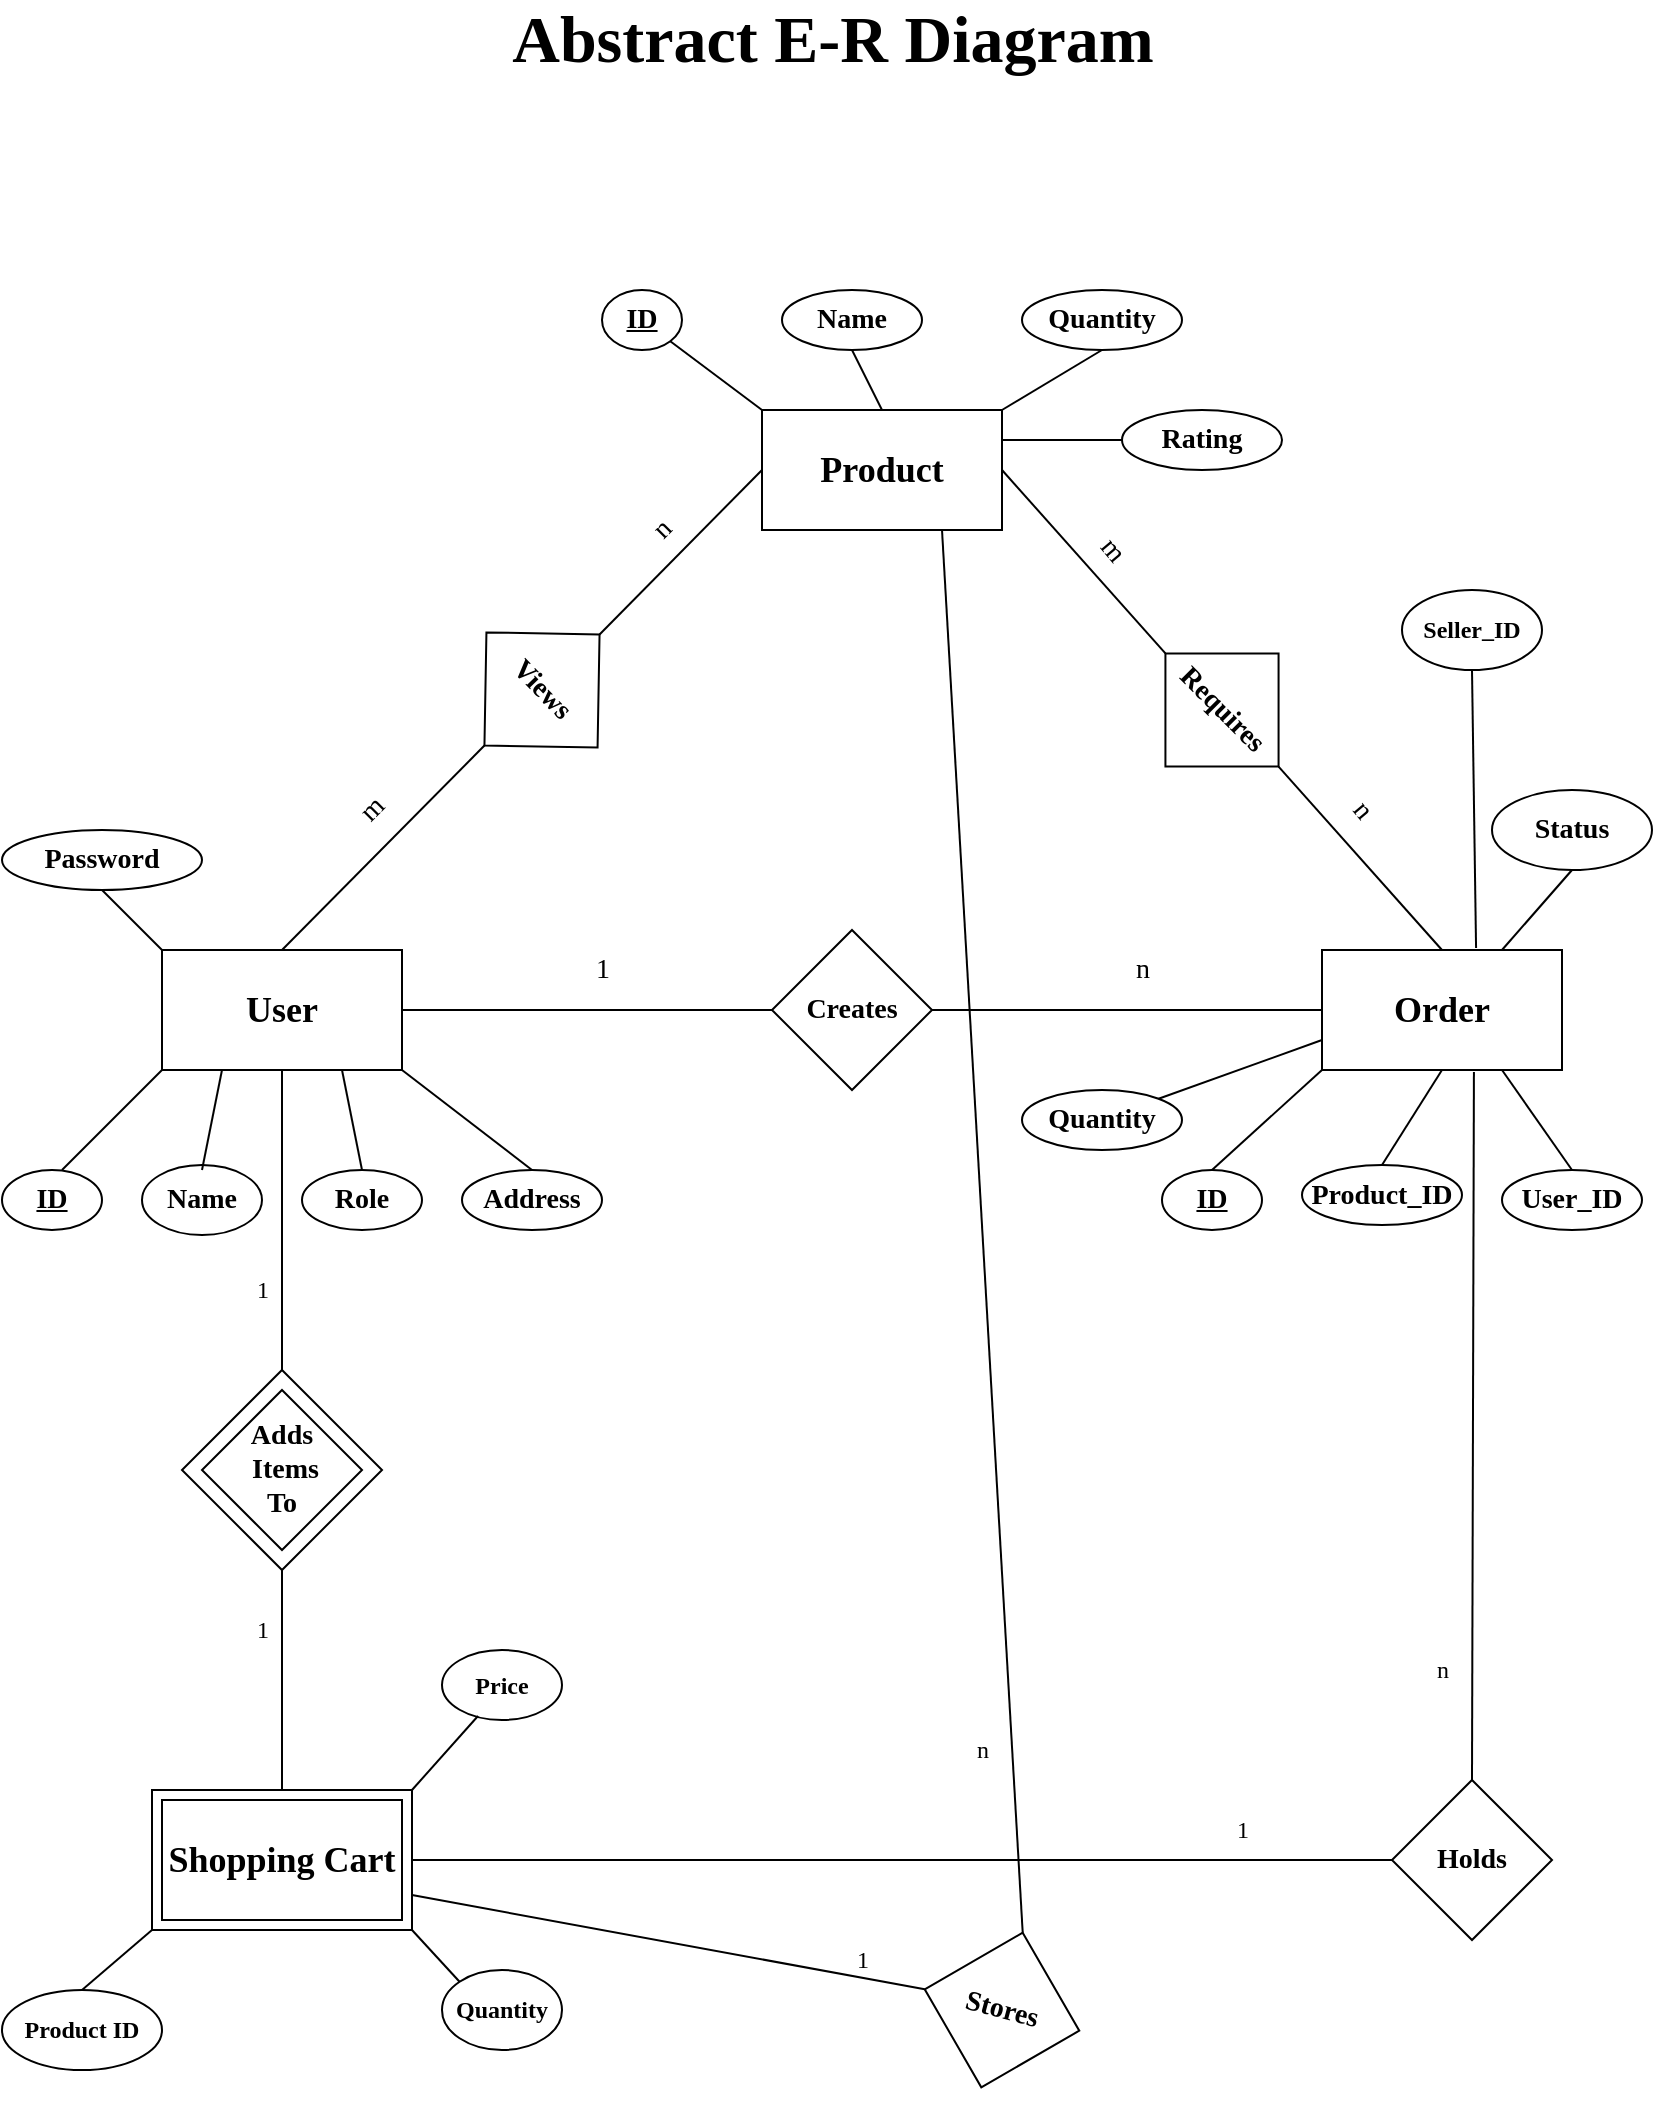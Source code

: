 <mxfile version="15.0.6" type="device" pages="12"><diagram id="o-58g_19NDXQwN8oVHmZ" name="Abstract E-R"><mxGraphModel dx="1422" dy="794" grid="1" gridSize="10" guides="1" tooltips="1" connect="1" arrows="1" fold="1" page="1" pageScale="1" pageWidth="850" pageHeight="1100" math="0" shadow="0"><root><mxCell id="0"/><mxCell id="1" parent="0"/><mxCell id="h99000_T1Fh6wTE7goUV-1" value="&lt;b&gt;&lt;font style=&quot;font-size: 33px&quot;&gt;Abstract E-R Diagram&lt;/font&gt;&lt;/b&gt;" style="text;html=1;align=center;verticalAlign=middle;resizable=0;points=[];autosize=1;strokeColor=none;fontFamily=Avenir Next LT Pro;" parent="1" vertex="1"><mxGeometry x="255" y="40" width="340" height="30" as="geometry"/></mxCell><mxCell id="h99000_T1Fh6wTE7goUV-2" value="&lt;b style=&quot;font-size: 18px;&quot;&gt;User&lt;/b&gt;" style="rounded=0;whiteSpace=wrap;html=1;fontSize=18;fontFamily=Avenir Next LT Pro;" parent="1" vertex="1"><mxGeometry x="90" y="510" width="120" height="60" as="geometry"/></mxCell><mxCell id="h99000_T1Fh6wTE7goUV-3" value="&lt;b style=&quot;font-size: 18px;&quot;&gt;Product&lt;/b&gt;" style="rounded=0;whiteSpace=wrap;html=1;fontSize=18;fontFamily=Avenir Next LT Pro;" parent="1" vertex="1"><mxGeometry x="390" y="240" width="120" height="60" as="geometry"/></mxCell><mxCell id="h99000_T1Fh6wTE7goUV-4" value="&lt;b style=&quot;font-size: 18px;&quot;&gt;Order&lt;/b&gt;" style="rounded=0;whiteSpace=wrap;html=1;fontSize=18;fontFamily=Avenir Next LT Pro;" parent="1" vertex="1"><mxGeometry x="670" y="510" width="120" height="60" as="geometry"/></mxCell><mxCell id="Px1z-RBeedxVmYcq0zrL-3" value="&lt;b&gt;Views&lt;/b&gt;" style="rhombus;whiteSpace=wrap;html=1;fontFamily=Avenir Next LT Pro;fontSize=14;align=center;rotation=46;" parent="1" vertex="1"><mxGeometry x="240" y="340" width="80" height="80" as="geometry"/></mxCell><mxCell id="Px1z-RBeedxVmYcq0zrL-4" value="" style="endArrow=none;html=1;fontFamily=Avenir Next LT Pro;fontSize=14;align=center;entryX=0.5;entryY=1;entryDx=0;entryDy=0;" parent="1" target="Px1z-RBeedxVmYcq0zrL-3" edge="1"><mxGeometry width="50" height="50" relative="1" as="geometry"><mxPoint x="150" y="510" as="sourcePoint"/><mxPoint x="420" y="430" as="targetPoint"/></mxGeometry></mxCell><mxCell id="Px1z-RBeedxVmYcq0zrL-5" value="" style="endArrow=none;html=1;fontFamily=Avenir Next LT Pro;fontSize=14;align=center;entryX=0;entryY=0.5;entryDx=0;entryDy=0;exitX=0.5;exitY=0;exitDx=0;exitDy=0;" parent="1" source="Px1z-RBeedxVmYcq0zrL-3" target="h99000_T1Fh6wTE7goUV-3" edge="1"><mxGeometry width="50" height="50" relative="1" as="geometry"><mxPoint x="420" y="470" as="sourcePoint"/><mxPoint x="521.226" y="367.786" as="targetPoint"/></mxGeometry></mxCell><mxCell id="Px1z-RBeedxVmYcq0zrL-6" value="m" style="text;html=1;align=center;verticalAlign=middle;resizable=0;points=[];autosize=1;strokeColor=none;fontSize=14;fontFamily=Avenir Next LT Pro;rotation=-45;" parent="1" vertex="1"><mxGeometry x="180" y="430" width="30" height="20" as="geometry"/></mxCell><mxCell id="Px1z-RBeedxVmYcq0zrL-7" value="n" style="text;html=1;align=center;verticalAlign=middle;resizable=0;points=[];autosize=1;strokeColor=none;fontSize=14;fontFamily=Avenir Next LT Pro;rotation=-45;" parent="1" vertex="1"><mxGeometry x="330" y="290" width="20" height="20" as="geometry"/></mxCell><mxCell id="Px1z-RBeedxVmYcq0zrL-8" value="&lt;b&gt;Creates&lt;/b&gt;" style="rhombus;whiteSpace=wrap;html=1;fontFamily=Avenir Next LT Pro;fontSize=14;align=center;" parent="1" vertex="1"><mxGeometry x="395" y="500" width="80" height="80" as="geometry"/></mxCell><mxCell id="Px1z-RBeedxVmYcq0zrL-9" value="&lt;b&gt;Requires&lt;/b&gt;" style="rhombus;whiteSpace=wrap;html=1;fontFamily=Avenir Next LT Pro;fontSize=14;align=center;rotation=45;" parent="1" vertex="1"><mxGeometry x="580" y="350" width="80" height="80" as="geometry"/></mxCell><mxCell id="Px1z-RBeedxVmYcq0zrL-10" value="" style="endArrow=none;html=1;fontFamily=Avenir Next LT Pro;fontSize=14;align=center;exitX=1;exitY=0.5;exitDx=0;exitDy=0;entryX=0;entryY=0.5;entryDx=0;entryDy=0;" parent="1" source="h99000_T1Fh6wTE7goUV-2" target="Px1z-RBeedxVmYcq0zrL-8" edge="1"><mxGeometry width="50" height="50" relative="1" as="geometry"><mxPoint x="560" y="650" as="sourcePoint"/><mxPoint x="390" y="540" as="targetPoint"/></mxGeometry></mxCell><mxCell id="Px1z-RBeedxVmYcq0zrL-11" value="" style="endArrow=none;html=1;fontFamily=Avenir Next LT Pro;fontSize=14;align=center;entryX=0;entryY=0.5;entryDx=0;entryDy=0;exitX=1;exitY=0.5;exitDx=0;exitDy=0;" parent="1" source="Px1z-RBeedxVmYcq0zrL-8" target="h99000_T1Fh6wTE7goUV-4" edge="1"><mxGeometry width="50" height="50" relative="1" as="geometry"><mxPoint x="450" y="660" as="sourcePoint"/><mxPoint x="551.226" y="557.786" as="targetPoint"/></mxGeometry></mxCell><mxCell id="Px1z-RBeedxVmYcq0zrL-12" value="" style="endArrow=none;html=1;fontFamily=Avenir Next LT Pro;fontSize=14;align=center;entryX=0;entryY=0.5;entryDx=0;entryDy=0;exitX=1;exitY=0.5;exitDx=0;exitDy=0;" parent="1" source="h99000_T1Fh6wTE7goUV-3" target="Px1z-RBeedxVmYcq0zrL-9" edge="1"><mxGeometry width="50" height="50" relative="1" as="geometry"><mxPoint x="460" y="420" as="sourcePoint"/><mxPoint x="561.226" y="317.786" as="targetPoint"/></mxGeometry></mxCell><mxCell id="Px1z-RBeedxVmYcq0zrL-13" value="" style="endArrow=none;html=1;fontFamily=Avenir Next LT Pro;fontSize=14;align=center;entryX=0.5;entryY=0;entryDx=0;entryDy=0;exitX=1;exitY=0.5;exitDx=0;exitDy=0;" parent="1" source="Px1z-RBeedxVmYcq0zrL-9" target="h99000_T1Fh6wTE7goUV-4" edge="1"><mxGeometry width="50" height="50" relative="1" as="geometry"><mxPoint x="380" y="420" as="sourcePoint"/><mxPoint x="481.226" y="317.786" as="targetPoint"/></mxGeometry></mxCell><mxCell id="w7CUgZYgD2F3PAfhxdtU-1" value="1" style="text;html=1;align=center;verticalAlign=middle;resizable=0;points=[];autosize=1;strokeColor=none;fontSize=14;fontFamily=Avenir Next LT Pro;" parent="1" vertex="1"><mxGeometry x="300" y="510" width="20" height="20" as="geometry"/></mxCell><mxCell id="w7CUgZYgD2F3PAfhxdtU-2" value="n" style="text;html=1;align=center;verticalAlign=middle;resizable=0;points=[];autosize=1;strokeColor=none;fontSize=14;fontFamily=Avenir Next LT Pro;" parent="1" vertex="1"><mxGeometry x="570" y="510" width="20" height="20" as="geometry"/></mxCell><mxCell id="w7CUgZYgD2F3PAfhxdtU-3" value="m" style="text;html=1;align=center;verticalAlign=middle;resizable=0;points=[];autosize=1;strokeColor=none;fontSize=14;fontFamily=Avenir Next LT Pro;rotation=50;" parent="1" vertex="1"><mxGeometry x="550" y="300" width="30" height="20" as="geometry"/></mxCell><mxCell id="w7CUgZYgD2F3PAfhxdtU-4" value="n" style="text;html=1;align=center;verticalAlign=middle;resizable=0;points=[];autosize=1;strokeColor=none;fontSize=14;fontFamily=Avenir Next LT Pro;rotation=50;" parent="1" vertex="1"><mxGeometry x="680" y="430" width="20" height="20" as="geometry"/></mxCell><mxCell id="w7CUgZYgD2F3PAfhxdtU-6" value="&lt;b&gt;&lt;u&gt;ID&lt;/u&gt;&lt;/b&gt;" style="ellipse;whiteSpace=wrap;html=1;fontFamily=Avenir Next LT Pro;fontSize=14;align=center;" parent="1" vertex="1"><mxGeometry x="310" y="180" width="40" height="30" as="geometry"/></mxCell><mxCell id="w7CUgZYgD2F3PAfhxdtU-8" value="&lt;b&gt;Name&lt;/b&gt;" style="ellipse;whiteSpace=wrap;html=1;fontFamily=Avenir Next LT Pro;fontSize=14;align=center;" parent="1" vertex="1"><mxGeometry x="400" y="180" width="70" height="30" as="geometry"/></mxCell><mxCell id="w7CUgZYgD2F3PAfhxdtU-9" value="&lt;b&gt;Quantity&lt;/b&gt;" style="ellipse;whiteSpace=wrap;html=1;fontFamily=Avenir Next LT Pro;fontSize=14;align=center;" parent="1" vertex="1"><mxGeometry x="520" y="180" width="80" height="30" as="geometry"/></mxCell><mxCell id="w7CUgZYgD2F3PAfhxdtU-10" value="" style="endArrow=none;html=1;fontFamily=Avenir Next LT Pro;fontSize=14;align=center;exitX=0;exitY=0;exitDx=0;exitDy=0;" parent="1" source="h99000_T1Fh6wTE7goUV-3" target="w7CUgZYgD2F3PAfhxdtU-6" edge="1"><mxGeometry width="50" height="50" relative="1" as="geometry"><mxPoint x="360" y="420" as="sourcePoint"/><mxPoint x="410" y="370" as="targetPoint"/></mxGeometry></mxCell><mxCell id="w7CUgZYgD2F3PAfhxdtU-11" value="" style="endArrow=none;html=1;fontFamily=Avenir Next LT Pro;fontSize=14;align=center;entryX=0.5;entryY=1;entryDx=0;entryDy=0;exitX=0.5;exitY=0;exitDx=0;exitDy=0;" parent="1" source="h99000_T1Fh6wTE7goUV-3" target="w7CUgZYgD2F3PAfhxdtU-8" edge="1"><mxGeometry width="50" height="50" relative="1" as="geometry"><mxPoint x="400" y="380" as="sourcePoint"/><mxPoint x="501.226" y="277.786" as="targetPoint"/></mxGeometry></mxCell><mxCell id="w7CUgZYgD2F3PAfhxdtU-12" value="" style="endArrow=none;html=1;fontFamily=Avenir Next LT Pro;fontSize=14;align=center;entryX=0.5;entryY=1;entryDx=0;entryDy=0;exitX=1;exitY=0;exitDx=0;exitDy=0;" parent="1" source="h99000_T1Fh6wTE7goUV-3" target="w7CUgZYgD2F3PAfhxdtU-9" edge="1"><mxGeometry width="50" height="50" relative="1" as="geometry"><mxPoint x="680" y="240" as="sourcePoint"/><mxPoint x="781.226" y="137.786" as="targetPoint"/></mxGeometry></mxCell><mxCell id="ONJCyLLC-GlHeqcUFY5A-1" value="&lt;b&gt;&lt;u&gt;ID&lt;/u&gt;&lt;/b&gt;" style="ellipse;whiteSpace=wrap;html=1;fontFamily=Avenir Next LT Pro;fontSize=14;align=center;" parent="1" vertex="1"><mxGeometry x="10" y="620" width="50" height="30" as="geometry"/></mxCell><mxCell id="ONJCyLLC-GlHeqcUFY5A-2" value="&lt;b&gt;Name&lt;/b&gt;" style="ellipse;whiteSpace=wrap;html=1;fontFamily=Avenir Next LT Pro;fontSize=14;align=center;" parent="1" vertex="1"><mxGeometry x="80" y="617.5" width="60" height="35" as="geometry"/></mxCell><mxCell id="ONJCyLLC-GlHeqcUFY5A-3" value="&lt;b&gt;Role&lt;/b&gt;" style="ellipse;whiteSpace=wrap;html=1;fontFamily=Avenir Next LT Pro;fontSize=14;align=center;" parent="1" vertex="1"><mxGeometry x="160" y="620" width="60" height="30" as="geometry"/></mxCell><mxCell id="ONJCyLLC-GlHeqcUFY5A-4" value="&lt;b&gt;Address&lt;/b&gt;" style="ellipse;whiteSpace=wrap;html=1;fontFamily=Avenir Next LT Pro;fontSize=14;align=center;" parent="1" vertex="1"><mxGeometry x="240" y="620" width="70" height="30" as="geometry"/></mxCell><mxCell id="ONJCyLLC-GlHeqcUFY5A-5" value="" style="endArrow=none;html=1;fontFamily=Avenir Next LT Pro;fontSize=14;align=center;entryX=0;entryY=1;entryDx=0;entryDy=0;" parent="1" target="h99000_T1Fh6wTE7goUV-2" edge="1"><mxGeometry width="50" height="50" relative="1" as="geometry"><mxPoint x="40" y="620" as="sourcePoint"/><mxPoint x="321.226" y="667.786" as="targetPoint"/></mxGeometry></mxCell><mxCell id="ONJCyLLC-GlHeqcUFY5A-6" value="" style="endArrow=none;html=1;fontFamily=Avenir Next LT Pro;fontSize=14;align=center;entryX=0.25;entryY=1;entryDx=0;entryDy=0;" parent="1" target="h99000_T1Fh6wTE7goUV-2" edge="1"><mxGeometry width="50" height="50" relative="1" as="geometry"><mxPoint x="110" y="620" as="sourcePoint"/><mxPoint x="271.226" y="607.786" as="targetPoint"/></mxGeometry></mxCell><mxCell id="ONJCyLLC-GlHeqcUFY5A-7" value="" style="endArrow=none;html=1;fontFamily=Avenir Next LT Pro;fontSize=14;align=center;entryX=0.75;entryY=1;entryDx=0;entryDy=0;exitX=0.5;exitY=0;exitDx=0;exitDy=0;" parent="1" source="ONJCyLLC-GlHeqcUFY5A-3" target="h99000_T1Fh6wTE7goUV-2" edge="1"><mxGeometry width="50" height="50" relative="1" as="geometry"><mxPoint x="150" y="750" as="sourcePoint"/><mxPoint x="251.226" y="647.786" as="targetPoint"/></mxGeometry></mxCell><mxCell id="ONJCyLLC-GlHeqcUFY5A-8" value="" style="endArrow=none;html=1;fontFamily=Avenir Next LT Pro;fontSize=14;align=center;entryX=0.5;entryY=0;entryDx=0;entryDy=0;exitX=1;exitY=1;exitDx=0;exitDy=0;" parent="1" source="h99000_T1Fh6wTE7goUV-2" target="ONJCyLLC-GlHeqcUFY5A-4" edge="1"><mxGeometry width="50" height="50" relative="1" as="geometry"><mxPoint x="340" y="770" as="sourcePoint"/><mxPoint x="441.226" y="667.786" as="targetPoint"/></mxGeometry></mxCell><mxCell id="ONJCyLLC-GlHeqcUFY5A-9" value="&lt;b&gt;&lt;u&gt;ID&lt;/u&gt;&lt;/b&gt;" style="ellipse;whiteSpace=wrap;html=1;fontFamily=Avenir Next LT Pro;fontSize=14;align=center;" parent="1" vertex="1"><mxGeometry x="590" y="620" width="50" height="30" as="geometry"/></mxCell><mxCell id="ONJCyLLC-GlHeqcUFY5A-10" value="&lt;b&gt;Product_ID&lt;/b&gt;" style="ellipse;whiteSpace=wrap;html=1;fontFamily=Avenir Next LT Pro;fontSize=14;align=center;" parent="1" vertex="1"><mxGeometry x="660" y="617.5" width="80" height="30" as="geometry"/></mxCell><mxCell id="ONJCyLLC-GlHeqcUFY5A-11" value="&lt;b&gt;User_ID&lt;/b&gt;" style="ellipse;whiteSpace=wrap;html=1;fontFamily=Avenir Next LT Pro;fontSize=14;align=center;" parent="1" vertex="1"><mxGeometry x="760" y="620" width="70" height="30" as="geometry"/></mxCell><mxCell id="ONJCyLLC-GlHeqcUFY5A-12" value="&lt;b&gt;Status&lt;/b&gt;" style="ellipse;whiteSpace=wrap;html=1;fontFamily=Avenir Next LT Pro;fontSize=14;align=center;" parent="1" vertex="1"><mxGeometry x="755" y="430" width="80" height="40" as="geometry"/></mxCell><mxCell id="ONJCyLLC-GlHeqcUFY5A-13" value="&lt;b&gt;Quantity&lt;/b&gt;" style="ellipse;whiteSpace=wrap;html=1;fontFamily=Avenir Next LT Pro;fontSize=14;align=center;" parent="1" vertex="1"><mxGeometry x="520" y="580" width="80" height="30" as="geometry"/></mxCell><mxCell id="ONJCyLLC-GlHeqcUFY5A-14" value="&lt;b&gt;Rating&lt;/b&gt;" style="ellipse;whiteSpace=wrap;html=1;fontFamily=Avenir Next LT Pro;fontSize=14;align=center;" parent="1" vertex="1"><mxGeometry x="570" y="240" width="80" height="30" as="geometry"/></mxCell><mxCell id="ONJCyLLC-GlHeqcUFY5A-15" value="&lt;b&gt;Password&lt;/b&gt;" style="ellipse;whiteSpace=wrap;html=1;fontFamily=Avenir Next LT Pro;fontSize=14;align=center;" parent="1" vertex="1"><mxGeometry x="10" y="450" width="100" height="30" as="geometry"/></mxCell><mxCell id="ONJCyLLC-GlHeqcUFY5A-16" value="" style="endArrow=none;html=1;fontFamily=Avenir Next LT Pro;fontSize=14;align=center;exitX=0;exitY=0;exitDx=0;exitDy=0;entryX=0.5;entryY=1;entryDx=0;entryDy=0;" parent="1" source="h99000_T1Fh6wTE7goUV-2" target="ONJCyLLC-GlHeqcUFY5A-15" edge="1"><mxGeometry width="50" height="50" relative="1" as="geometry"><mxPoint x="340" y="760" as="sourcePoint"/><mxPoint x="441" y="658" as="targetPoint"/></mxGeometry></mxCell><mxCell id="ONJCyLLC-GlHeqcUFY5A-17" value="" style="endArrow=none;html=1;fontFamily=Avenir Next LT Pro;fontSize=14;align=center;entryX=0;entryY=0.5;entryDx=0;entryDy=0;exitX=1;exitY=0.25;exitDx=0;exitDy=0;" parent="1" source="h99000_T1Fh6wTE7goUV-3" target="ONJCyLLC-GlHeqcUFY5A-14" edge="1"><mxGeometry width="50" height="50" relative="1" as="geometry"><mxPoint x="490" y="750" as="sourcePoint"/><mxPoint x="591.226" y="647.786" as="targetPoint"/></mxGeometry></mxCell><mxCell id="ONJCyLLC-GlHeqcUFY5A-18" value="" style="endArrow=none;html=1;fontFamily=Avenir Next LT Pro;fontSize=14;align=center;entryX=0;entryY=0.75;entryDx=0;entryDy=0;exitX=1;exitY=0;exitDx=0;exitDy=0;" parent="1" source="ONJCyLLC-GlHeqcUFY5A-13" target="h99000_T1Fh6wTE7goUV-4" edge="1"><mxGeometry width="50" height="50" relative="1" as="geometry"><mxPoint x="470" y="740" as="sourcePoint"/><mxPoint x="571.226" y="637.786" as="targetPoint"/></mxGeometry></mxCell><mxCell id="ONJCyLLC-GlHeqcUFY5A-19" value="" style="endArrow=none;html=1;fontFamily=Avenir Next LT Pro;fontSize=14;align=center;entryX=0;entryY=1;entryDx=0;entryDy=0;exitX=0.5;exitY=0;exitDx=0;exitDy=0;" parent="1" source="ONJCyLLC-GlHeqcUFY5A-9" target="h99000_T1Fh6wTE7goUV-4" edge="1"><mxGeometry width="50" height="50" relative="1" as="geometry"><mxPoint x="520" y="750" as="sourcePoint"/><mxPoint x="621.226" y="647.786" as="targetPoint"/></mxGeometry></mxCell><mxCell id="ONJCyLLC-GlHeqcUFY5A-20" value="" style="endArrow=none;html=1;fontFamily=Avenir Next LT Pro;fontSize=14;align=center;entryX=0.5;entryY=1;entryDx=0;entryDy=0;exitX=0.5;exitY=0;exitDx=0;exitDy=0;" parent="1" source="ONJCyLLC-GlHeqcUFY5A-10" target="h99000_T1Fh6wTE7goUV-4" edge="1"><mxGeometry width="50" height="50" relative="1" as="geometry"><mxPoint x="700" y="620" as="sourcePoint"/><mxPoint x="741.226" y="637.786" as="targetPoint"/></mxGeometry></mxCell><mxCell id="ONJCyLLC-GlHeqcUFY5A-21" value="" style="endArrow=none;html=1;fontFamily=Avenir Next LT Pro;fontSize=14;align=center;entryX=0.75;entryY=1;entryDx=0;entryDy=0;exitX=0.5;exitY=0;exitDx=0;exitDy=0;" parent="1" source="ONJCyLLC-GlHeqcUFY5A-11" target="h99000_T1Fh6wTE7goUV-4" edge="1"><mxGeometry width="50" height="50" relative="1" as="geometry"><mxPoint x="680" y="760" as="sourcePoint"/><mxPoint x="781.226" y="657.786" as="targetPoint"/></mxGeometry></mxCell><mxCell id="ONJCyLLC-GlHeqcUFY5A-22" value="" style="endArrow=none;html=1;fontFamily=Avenir Next LT Pro;fontSize=14;align=center;entryX=0.75;entryY=0;entryDx=0;entryDy=0;exitX=0.5;exitY=1;exitDx=0;exitDy=0;" parent="1" source="ONJCyLLC-GlHeqcUFY5A-12" target="h99000_T1Fh6wTE7goUV-4" edge="1"><mxGeometry width="50" height="50" relative="1" as="geometry"><mxPoint x="650" y="812.21" as="sourcePoint"/><mxPoint x="751.226" y="709.996" as="targetPoint"/></mxGeometry></mxCell><mxCell id="M9xcwg2CXXvLOSPwL1QH-1" value="" style="rounded=0;whiteSpace=wrap;html=1;fontSize=18;fontFamily=Avenir Next LT Pro;" parent="1" vertex="1"><mxGeometry x="85" y="930" width="130" height="70" as="geometry"/></mxCell><mxCell id="M9xcwg2CXXvLOSPwL1QH-3" value="" style="endArrow=none;html=1;exitX=0.5;exitY=0;exitDx=0;exitDy=0;entryX=0.5;entryY=1;entryDx=0;entryDy=0;fontFamily=Avenir Next LT Pro;" parent="1" target="h99000_T1Fh6wTE7goUV-2" edge="1"><mxGeometry width="50" height="50" relative="1" as="geometry"><mxPoint x="150" y="720" as="sourcePoint"/><mxPoint x="450" y="770" as="targetPoint"/></mxGeometry></mxCell><mxCell id="M9xcwg2CXXvLOSPwL1QH-4" value="" style="endArrow=none;html=1;exitX=0.5;exitY=0;exitDx=0;exitDy=0;entryX=0.5;entryY=1;entryDx=0;entryDy=0;fontFamily=Avenir Next LT Pro;" parent="1" source="M9xcwg2CXXvLOSPwL1QH-1" target="M9xcwg2CXXvLOSPwL1QH-8" edge="1"><mxGeometry width="50" height="50" relative="1" as="geometry"><mxPoint x="230" y="780" as="sourcePoint"/><mxPoint x="150" y="800" as="targetPoint"/></mxGeometry></mxCell><mxCell id="M9xcwg2CXXvLOSPwL1QH-5" value="1" style="text;html=1;align=center;verticalAlign=middle;resizable=0;points=[];autosize=1;strokeColor=none;fontFamily=Avenir Next LT Pro;" parent="1" vertex="1"><mxGeometry x="130" y="670" width="20" height="20" as="geometry"/></mxCell><mxCell id="M9xcwg2CXXvLOSPwL1QH-6" value="1" style="text;html=1;align=center;verticalAlign=middle;resizable=0;points=[];autosize=1;strokeColor=none;fontFamily=Avenir Next LT Pro;" parent="1" vertex="1"><mxGeometry x="130" y="840" width="20" height="20" as="geometry"/></mxCell><mxCell id="M9xcwg2CXXvLOSPwL1QH-8" value="" style="rhombus;whiteSpace=wrap;html=1;fontFamily=Avenir Next LT Pro;" parent="1" vertex="1"><mxGeometry x="100" y="720" width="100" height="100" as="geometry"/></mxCell><mxCell id="M9xcwg2CXXvLOSPwL1QH-10" value="&lt;b style=&quot;font-size: 14px;&quot;&gt;Adds&lt;br style=&quot;font-size: 14px;&quot;&gt;&amp;nbsp;Items&lt;br style=&quot;font-size: 14px;&quot;&gt;To&lt;/b&gt;" style="rhombus;whiteSpace=wrap;html=1;fontFamily=Avenir Next LT Pro;fontSize=14;" parent="1" vertex="1"><mxGeometry x="110" y="730" width="80" height="80" as="geometry"/></mxCell><mxCell id="M9xcwg2CXXvLOSPwL1QH-11" value="" style="endArrow=none;html=1;entryX=0.642;entryY=-0.017;entryDx=0;entryDy=0;entryPerimeter=0;exitX=0.5;exitY=1;exitDx=0;exitDy=0;fontFamily=Avenir Next LT Pro;" parent="1" source="M9xcwg2CXXvLOSPwL1QH-12" target="h99000_T1Fh6wTE7goUV-4" edge="1"><mxGeometry width="50" height="50" relative="1" as="geometry"><mxPoint x="740" y="370" as="sourcePoint"/><mxPoint x="450" y="470" as="targetPoint"/></mxGeometry></mxCell><mxCell id="M9xcwg2CXXvLOSPwL1QH-12" value="&lt;b&gt;Seller_ID&lt;/b&gt;" style="ellipse;whiteSpace=wrap;html=1;fontFamily=Avenir Next LT Pro;" parent="1" vertex="1"><mxGeometry x="710" y="330" width="70" height="40" as="geometry"/></mxCell><mxCell id="M9xcwg2CXXvLOSPwL1QH-14" value="&lt;b style=&quot;font-size: 18px;&quot;&gt;Shopping Cart&lt;/b&gt;" style="rounded=0;whiteSpace=wrap;html=1;fontFamily=Avenir Next LT Pro;" parent="1" vertex="1"><mxGeometry x="90" y="935" width="120" height="60" as="geometry"/></mxCell><mxCell id="zfbgTML1ZUFWoNRxrlw--1" value="&lt;b&gt;Product ID&lt;/b&gt;" style="ellipse;whiteSpace=wrap;html=1;fontFamily=Avenir Next LT Pro;" parent="1" vertex="1"><mxGeometry x="10" y="1030" width="80" height="40" as="geometry"/></mxCell><mxCell id="zfbgTML1ZUFWoNRxrlw--2" value="&lt;b&gt;Quantity&lt;/b&gt;" style="ellipse;whiteSpace=wrap;html=1;fontFamily=Avenir Next LT Pro;" parent="1" vertex="1"><mxGeometry x="230" y="1020" width="60" height="40" as="geometry"/></mxCell><mxCell id="zfbgTML1ZUFWoNRxrlw--3" value="&lt;b&gt;Price&lt;/b&gt;" style="ellipse;whiteSpace=wrap;html=1;fontFamily=Avenir Next LT Pro;" parent="1" vertex="1"><mxGeometry x="230" y="860" width="60" height="35" as="geometry"/></mxCell><mxCell id="zfbgTML1ZUFWoNRxrlw--4" value="" style="endArrow=none;html=1;exitX=1;exitY=0;exitDx=0;exitDy=0;entryX=0.3;entryY=0.943;entryDx=0;entryDy=0;entryPerimeter=0;fontFamily=Avenir Next LT Pro;" parent="1" source="M9xcwg2CXXvLOSPwL1QH-1" target="zfbgTML1ZUFWoNRxrlw--3" edge="1"><mxGeometry width="50" height="50" relative="1" as="geometry"><mxPoint x="400" y="810" as="sourcePoint"/><mxPoint x="250" y="890" as="targetPoint"/></mxGeometry></mxCell><mxCell id="zfbgTML1ZUFWoNRxrlw--5" value="" style="endArrow=none;html=1;exitX=1;exitY=1;exitDx=0;exitDy=0;entryX=0;entryY=0;entryDx=0;entryDy=0;fontFamily=Avenir Next LT Pro;" parent="1" source="M9xcwg2CXXvLOSPwL1QH-1" target="zfbgTML1ZUFWoNRxrlw--2" edge="1"><mxGeometry width="50" height="50" relative="1" as="geometry"><mxPoint x="400" y="810" as="sourcePoint"/><mxPoint x="450" y="760" as="targetPoint"/></mxGeometry></mxCell><mxCell id="zfbgTML1ZUFWoNRxrlw--6" value="" style="endArrow=none;html=1;exitX=0.5;exitY=0;exitDx=0;exitDy=0;entryX=0;entryY=1;entryDx=0;entryDy=0;fontFamily=Avenir Next LT Pro;" parent="1" source="zfbgTML1ZUFWoNRxrlw--1" target="M9xcwg2CXXvLOSPwL1QH-1" edge="1"><mxGeometry width="50" height="50" relative="1" as="geometry"><mxPoint x="400" y="810" as="sourcePoint"/><mxPoint x="450" y="760" as="targetPoint"/></mxGeometry></mxCell><mxCell id="zfbgTML1ZUFWoNRxrlw--7" value="&lt;b style=&quot;font-size: 14px;&quot;&gt;Holds&lt;/b&gt;" style="rhombus;whiteSpace=wrap;html=1;fontFamily=Avenir Next LT Pro;fontSize=14;" parent="1" vertex="1"><mxGeometry x="705" y="925" width="80" height="80" as="geometry"/></mxCell><mxCell id="zfbgTML1ZUFWoNRxrlw--8" value="" style="endArrow=none;html=1;exitX=1;exitY=0.5;exitDx=0;exitDy=0;entryX=0;entryY=0.5;entryDx=0;entryDy=0;fontFamily=Avenir Next LT Pro;" parent="1" source="M9xcwg2CXXvLOSPwL1QH-1" target="zfbgTML1ZUFWoNRxrlw--7" edge="1"><mxGeometry width="50" height="50" relative="1" as="geometry"><mxPoint x="400" y="710" as="sourcePoint"/><mxPoint x="450" y="660" as="targetPoint"/></mxGeometry></mxCell><mxCell id="zfbgTML1ZUFWoNRxrlw--9" value="" style="endArrow=none;html=1;entryX=0.633;entryY=1.017;entryDx=0;entryDy=0;entryPerimeter=0;exitX=0.5;exitY=0;exitDx=0;exitDy=0;fontFamily=Avenir Next LT Pro;" parent="1" source="zfbgTML1ZUFWoNRxrlw--7" target="h99000_T1Fh6wTE7goUV-4" edge="1"><mxGeometry width="50" height="50" relative="1" as="geometry"><mxPoint x="400" y="710" as="sourcePoint"/><mxPoint x="450" y="660" as="targetPoint"/></mxGeometry></mxCell><mxCell id="zfbgTML1ZUFWoNRxrlw--10" value="1" style="text;html=1;align=center;verticalAlign=middle;resizable=0;points=[];autosize=1;strokeColor=none;fontFamily=Avenir Next LT Pro;" parent="1" vertex="1"><mxGeometry x="620" y="940" width="20" height="20" as="geometry"/></mxCell><mxCell id="zfbgTML1ZUFWoNRxrlw--11" value="n" style="text;html=1;align=center;verticalAlign=middle;resizable=0;points=[];autosize=1;strokeColor=none;fontFamily=Avenir Next LT Pro;" parent="1" vertex="1"><mxGeometry x="720" y="860" width="20" height="20" as="geometry"/></mxCell><mxCell id="ZBl1DU4DhDv7C-5-uhbj-4" value="&lt;b style=&quot;font-size: 14px;&quot;&gt;Stores&lt;/b&gt;" style="rhombus;whiteSpace=wrap;html=1;rotation=15;fontFamily=Avenir Next LT Pro;fontSize=14;" parent="1" vertex="1"><mxGeometry x="470" y="1000" width="80" height="80" as="geometry"/></mxCell><mxCell id="ZBl1DU4DhDv7C-5-uhbj-6" value="" style="endArrow=none;html=1;exitX=1;exitY=0.75;exitDx=0;exitDy=0;entryX=0;entryY=0.5;entryDx=0;entryDy=0;fontFamily=Avenir Next LT Pro;" parent="1" source="M9xcwg2CXXvLOSPwL1QH-1" target="ZBl1DU4DhDv7C-5-uhbj-4" edge="1"><mxGeometry width="50" height="50" relative="1" as="geometry"><mxPoint x="380" y="810" as="sourcePoint"/><mxPoint x="430" y="760" as="targetPoint"/></mxGeometry></mxCell><mxCell id="ZBl1DU4DhDv7C-5-uhbj-7" value="" style="endArrow=none;html=1;entryX=0.5;entryY=0;entryDx=0;entryDy=0;exitX=0.75;exitY=1;exitDx=0;exitDy=0;fontFamily=Avenir Next LT Pro;" parent="1" source="h99000_T1Fh6wTE7goUV-3" target="ZBl1DU4DhDv7C-5-uhbj-4" edge="1"><mxGeometry width="50" height="50" relative="1" as="geometry"><mxPoint x="380" y="810" as="sourcePoint"/><mxPoint x="430" y="760" as="targetPoint"/></mxGeometry></mxCell><mxCell id="ZBl1DU4DhDv7C-5-uhbj-8" value="1" style="text;html=1;align=center;verticalAlign=middle;resizable=0;points=[];autosize=1;strokeColor=none;fontFamily=Avenir Next LT Pro;" parent="1" vertex="1"><mxGeometry x="430" y="1005" width="20" height="20" as="geometry"/></mxCell><mxCell id="ZBl1DU4DhDv7C-5-uhbj-9" value="n" style="text;html=1;align=center;verticalAlign=middle;resizable=0;points=[];autosize=1;strokeColor=none;fontFamily=Avenir Next LT Pro;" parent="1" vertex="1"><mxGeometry x="490" y="900" width="20" height="20" as="geometry"/></mxCell></root></mxGraphModel></diagram><diagram id="0MeBCioSELybvxr5F_Ns" name="Schematic E-R"><mxGraphModel dx="1422" dy="794" grid="1" gridSize="10" guides="1" tooltips="1" connect="1" arrows="1" fold="1" page="1" pageScale="1" pageWidth="850" pageHeight="1100" math="0" shadow="0"><root><mxCell id="pwKdmAAdMCi0wZs7qPea-0"/><mxCell id="pwKdmAAdMCi0wZs7qPea-1" parent="pwKdmAAdMCi0wZs7qPea-0"/><mxCell id="R08KBnOpgALmGPNNFezM-0" value="&lt;span style=&quot;color: rgb(0 , 0 , 0) ; font-family: &amp;#34;helvetica&amp;#34; ; font-size: 12px ; font-style: normal ; letter-spacing: normal ; text-align: center ; text-indent: 0px ; text-transform: none ; word-spacing: 0px ; background-color: rgb(248 , 249 , 250)&quot;&gt;&lt;font face=&quot;Avenir Next LT Pro&quot; style=&quot;font-size: 33px&quot;&gt;Schematic E-R Diagram&lt;/font&gt;&lt;/span&gt;" style="text;whiteSpace=wrap;html=1;fontSize=18;fontFamily=Avenir Next LT Pro;fontStyle=1" parent="pwKdmAAdMCi0wZs7qPea-1" vertex="1"><mxGeometry x="250" y="50" width="350" height="40" as="geometry"/></mxCell><mxCell id="R08KBnOpgALmGPNNFezM-1" value="User" style="swimlane;fontStyle=1;childLayout=stackLayout;horizontal=1;startSize=26;horizontalStack=0;resizeParent=1;resizeParentMax=0;resizeLast=0;collapsible=1;marginBottom=0;fontFamily=Avenir Next LT Pro;fontSize=20;align=center;labelBackgroundColor=none;" parent="pwKdmAAdMCi0wZs7qPea-1" vertex="1"><mxGeometry x="60" y="340" width="270" height="246" as="geometry"><mxRectangle x="80" y="360" width="70" height="30" as="alternateBounds"/></mxGeometry></mxCell><mxCell id="R08KBnOpgALmGPNNFezM-2" value="ID : String, Unique" style="text;strokeColor=none;fillColor=none;align=center;verticalAlign=top;spacingLeft=4;spacingRight=4;overflow=hidden;rotatable=0;points=[[0,0.5],[1,0.5]];portConstraint=eastwest;fontStyle=5;fontSize=14;fontFamily=Avenir Next LT Pro;" parent="R08KBnOpgALmGPNNFezM-1" vertex="1"><mxGeometry y="26" width="270" height="26" as="geometry"/></mxCell><mxCell id="WOJEZUUE6mElT2JYhcFZ-0" value="Role : String" style="text;strokeColor=none;fillColor=none;spacingLeft=4;spacingRight=4;overflow=hidden;rotatable=0;points=[[0,0.5],[1,0.5]];portConstraint=eastwest;fontSize=14;fontStyle=1;fontFamily=Avenir Next LT Pro;align=center;" parent="R08KBnOpgALmGPNNFezM-1" vertex="1"><mxGeometry y="52" width="270" height="30" as="geometry"/></mxCell><mxCell id="R08KBnOpgALmGPNNFezM-3" value="Name : String" style="text;strokeColor=none;fillColor=none;align=center;verticalAlign=top;spacingLeft=4;spacingRight=4;overflow=hidden;rotatable=0;points=[[0,0.5],[1,0.5]];portConstraint=eastwest;fontStyle=1;fontSize=14;fontFamily=Avenir Next LT Pro;" parent="R08KBnOpgALmGPNNFezM-1" vertex="1"><mxGeometry y="82" width="270" height="26" as="geometry"/></mxCell><mxCell id="9s6N8va_Xtk4QMs78jKs-0" value="E-mail ID : E-mail String, Unique" style="text;strokeColor=none;fillColor=none;align=center;verticalAlign=top;spacingLeft=4;spacingRight=4;overflow=hidden;rotatable=0;points=[[0,0.5],[1,0.5]];portConstraint=eastwest;fontFamily=Avenir Next LT Pro;fontSize=14;fontStyle=1" parent="R08KBnOpgALmGPNNFezM-1" vertex="1"><mxGeometry y="108" width="270" height="26" as="geometry"/></mxCell><mxCell id="SLVAyUxlilP6IkrbZifY-0" value="Password : String (Encrypted)" style="text;strokeColor=none;fillColor=none;spacingLeft=4;spacingRight=4;overflow=hidden;rotatable=0;points=[[0,0.5],[1,0.5]];portConstraint=eastwest;fontSize=14;fontFamily=Avenir Next LT Pro;align=center;fontStyle=1" parent="R08KBnOpgALmGPNNFezM-1" vertex="1"><mxGeometry y="134" width="270" height="30" as="geometry"/></mxCell><mxCell id="R08KBnOpgALmGPNNFezM-4" value="Address : String" style="text;strokeColor=none;fillColor=none;align=center;verticalAlign=top;spacingLeft=4;spacingRight=4;overflow=hidden;rotatable=0;points=[[0,0.5],[1,0.5]];portConstraint=eastwest;fontStyle=1;fontSize=14;fontFamily=Avenir Next LT Pro;" parent="R08KBnOpgALmGPNNFezM-1" vertex="1"><mxGeometry y="164" width="270" height="26" as="geometry"/></mxCell><mxCell id="KjDyv9lpCa8u9vAYr4XN-0" value="Monthly_Earnings : Float" style="text;strokeColor=none;fillColor=none;spacingLeft=4;spacingRight=4;overflow=hidden;rotatable=0;points=[[0,0.5],[1,0.5]];portConstraint=eastwest;fontSize=14;labelBackgroundColor=none;fontFamily=Avenir Next LT Pro;align=center;fontStyle=1" parent="R08KBnOpgALmGPNNFezM-1" vertex="1"><mxGeometry y="190" width="270" height="30" as="geometry"/></mxCell><mxCell id="Vfr4u5eeWkMTvbeKzUg7-0" value="Token : JSON" style="text;strokeColor=none;fillColor=none;align=center;verticalAlign=top;spacingLeft=4;spacingRight=4;overflow=hidden;rotatable=0;points=[[0,0.5],[1,0.5]];portConstraint=eastwest;fontStyle=1;fontFamily=Avenir Next LT Pro;fontSize=14;" parent="R08KBnOpgALmGPNNFezM-1" vertex="1"><mxGeometry y="220" width="270" height="26" as="geometry"/></mxCell><mxCell id="R08KBnOpgALmGPNNFezM-5" value="Product" style="swimlane;fontStyle=1;childLayout=stackLayout;horizontal=1;startSize=26;horizontalStack=0;resizeParent=1;resizeParentMax=0;resizeLast=0;collapsible=1;marginBottom=0;fontFamily=Avenir Next LT Pro;fontSize=20;align=center;" parent="pwKdmAAdMCi0wZs7qPea-1" vertex="1"><mxGeometry x="435" y="190" width="230" height="276" as="geometry"/></mxCell><mxCell id="R08KBnOpgALmGPNNFezM-6" value="ID : String, Unique" style="text;strokeColor=none;fillColor=none;align=center;verticalAlign=top;spacingLeft=4;spacingRight=4;overflow=hidden;rotatable=0;points=[[0,0.5],[1,0.5]];portConstraint=eastwest;fontStyle=5;fontSize=14;fontFamily=Avenir Next LT Pro;" parent="R08KBnOpgALmGPNNFezM-5" vertex="1"><mxGeometry y="26" width="230" height="26" as="geometry"/></mxCell><mxCell id="R08KBnOpgALmGPNNFezM-7" value="Name : String" style="text;strokeColor=none;fillColor=none;align=center;verticalAlign=top;spacingLeft=4;spacingRight=4;overflow=hidden;rotatable=0;points=[[0,0.5],[1,0.5]];portConstraint=eastwest;fontStyle=1;fontSize=14;fontFamily=Avenir Next LT Pro;" parent="R08KBnOpgALmGPNNFezM-5" vertex="1"><mxGeometry y="52" width="230" height="26" as="geometry"/></mxCell><mxCell id="dG5gvfEwDv0k0T1wo5a9-2" value="Image : Binary String" style="text;strokeColor=none;fillColor=none;spacingLeft=4;spacingRight=4;overflow=hidden;rotatable=0;points=[[0,0.5],[1,0.5]];portConstraint=eastwest;fontSize=14;fontFamily=Avenir Next LT Pro;align=center;fontStyle=1" parent="R08KBnOpgALmGPNNFezM-5" vertex="1"><mxGeometry y="78" width="230" height="30" as="geometry"/></mxCell><mxCell id="R08KBnOpgALmGPNNFezM-8" value="Price : Float" style="text;strokeColor=none;fillColor=none;align=center;verticalAlign=top;spacingLeft=4;spacingRight=4;overflow=hidden;rotatable=0;points=[[0,0.5],[1,0.5]];portConstraint=eastwest;fontStyle=1;fontSize=14;fontFamily=Avenir Next LT Pro;" parent="R08KBnOpgALmGPNNFezM-5" vertex="1"><mxGeometry y="108" width="230" height="26" as="geometry"/></mxCell><mxCell id="WOJEZUUE6mElT2JYhcFZ-1" value="Seller_ID : String, FK : User" style="text;strokeColor=none;fillColor=none;spacingLeft=4;spacingRight=4;overflow=hidden;rotatable=0;points=[[0,0.5],[1,0.5]];portConstraint=eastwest;fontSize=14;fontFamily=Avenir Next LT Pro;fontStyle=1;align=center;" parent="R08KBnOpgALmGPNNFezM-5" vertex="1"><mxGeometry y="134" width="230" height="30" as="geometry"/></mxCell><mxCell id="dG5gvfEwDv0k0T1wo5a9-1" value="Rating : Float, default: 0" style="text;strokeColor=none;fillColor=none;spacingLeft=4;spacingRight=4;overflow=hidden;rotatable=0;points=[[0,0.5],[1,0.5]];portConstraint=eastwest;fontSize=14;fontFamily=Avenir Next LT Pro;align=center;fontStyle=1" parent="R08KBnOpgALmGPNNFezM-5" vertex="1"><mxGeometry y="164" width="230" height="30" as="geometry"/></mxCell><mxCell id="m2zEc9nL58dFdebs-BsK-0" value="Total_Ratings : Integer, default : 0" style="text;strokeColor=none;fillColor=none;align=center;verticalAlign=top;spacingLeft=4;spacingRight=4;overflow=hidden;rotatable=0;points=[[0,0.5],[1,0.5]];portConstraint=eastwest;fontStyle=1;fontFamily=Avenir Next LT Pro;fontSize=14;" parent="R08KBnOpgALmGPNNFezM-5" vertex="1"><mxGeometry y="194" width="230" height="26" as="geometry"/></mxCell><mxCell id="ws1JWAMRPeWx94uu_7DU-0" value="Quantity : Integer, default: 0" style="text;strokeColor=none;fillColor=none;spacingLeft=4;spacingRight=4;overflow=hidden;rotatable=0;points=[[0,0.5],[1,0.5]];portConstraint=eastwest;fontSize=14;fontFamily=Avenir Next LT Pro;align=center;fontStyle=1" parent="R08KBnOpgALmGPNNFezM-5" vertex="1"><mxGeometry y="220" width="230" height="30" as="geometry"/></mxCell><mxCell id="ZeOZbpF7b_u14KmRvcwt-0" value="Approval : String, default: 'pending'" style="text;strokeColor=none;fillColor=none;align=center;verticalAlign=top;spacingLeft=4;spacingRight=4;overflow=hidden;rotatable=0;points=[[0,0.5],[1,0.5]];portConstraint=eastwest;labelBackgroundColor=none;fontFamily=Avenir Next LT Pro;fontSize=14;fontStyle=1" parent="R08KBnOpgALmGPNNFezM-5" vertex="1"><mxGeometry y="250" width="230" height="26" as="geometry"/></mxCell><mxCell id="R08KBnOpgALmGPNNFezM-9" value="Order" style="swimlane;fontStyle=1;childLayout=stackLayout;horizontal=1;startSize=26;horizontalStack=0;resizeParent=1;resizeParentMax=0;resizeLast=0;collapsible=1;marginBottom=0;fontFamily=Avenir Next LT Pro;fontSize=20;align=center;" parent="pwKdmAAdMCi0wZs7qPea-1" vertex="1"><mxGeometry x="435" y="510" width="220" height="290" as="geometry"><mxRectangle x="435" y="530" width="90" height="30" as="alternateBounds"/></mxGeometry></mxCell><mxCell id="R08KBnOpgALmGPNNFezM-10" value="ID : String, Unique" style="text;strokeColor=none;fillColor=none;align=center;verticalAlign=top;spacingLeft=4;spacingRight=4;overflow=hidden;rotatable=0;points=[[0,0.5],[1,0.5]];portConstraint=eastwest;fontStyle=5;fontSize=14;fontFamily=Avenir Next LT Pro;" parent="R08KBnOpgALmGPNNFezM-9" vertex="1"><mxGeometry y="26" width="220" height="26" as="geometry"/></mxCell><mxCell id="ghZYqS4fmWKYY-NdyP_c-0" value="Date : date" style="text;strokeColor=none;fillColor=none;spacingLeft=4;spacingRight=4;overflow=hidden;rotatable=0;points=[[0,0.5],[1,0.5]];portConstraint=eastwest;fontSize=14;labelBackgroundColor=none;fontFamily=Avenir Next LT Pro;align=center;fontStyle=1" parent="R08KBnOpgALmGPNNFezM-9" vertex="1"><mxGeometry y="52" width="220" height="30" as="geometry"/></mxCell><mxCell id="R08KBnOpgALmGPNNFezM-11" value="Product_ID : String, FK : Product&#10;" style="text;strokeColor=none;fillColor=none;align=center;verticalAlign=top;spacingLeft=4;spacingRight=4;overflow=hidden;rotatable=0;points=[[0,0.5],[1,0.5]];portConstraint=eastwest;fontStyle=1;fontSize=14;fontFamily=Avenir Next LT Pro;" parent="R08KBnOpgALmGPNNFezM-9" vertex="1"><mxGeometry y="82" width="220" height="26" as="geometry"/></mxCell><mxCell id="R08KBnOpgALmGPNNFezM-19" value="User_ID : String, FK : User" style="text;strokeColor=none;fillColor=none;spacingLeft=4;spacingRight=4;overflow=hidden;rotatable=0;points=[[0,0.5],[1,0.5]];portConstraint=eastwest;fontSize=14;fontFamily=Avenir Next LT Pro;fontStyle=1;align=center;" parent="R08KBnOpgALmGPNNFezM-9" vertex="1"><mxGeometry y="108" width="220" height="30" as="geometry"/></mxCell><mxCell id="C2oLwerkXs9bYlTw8BVN-0" value="Seller_ID : String" style="text;strokeColor=none;fillColor=none;align=center;verticalAlign=top;spacingLeft=4;spacingRight=4;overflow=hidden;rotatable=0;points=[[0,0.5],[1,0.5]];portConstraint=eastwest;labelBackgroundColor=none;fontFamily=Avenir Next LT Pro;fontSize=14;fontStyle=1" parent="R08KBnOpgALmGPNNFezM-9" vertex="1"><mxGeometry y="138" width="220" height="26" as="geometry"/></mxCell><mxCell id="ws1JWAMRPeWx94uu_7DU-1" value="Quantity : Integer" style="text;strokeColor=none;fillColor=none;spacingLeft=4;spacingRight=4;overflow=hidden;rotatable=0;points=[[0,0.5],[1,0.5]];portConstraint=eastwest;fontSize=14;fontFamily=Avenir Next LT Pro;align=center;fontStyle=1" parent="R08KBnOpgALmGPNNFezM-9" vertex="1"><mxGeometry y="164" width="220" height="30" as="geometry"/></mxCell><mxCell id="QqGeUcP0j6OeHIG86UNr-0" value="Total_Value : Float" style="text;strokeColor=none;fillColor=none;spacingLeft=4;spacingRight=4;overflow=hidden;rotatable=0;points=[[0,0.5],[1,0.5]];portConstraint=eastwest;fontSize=14;labelBackgroundColor=none;fontFamily=Avenir Next LT Pro;align=center;fontStyle=1" parent="R08KBnOpgALmGPNNFezM-9" vertex="1"><mxGeometry y="194" width="220" height="30" as="geometry"/></mxCell><mxCell id="R08KBnOpgALmGPNNFezM-12" value="Status : String, default: 'pending', &#10;check value in: &#10;[ 'pending', 'shipped', 'delivered' ]" style="text;strokeColor=none;fillColor=none;align=center;verticalAlign=top;spacingLeft=4;spacingRight=4;overflow=hidden;rotatable=0;points=[[0,0.5],[1,0.5]];portConstraint=eastwest;fontStyle=1;fontSize=14;fontFamily=Avenir Next LT Pro;" parent="R08KBnOpgALmGPNNFezM-9" vertex="1"><mxGeometry y="224" width="220" height="66" as="geometry"/></mxCell><mxCell id="R08KBnOpgALmGPNNFezM-16" value="" style="edgeStyle=entityRelationEdgeStyle;fontSize=14;html=1;endArrow=ERoneToMany;fontFamily=Avenir Next LT Pro;exitX=1;exitY=0.5;exitDx=0;exitDy=0;entryX=-0.014;entryY=0.1;entryDx=0;entryDy=0;entryPerimeter=0;align=center;" parent="pwKdmAAdMCi0wZs7qPea-1" source="R08KBnOpgALmGPNNFezM-4" target="R08KBnOpgALmGPNNFezM-19" edge="1"><mxGeometry width="100" height="100" relative="1" as="geometry"><mxPoint x="455" y="460" as="sourcePoint"/><mxPoint x="555" y="360" as="targetPoint"/></mxGeometry></mxCell><mxCell id="R08KBnOpgALmGPNNFezM-17" value="" style="edgeStyle=entityRelationEdgeStyle;fontSize=14;html=1;endArrow=ERmany;startArrow=ERmany;fontFamily=Avenir Next LT Pro;exitX=1;exitY=0.5;exitDx=0;exitDy=0;entryX=0;entryY=0.5;entryDx=0;entryDy=0;align=center;" parent="pwKdmAAdMCi0wZs7qPea-1" source="R08KBnOpgALmGPNNFezM-2" target="R08KBnOpgALmGPNNFezM-7" edge="1"><mxGeometry width="100" height="100" relative="1" as="geometry"><mxPoint x="455" y="460" as="sourcePoint"/><mxPoint x="555" y="360" as="targetPoint"/></mxGeometry></mxCell><mxCell id="R08KBnOpgALmGPNNFezM-18" value="" style="edgeStyle=entityRelationEdgeStyle;fontSize=14;html=1;endArrow=ERmany;startArrow=ERmany;fontFamily=Avenir Next LT Pro;align=center;" parent="pwKdmAAdMCi0wZs7qPea-1" target="R08KBnOpgALmGPNNFezM-19" edge="1"><mxGeometry width="100" height="100" relative="1" as="geometry"><mxPoint x="670" y="311" as="sourcePoint"/><mxPoint x="855" y="206" as="targetPoint"/></mxGeometry></mxCell><mxCell id="zolqTa4Pk-oHyww6q8Mt-0" value="Cart" style="swimlane;fontStyle=1;childLayout=stackLayout;horizontal=1;startSize=26;horizontalStack=0;resizeParent=1;resizeParentMax=0;resizeLast=0;collapsible=1;marginBottom=0;fontFamily=Avenir Next LT Pro;fontSize=20;align=center;" parent="pwKdmAAdMCi0wZs7qPea-1" vertex="1"><mxGeometry x="440" y="850" width="240" height="156" as="geometry"/></mxCell><mxCell id="zolqTa4Pk-oHyww6q8Mt-1" value="User_ID : String, FK: User" style="text;strokeColor=none;fillColor=none;align=center;verticalAlign=top;spacingLeft=4;spacingRight=4;overflow=hidden;rotatable=0;points=[[0,0.5],[1,0.5]];portConstraint=eastwest;fontStyle=5;fontFamily=Avenir Next LT Pro;fontSize=14;" parent="zolqTa4Pk-oHyww6q8Mt-0" vertex="1"><mxGeometry y="26" width="240" height="26" as="geometry"/></mxCell><mxCell id="zolqTa4Pk-oHyww6q8Mt-2" value="Product_ID : String, FK : Product" style="text;strokeColor=none;fillColor=none;align=center;verticalAlign=top;spacingLeft=4;spacingRight=4;overflow=hidden;rotatable=0;points=[[0,0.5],[1,0.5]];portConstraint=eastwest;fontFamily=Avenir Next LT Pro;fontStyle=5;fontSize=14;" parent="zolqTa4Pk-oHyww6q8Mt-0" vertex="1"><mxGeometry y="52" width="240" height="26" as="geometry"/></mxCell><mxCell id="TvgC-u4SnLUSFIAOFYx0-0" value="Ordered: Boolean, default: false" style="text;strokeColor=none;fillColor=none;align=center;verticalAlign=top;spacingLeft=4;spacingRight=4;overflow=hidden;rotatable=0;points=[[0,0.5],[1,0.5]];portConstraint=eastwest;fontFamily=Avenir Next LT Pro;fontSize=14;fontStyle=1" vertex="1" parent="zolqTa4Pk-oHyww6q8Mt-0"><mxGeometry y="78" width="240" height="26" as="geometry"/></mxCell><mxCell id="wSYdVTGtcJKIuB0yOxPk-0" value="Quantity : Integer" style="text;strokeColor=none;fillColor=none;align=center;verticalAlign=top;spacingLeft=4;spacingRight=4;overflow=hidden;rotatable=0;points=[[0,0.5],[1,0.5]];portConstraint=eastwest;fontFamily=Avenir Next LT Pro;fontSize=14;fontStyle=1" parent="zolqTa4Pk-oHyww6q8Mt-0" vertex="1"><mxGeometry y="104" width="240" height="26" as="geometry"/></mxCell><mxCell id="FTXPO4Es7gfMU1abOQFz-0" value="Price : Float" style="text;strokeColor=none;fillColor=none;align=center;verticalAlign=top;spacingLeft=4;spacingRight=4;overflow=hidden;rotatable=0;points=[[0,0.5],[1,0.5]];portConstraint=eastwest;fontFamily=Avenir Next LT Pro;fontSize=14;fontStyle=1" parent="zolqTa4Pk-oHyww6q8Mt-0" vertex="1"><mxGeometry y="130" width="240" height="26" as="geometry"/></mxCell><mxCell id="wSYdVTGtcJKIuB0yOxPk-2" value="" style="edgeStyle=entityRelationEdgeStyle;fontSize=12;html=1;endArrow=ERmandOne;startArrow=ERmandOne;fontFamily=Avenir Next LT Pro;exitX=1;exitY=0.5;exitDx=0;exitDy=0;entryX=0;entryY=0.5;entryDx=0;entryDy=0;" parent="pwKdmAAdMCi0wZs7qPea-1" source="KjDyv9lpCa8u9vAYr4XN-0" target="zolqTa4Pk-oHyww6q8Mt-2" edge="1"><mxGeometry width="100" height="100" relative="1" as="geometry"><mxPoint x="370" y="760" as="sourcePoint"/><mxPoint x="300" y="900" as="targetPoint"/></mxGeometry></mxCell><mxCell id="wSYdVTGtcJKIuB0yOxPk-3" value="" style="edgeStyle=entityRelationEdgeStyle;fontSize=12;html=1;endArrow=ERoneToMany;fontFamily=Avenir Next LT Pro;exitX=1;exitY=0.5;exitDx=0;exitDy=0;" parent="pwKdmAAdMCi0wZs7qPea-1" source="zolqTa4Pk-oHyww6q8Mt-1" edge="1"><mxGeometry width="100" height="100" relative="1" as="geometry"><mxPoint x="370" y="760" as="sourcePoint"/><mxPoint x="430" y="740" as="targetPoint"/></mxGeometry></mxCell><mxCell id="wSYdVTGtcJKIuB0yOxPk-5" value="" style="edgeStyle=entityRelationEdgeStyle;fontSize=12;html=1;endArrow=ERoneToMany;fontFamily=Avenir Next LT Pro;entryX=1;entryY=0.5;entryDx=0;entryDy=0;" parent="pwKdmAAdMCi0wZs7qPea-1" target="dG5gvfEwDv0k0T1wo5a9-2" edge="1"><mxGeometry width="100" height="100" relative="1" as="geometry"><mxPoint x="690" y="960" as="sourcePoint"/><mxPoint x="470" y="560" as="targetPoint"/></mxGeometry></mxCell></root></mxGraphModel></diagram><diagram id="0yHa5oIRg0VqPijyfqsp" name="Use Case Diagram"><mxGraphModel dx="460" dy="784" grid="1" gridSize="10" guides="1" tooltips="1" connect="1" arrows="1" fold="1" page="1" pageScale="1" pageWidth="850" pageHeight="1100" math="0" shadow="0"><root><mxCell id="saZzhKWpffqOWcQwGGS8-0"/><mxCell id="saZzhKWpffqOWcQwGGS8-1" parent="saZzhKWpffqOWcQwGGS8-0"/><mxCell id="saZzhKWpffqOWcQwGGS8-3" value="&lt;b&gt;Login / Sign Up for User Account&lt;/b&gt;" style="ellipse;whiteSpace=wrap;html=1;" parent="saZzhKWpffqOWcQwGGS8-1" vertex="1"><mxGeometry x="485" y="180" width="120" height="80" as="geometry"/></mxCell><mxCell id="saZzhKWpffqOWcQwGGS8-4" value="&lt;b&gt;Add a Product&lt;/b&gt;" style="ellipse;whiteSpace=wrap;html=1;" parent="saZzhKWpffqOWcQwGGS8-1" vertex="1"><mxGeometry x="495" y="940" width="120" height="80" as="geometry"/></mxCell><mxCell id="saZzhKWpffqOWcQwGGS8-5" value="&lt;b&gt;Remove a Product&lt;/b&gt;" style="ellipse;whiteSpace=wrap;html=1;" parent="saZzhKWpffqOWcQwGGS8-1" vertex="1"><mxGeometry x="500" y="1380" width="120" height="80" as="geometry"/></mxCell><mxCell id="saZzhKWpffqOWcQwGGS8-6" value="&lt;b&gt;Customer Account&lt;/b&gt;" style="ellipse;whiteSpace=wrap;html=1;" parent="saZzhKWpffqOWcQwGGS8-1" vertex="1"><mxGeometry x="330" y="170" width="120" height="30" as="geometry"/></mxCell><mxCell id="saZzhKWpffqOWcQwGGS8-7" value="&lt;b&gt;Admin Account&lt;/b&gt;" style="ellipse;whiteSpace=wrap;html=1;" parent="saZzhKWpffqOWcQwGGS8-1" vertex="1"><mxGeometry x="330" y="215" width="120" height="30" as="geometry"/></mxCell><mxCell id="saZzhKWpffqOWcQwGGS8-8" value="&lt;b&gt;Seller Account&lt;/b&gt;" style="ellipse;whiteSpace=wrap;html=1;" parent="saZzhKWpffqOWcQwGGS8-1" vertex="1"><mxGeometry x="330" y="260" width="120" height="30" as="geometry"/></mxCell><mxCell id="saZzhKWpffqOWcQwGGS8-10" value="" style="endArrow=none;html=1;entryX=1;entryY=0.5;entryDx=0;entryDy=0;exitX=0;exitY=0;exitDx=0;exitDy=0;" parent="saZzhKWpffqOWcQwGGS8-1" source="saZzhKWpffqOWcQwGGS8-3" target="saZzhKWpffqOWcQwGGS8-6" edge="1"><mxGeometry width="50" height="50" relative="1" as="geometry"><mxPoint x="305" y="270" as="sourcePoint"/><mxPoint x="355" y="220" as="targetPoint"/></mxGeometry></mxCell><mxCell id="saZzhKWpffqOWcQwGGS8-11" value="" style="endArrow=none;html=1;exitX=0;exitY=0.5;exitDx=0;exitDy=0;entryX=1;entryY=0.5;entryDx=0;entryDy=0;" parent="saZzhKWpffqOWcQwGGS8-1" source="saZzhKWpffqOWcQwGGS8-3" target="saZzhKWpffqOWcQwGGS8-7" edge="1"><mxGeometry width="50" height="50" relative="1" as="geometry"><mxPoint x="305" y="270" as="sourcePoint"/><mxPoint x="455" y="230" as="targetPoint"/></mxGeometry></mxCell><mxCell id="saZzhKWpffqOWcQwGGS8-12" value="" style="endArrow=none;html=1;exitX=0;exitY=1;exitDx=0;exitDy=0;entryX=1;entryY=0.5;entryDx=0;entryDy=0;" parent="saZzhKWpffqOWcQwGGS8-1" source="saZzhKWpffqOWcQwGGS8-3" target="saZzhKWpffqOWcQwGGS8-8" edge="1"><mxGeometry width="50" height="50" relative="1" as="geometry"><mxPoint x="305" y="270" as="sourcePoint"/><mxPoint x="355" y="220" as="targetPoint"/></mxGeometry></mxCell><mxCell id="v60cx2CVHT7seR4ktTC0-0" value="&lt;span style=&quot;color: rgb(0 , 0 , 0) ; font-family: &amp;#34;helvetica&amp;#34; ; font-size: 12px ; font-style: normal ; letter-spacing: normal ; text-align: center ; text-indent: 0px ; text-transform: none ; word-spacing: 0px ; background-color: rgb(248 , 249 , 250)&quot;&gt;&lt;font face=&quot;Avenir Next LT Pro&quot; style=&quot;font-size: 33px&quot;&gt;Use Case Diagram&lt;/font&gt;&lt;/span&gt;" style="text;whiteSpace=wrap;html=1;fontSize=18;fontFamily=Avenir Next LT Pro;fontStyle=1" parent="saZzhKWpffqOWcQwGGS8-1" vertex="1"><mxGeometry x="290" y="40" width="270" height="40" as="geometry"/></mxCell><mxCell id="v60cx2CVHT7seR4ktTC0-1" value="&lt;b&gt;Remove User Account&amp;nbsp;&lt;/b&gt;" style="ellipse;whiteSpace=wrap;html=1;" parent="saZzhKWpffqOWcQwGGS8-1" vertex="1"><mxGeometry x="485" y="370" width="120" height="80" as="geometry"/></mxCell><mxCell id="v60cx2CVHT7seR4ktTC0-2" value="&lt;b&gt;Customer Account&lt;/b&gt;" style="ellipse;whiteSpace=wrap;html=1;" parent="saZzhKWpffqOWcQwGGS8-1" vertex="1"><mxGeometry x="330" y="350" width="120" height="30" as="geometry"/></mxCell><mxCell id="v60cx2CVHT7seR4ktTC0-3" value="&lt;b&gt;Admin Account&lt;/b&gt;" style="ellipse;whiteSpace=wrap;html=1;" parent="saZzhKWpffqOWcQwGGS8-1" vertex="1"><mxGeometry x="330" y="395" width="120" height="30" as="geometry"/></mxCell><mxCell id="v60cx2CVHT7seR4ktTC0-4" value="&lt;b&gt;Seller Account&lt;/b&gt;" style="ellipse;whiteSpace=wrap;html=1;" parent="saZzhKWpffqOWcQwGGS8-1" vertex="1"><mxGeometry x="330" y="440" width="120" height="30" as="geometry"/></mxCell><mxCell id="v60cx2CVHT7seR4ktTC0-5" value="" style="endArrow=none;html=1;entryX=1;entryY=0.5;entryDx=0;entryDy=0;exitX=0;exitY=0;exitDx=0;exitDy=0;" parent="saZzhKWpffqOWcQwGGS8-1" source="v60cx2CVHT7seR4ktTC0-1" target="v60cx2CVHT7seR4ktTC0-2" edge="1"><mxGeometry width="50" height="50" relative="1" as="geometry"><mxPoint x="305" y="450" as="sourcePoint"/><mxPoint x="355" y="400" as="targetPoint"/></mxGeometry></mxCell><mxCell id="v60cx2CVHT7seR4ktTC0-6" value="" style="endArrow=none;html=1;exitX=0;exitY=0.5;exitDx=0;exitDy=0;entryX=1;entryY=0.5;entryDx=0;entryDy=0;" parent="saZzhKWpffqOWcQwGGS8-1" source="v60cx2CVHT7seR4ktTC0-1" target="v60cx2CVHT7seR4ktTC0-3" edge="1"><mxGeometry width="50" height="50" relative="1" as="geometry"><mxPoint x="305" y="450" as="sourcePoint"/><mxPoint x="455" y="410" as="targetPoint"/></mxGeometry></mxCell><mxCell id="v60cx2CVHT7seR4ktTC0-7" value="" style="endArrow=none;html=1;exitX=0;exitY=1;exitDx=0;exitDy=0;entryX=1;entryY=0.5;entryDx=0;entryDy=0;" parent="saZzhKWpffqOWcQwGGS8-1" source="v60cx2CVHT7seR4ktTC0-1" target="v60cx2CVHT7seR4ktTC0-4" edge="1"><mxGeometry width="50" height="50" relative="1" as="geometry"><mxPoint x="305" y="450" as="sourcePoint"/><mxPoint x="355" y="400" as="targetPoint"/></mxGeometry></mxCell><mxCell id="7Jy0DoySi4GhHQtaAEfg-0" value="&lt;b&gt;Create an Order&lt;/b&gt;" style="ellipse;whiteSpace=wrap;html=1;fontFamily=Avenir Next LT Pro;fontSize=14;align=center;" parent="saZzhKWpffqOWcQwGGS8-1" vertex="1"><mxGeometry x="500" y="1940" width="120" height="80" as="geometry"/></mxCell><mxCell id="7Jy0DoySi4GhHQtaAEfg-1" value="&lt;b&gt;Edit an Order&lt;/b&gt;" style="ellipse;whiteSpace=wrap;html=1;fontFamily=Avenir Next LT Pro;fontSize=14;align=center;" parent="saZzhKWpffqOWcQwGGS8-1" vertex="1"><mxGeometry x="505" y="2220" width="120" height="80" as="geometry"/></mxCell><mxCell id="7Jy0DoySi4GhHQtaAEfg-2" value="&lt;b&gt;Edit a Product&lt;/b&gt;" style="ellipse;whiteSpace=wrap;html=1;" parent="saZzhKWpffqOWcQwGGS8-1" vertex="1"><mxGeometry x="500" y="1520" width="120" height="80" as="geometry"/></mxCell><mxCell id="7Jy0DoySi4GhHQtaAEfg-3" value="&lt;b&gt;Moderate a Product&lt;/b&gt;" style="ellipse;whiteSpace=wrap;html=1;" parent="saZzhKWpffqOWcQwGGS8-1" vertex="1"><mxGeometry x="500" y="1800" width="120" height="80" as="geometry"/></mxCell><mxCell id="2UtbPGj5SsDrMWzGzjWC-9" style="edgeStyle=orthogonalEdgeStyle;rounded=0;orthogonalLoop=1;jettySize=auto;html=1;entryX=0;entryY=0.5;entryDx=0;entryDy=0;fontFamily=Avenir Next LT Pro;fontSize=14;align=center;" parent="saZzhKWpffqOWcQwGGS8-1" source="7Jy0DoySi4GhHQtaAEfg-4" target="2UtbPGj5SsDrMWzGzjWC-3" edge="1"><mxGeometry relative="1" as="geometry"><Array as="points"><mxPoint x="230" y="790"/><mxPoint x="230" y="570"/></Array></mxGeometry></mxCell><mxCell id="7Jy0DoySi4GhHQtaAEfg-4" value="&lt;b&gt;Admin&lt;/b&gt;" style="shape=umlActor;verticalLabelPosition=bottom;verticalAlign=top;html=1;outlineConnect=0;fontFamily=Avenir Next LT Pro;fontSize=14;" parent="saZzhKWpffqOWcQwGGS8-1" vertex="1"><mxGeometry x="60" y="760" width="30" height="60" as="geometry"/></mxCell><mxCell id="FiI7xo0N5JBK3JH1WdGr-0" value="" style="endArrow=none;html=1;fontFamily=Avenir Next LT Pro;fontSize=14;align=center;exitX=0.5;exitY=0;exitDx=0;exitDy=0;exitPerimeter=0;entryX=0;entryY=0.5;entryDx=0;entryDy=0;" parent="saZzhKWpffqOWcQwGGS8-1" source="7Jy0DoySi4GhHQtaAEfg-4" target="saZzhKWpffqOWcQwGGS8-7" edge="1"><mxGeometry width="50" height="50" relative="1" as="geometry"><mxPoint x="400" y="520" as="sourcePoint"/><mxPoint x="450" y="470" as="targetPoint"/></mxGeometry></mxCell><mxCell id="FiI7xo0N5JBK3JH1WdGr-1" value="" style="endArrow=none;html=1;fontFamily=Avenir Next LT Pro;fontSize=14;align=center;exitX=0.75;exitY=0.1;exitDx=0;exitDy=0;exitPerimeter=0;entryX=0;entryY=0.5;entryDx=0;entryDy=0;" parent="saZzhKWpffqOWcQwGGS8-1" source="7Jy0DoySi4GhHQtaAEfg-4" target="v60cx2CVHT7seR4ktTC0-2" edge="1"><mxGeometry width="50" height="50" relative="1" as="geometry"><mxPoint x="280" y="540" as="sourcePoint"/><mxPoint x="330" y="490" as="targetPoint"/></mxGeometry></mxCell><mxCell id="FiI7xo0N5JBK3JH1WdGr-2" value="" style="endArrow=none;html=1;fontFamily=Avenir Next LT Pro;fontSize=14;align=center;exitX=1;exitY=0.333;exitDx=0;exitDy=0;exitPerimeter=0;entryX=0;entryY=0.5;entryDx=0;entryDy=0;" parent="saZzhKWpffqOWcQwGGS8-1" source="7Jy0DoySi4GhHQtaAEfg-4" target="v60cx2CVHT7seR4ktTC0-3" edge="1"><mxGeometry width="50" height="50" relative="1" as="geometry"><mxPoint x="330" y="630" as="sourcePoint"/><mxPoint x="380" y="580" as="targetPoint"/></mxGeometry></mxCell><mxCell id="FiI7xo0N5JBK3JH1WdGr-3" value="" style="endArrow=none;html=1;fontFamily=Avenir Next LT Pro;fontSize=14;align=center;exitX=0.5;exitY=0.5;exitDx=0;exitDy=0;exitPerimeter=0;entryX=0;entryY=0.5;entryDx=0;entryDy=0;" parent="saZzhKWpffqOWcQwGGS8-1" source="7Jy0DoySi4GhHQtaAEfg-4" target="v60cx2CVHT7seR4ktTC0-4" edge="1"><mxGeometry width="50" height="50" relative="1" as="geometry"><mxPoint x="360" y="590" as="sourcePoint"/><mxPoint x="410" y="540" as="targetPoint"/></mxGeometry></mxCell><mxCell id="FiI7xo0N5JBK3JH1WdGr-4" value="" style="endArrow=none;html=1;fontFamily=Avenir Next LT Pro;fontSize=14;align=center;entryX=0;entryY=0.5;entryDx=0;entryDy=0;exitX=0;exitY=0.333;exitDx=0;exitDy=0;exitPerimeter=0;" parent="saZzhKWpffqOWcQwGGS8-1" source="7Jy0DoySi4GhHQtaAEfg-4" target="saZzhKWpffqOWcQwGGS8-5" edge="1"><mxGeometry width="50" height="50" relative="1" as="geometry"><mxPoint x="120" y="650" as="sourcePoint"/><mxPoint x="400" y="550" as="targetPoint"/></mxGeometry></mxCell><mxCell id="FiI7xo0N5JBK3JH1WdGr-5" value="" style="endArrow=none;html=1;fontFamily=Avenir Next LT Pro;fontSize=14;align=center;exitX=1;exitY=1;exitDx=0;exitDy=0;exitPerimeter=0;entryX=0;entryY=0.5;entryDx=0;entryDy=0;" parent="saZzhKWpffqOWcQwGGS8-1" source="7Jy0DoySi4GhHQtaAEfg-4" target="7Jy0DoySi4GhHQtaAEfg-3" edge="1"><mxGeometry width="50" height="50" relative="1" as="geometry"><mxPoint x="330" y="800" as="sourcePoint"/><mxPoint x="380" y="750" as="targetPoint"/></mxGeometry></mxCell><mxCell id="2UtbPGj5SsDrMWzGzjWC-8" style="edgeStyle=orthogonalEdgeStyle;rounded=0;orthogonalLoop=1;jettySize=auto;html=1;entryX=0;entryY=0.5;entryDx=0;entryDy=0;fontFamily=Avenir Next LT Pro;fontSize=14;align=center;" parent="saZzhKWpffqOWcQwGGS8-1" source="FiI7xo0N5JBK3JH1WdGr-7" target="2UtbPGj5SsDrMWzGzjWC-4" edge="1"><mxGeometry relative="1" as="geometry"><Array as="points"><mxPoint x="270" y="560"/><mxPoint x="270" y="615"/></Array></mxGeometry></mxCell><mxCell id="FiI7xo0N5JBK3JH1WdGr-7" value="&lt;b&gt;Seller&lt;/b&gt;" style="shape=umlActor;verticalLabelPosition=bottom;verticalAlign=top;html=1;outlineConnect=0;fontFamily=Avenir Next LT Pro;fontSize=14;" parent="saZzhKWpffqOWcQwGGS8-1" vertex="1"><mxGeometry x="60" y="530" width="30" height="60" as="geometry"/></mxCell><mxCell id="FiI7xo0N5JBK3JH1WdGr-8" value="" style="endArrow=none;html=1;fontFamily=Avenir Next LT Pro;fontSize=14;align=center;exitX=0.5;exitY=0;exitDx=0;exitDy=0;exitPerimeter=0;entryX=0;entryY=0.5;entryDx=0;entryDy=0;" parent="saZzhKWpffqOWcQwGGS8-1" source="FiI7xo0N5JBK3JH1WdGr-7" target="saZzhKWpffqOWcQwGGS8-8" edge="1"><mxGeometry width="50" height="50" relative="1" as="geometry"><mxPoint x="170" y="220" as="sourcePoint"/><mxPoint x="220" y="170" as="targetPoint"/></mxGeometry></mxCell><mxCell id="FiI7xo0N5JBK3JH1WdGr-9" value="" style="endArrow=none;html=1;fontFamily=Avenir Next LT Pro;fontSize=14;align=center;exitX=1;exitY=0.333;exitDx=0;exitDy=0;exitPerimeter=0;entryX=0;entryY=0;entryDx=0;entryDy=0;" parent="saZzhKWpffqOWcQwGGS8-1" source="FiI7xo0N5JBK3JH1WdGr-7" target="v60cx2CVHT7seR4ktTC0-4" edge="1"><mxGeometry width="50" height="50" relative="1" as="geometry"><mxPoint x="180" y="440" as="sourcePoint"/><mxPoint x="230" y="390" as="targetPoint"/></mxGeometry></mxCell><mxCell id="FiI7xo0N5JBK3JH1WdGr-10" value="" style="endArrow=none;html=1;fontFamily=Avenir Next LT Pro;fontSize=14;align=center;exitX=0;exitY=0.333;exitDx=0;exitDy=0;exitPerimeter=0;entryX=0;entryY=0.5;entryDx=0;entryDy=0;" parent="saZzhKWpffqOWcQwGGS8-1" source="FiI7xo0N5JBK3JH1WdGr-7" target="saZzhKWpffqOWcQwGGS8-4" edge="1"><mxGeometry width="50" height="50" relative="1" as="geometry"><mxPoint x="170" y="460" as="sourcePoint"/><mxPoint x="220" y="410" as="targetPoint"/></mxGeometry></mxCell><mxCell id="FiI7xo0N5JBK3JH1WdGr-11" value="" style="endArrow=none;html=1;fontFamily=Avenir Next LT Pro;fontSize=14;align=center;exitX=0.5;exitY=0.5;exitDx=0;exitDy=0;exitPerimeter=0;entryX=0;entryY=0;entryDx=0;entryDy=0;" parent="saZzhKWpffqOWcQwGGS8-1" source="FiI7xo0N5JBK3JH1WdGr-7" target="saZzhKWpffqOWcQwGGS8-5" edge="1"><mxGeometry width="50" height="50" relative="1" as="geometry"><mxPoint x="150" y="460" as="sourcePoint"/><mxPoint x="200" y="410" as="targetPoint"/></mxGeometry></mxCell><mxCell id="FiI7xo0N5JBK3JH1WdGr-12" value="" style="endArrow=none;html=1;fontFamily=Avenir Next LT Pro;fontSize=14;align=center;exitX=1;exitY=1;exitDx=0;exitDy=0;exitPerimeter=0;entryX=0;entryY=0;entryDx=0;entryDy=0;" parent="saZzhKWpffqOWcQwGGS8-1" source="FiI7xo0N5JBK3JH1WdGr-7" target="7Jy0DoySi4GhHQtaAEfg-2" edge="1"><mxGeometry width="50" height="50" relative="1" as="geometry"><mxPoint x="350" y="610" as="sourcePoint"/><mxPoint x="400" y="560" as="targetPoint"/></mxGeometry></mxCell><mxCell id="FiI7xo0N5JBK3JH1WdGr-14" value="" style="endArrow=none;html=1;fontFamily=Avenir Next LT Pro;fontSize=14;align=center;exitX=0;exitY=1;exitDx=0;exitDy=0;exitPerimeter=0;entryX=0;entryY=0.5;entryDx=0;entryDy=0;" parent="saZzhKWpffqOWcQwGGS8-1" source="FiI7xo0N5JBK3JH1WdGr-7" target="7Jy0DoySi4GhHQtaAEfg-1" edge="1"><mxGeometry width="50" height="50" relative="1" as="geometry"><mxPoint x="400" y="760" as="sourcePoint"/><mxPoint x="450" y="710" as="targetPoint"/></mxGeometry></mxCell><mxCell id="FiI7xo0N5JBK3JH1WdGr-15" value="&lt;b&gt;Rate a Product&lt;/b&gt;" style="ellipse;whiteSpace=wrap;html=1;" parent="saZzhKWpffqOWcQwGGS8-1" vertex="1"><mxGeometry x="500" y="1660" width="120" height="80" as="geometry"/></mxCell><mxCell id="qQofYpwnldV5Bglzskce-1" style="edgeStyle=orthogonalEdgeStyle;rounded=0;orthogonalLoop=1;jettySize=auto;html=1;entryX=0.5;entryY=0;entryDx=0;entryDy=0;fontFamily=Avenir Next LT Pro;fontSize=14;align=center;exitX=0.5;exitY=0;exitDx=0;exitDy=0;exitPerimeter=0;" parent="saZzhKWpffqOWcQwGGS8-1" source="qQofYpwnldV5Bglzskce-0" target="saZzhKWpffqOWcQwGGS8-6" edge="1"><mxGeometry relative="1" as="geometry"><Array as="points"><mxPoint x="765" y="150"/><mxPoint x="390" y="150"/></Array></mxGeometry></mxCell><mxCell id="qQofYpwnldV5Bglzskce-2" style="edgeStyle=orthogonalEdgeStyle;rounded=0;orthogonalLoop=1;jettySize=auto;html=1;exitX=0;exitY=0.333;exitDx=0;exitDy=0;exitPerimeter=0;entryX=0.5;entryY=0;entryDx=0;entryDy=0;fontFamily=Avenir Next LT Pro;fontSize=14;align=center;" parent="saZzhKWpffqOWcQwGGS8-1" source="qQofYpwnldV5Bglzskce-0" target="v60cx2CVHT7seR4ktTC0-2" edge="1"><mxGeometry relative="1" as="geometry"><Array as="points"><mxPoint x="710" y="670"/><mxPoint x="710" y="330"/><mxPoint x="390" y="330"/></Array></mxGeometry></mxCell><mxCell id="2UtbPGj5SsDrMWzGzjWC-10" style="edgeStyle=orthogonalEdgeStyle;rounded=0;orthogonalLoop=1;jettySize=auto;html=1;entryX=0.5;entryY=0;entryDx=0;entryDy=0;fontFamily=Avenir Next LT Pro;fontSize=14;align=center;" parent="saZzhKWpffqOWcQwGGS8-1" source="qQofYpwnldV5Bglzskce-0" target="2UtbPGj5SsDrMWzGzjWC-2" edge="1"><mxGeometry relative="1" as="geometry"><Array as="points"><mxPoint x="640" y="680"/><mxPoint x="640" y="490"/><mxPoint x="390" y="490"/></Array></mxGeometry></mxCell><mxCell id="qQofYpwnldV5Bglzskce-0" value="&lt;b&gt;Customer&lt;/b&gt;" style="shape=umlActor;verticalLabelPosition=bottom;verticalAlign=top;html=1;outlineConnect=0;fontFamily=Avenir Next LT Pro;fontSize=14;" parent="saZzhKWpffqOWcQwGGS8-1" vertex="1"><mxGeometry x="750" y="650" width="30" height="60" as="geometry"/></mxCell><mxCell id="qQofYpwnldV5Bglzskce-4" value="" style="endArrow=none;html=1;fontFamily=Avenir Next LT Pro;fontSize=14;align=center;exitX=1;exitY=0.5;exitDx=0;exitDy=0;entryX=0;entryY=1;entryDx=0;entryDy=0;entryPerimeter=0;" parent="saZzhKWpffqOWcQwGGS8-1" source="FiI7xo0N5JBK3JH1WdGr-15" target="qQofYpwnldV5Bglzskce-0" edge="1"><mxGeometry width="50" height="50" relative="1" as="geometry"><mxPoint x="400" y="820" as="sourcePoint"/><mxPoint x="700" y="590" as="targetPoint"/></mxGeometry></mxCell><mxCell id="qQofYpwnldV5Bglzskce-6" value="" style="endArrow=none;html=1;fontFamily=Avenir Next LT Pro;fontSize=14;align=center;entryX=1;entryY=0.5;entryDx=0;entryDy=0;exitX=1;exitY=1;exitDx=0;exitDy=0;exitPerimeter=0;" parent="saZzhKWpffqOWcQwGGS8-1" source="qQofYpwnldV5Bglzskce-0" target="7Jy0DoySi4GhHQtaAEfg-0" edge="1"><mxGeometry width="50" height="50" relative="1" as="geometry"><mxPoint x="750" y="760" as="sourcePoint"/><mxPoint x="917.574" y="398.284" as="targetPoint"/></mxGeometry></mxCell><mxCell id="0uB3oVj853IwZZB7Zk29-0" value="&lt;b&gt;Search a &lt;br&gt;Product / Seller&lt;/b&gt;" style="ellipse;whiteSpace=wrap;html=1;labelBackgroundColor=none;fontFamily=Avenir Next LT Pro;fontSize=14;align=center;" parent="saZzhKWpffqOWcQwGGS8-1" vertex="1"><mxGeometry x="500" y="1240" width="120" height="80" as="geometry"/></mxCell><mxCell id="0uB3oVj853IwZZB7Zk29-1" value="" style="endArrow=none;html=1;fontFamily=Avenir Next LT Pro;fontSize=14;align=center;entryX=0.5;entryY=0.5;entryDx=0;entryDy=0;entryPerimeter=0;exitX=1;exitY=0.5;exitDx=0;exitDy=0;" parent="saZzhKWpffqOWcQwGGS8-1" source="0uB3oVj853IwZZB7Zk29-0" target="qQofYpwnldV5Bglzskce-0" edge="1"><mxGeometry width="50" height="50" relative="1" as="geometry"><mxPoint x="400" y="820" as="sourcePoint"/><mxPoint x="450" y="770" as="targetPoint"/></mxGeometry></mxCell><mxCell id="EFqrUymyHsnD6feIYK9_-1" value="&lt;span style=&quot;color: rgb(0 , 0 , 0) ; font-family: &amp;#34;helvetica&amp;#34; ; font-size: 12px ; font-style: normal ; letter-spacing: normal ; text-align: center ; text-indent: 0px ; text-transform: none ; word-spacing: 0px ; background-color: rgb(248 , 249 , 250)&quot;&gt;&lt;font face=&quot;Avenir Next LT Pro&quot; style=&quot;font-size: 33px&quot;&gt;System Use Case Diagram&lt;/font&gt;&lt;/span&gt;" style="text;whiteSpace=wrap;html=1;fontSize=18;fontFamily=Avenir Next LT Pro;fontStyle=1" parent="saZzhKWpffqOWcQwGGS8-1" vertex="1"><mxGeometry x="280" y="2670" width="420" height="40" as="geometry"/></mxCell><mxCell id="EFqrUymyHsnD6feIYK9_-2" value="System" style="shape=umlActor;verticalLabelPosition=bottom;verticalAlign=top;html=1;outlineConnect=0;labelBackgroundColor=none;fontFamily=Avenir Next LT Pro;fontSize=14;" parent="saZzhKWpffqOWcQwGGS8-1" vertex="1"><mxGeometry x="240" y="2900" width="30" height="60" as="geometry"/></mxCell><mxCell id="6XFJh3M8xogglEWrmffF-0" value="&lt;b&gt;Modify monthly earnings for seller&lt;/b&gt;" style="ellipse;whiteSpace=wrap;html=1;labelBackgroundColor=none;fontFamily=Avenir Next LT Pro;fontSize=14;align=center;" parent="saZzhKWpffqOWcQwGGS8-1" vertex="1"><mxGeometry x="495" y="2830" width="120" height="80" as="geometry"/></mxCell><mxCell id="6XFJh3M8xogglEWrmffF-1" value="&lt;b&gt;Reset Monthly Earnings of seller&lt;/b&gt;" style="ellipse;whiteSpace=wrap;html=1;labelBackgroundColor=none;fontFamily=Avenir Next LT Pro;fontSize=14;align=center;" parent="saZzhKWpffqOWcQwGGS8-1" vertex="1"><mxGeometry x="485" y="2990" width="120" height="80" as="geometry"/></mxCell><mxCell id="6XFJh3M8xogglEWrmffF-2" value="" style="endArrow=none;html=1;fontFamily=Avenir Next LT Pro;fontSize=14;align=center;exitX=0.75;exitY=0.1;exitDx=0;exitDy=0;exitPerimeter=0;entryX=0;entryY=0.5;entryDx=0;entryDy=0;" parent="saZzhKWpffqOWcQwGGS8-1" source="EFqrUymyHsnD6feIYK9_-2" target="6XFJh3M8xogglEWrmffF-0" edge="1"><mxGeometry width="50" height="50" relative="1" as="geometry"><mxPoint x="520" y="2880" as="sourcePoint"/><mxPoint x="490" y="2870" as="targetPoint"/></mxGeometry></mxCell><mxCell id="6XFJh3M8xogglEWrmffF-3" value="" style="endArrow=none;html=1;fontFamily=Avenir Next LT Pro;fontSize=14;align=center;exitX=1;exitY=0.333;exitDx=0;exitDy=0;exitPerimeter=0;entryX=0;entryY=0.5;entryDx=0;entryDy=0;" parent="saZzhKWpffqOWcQwGGS8-1" source="EFqrUymyHsnD6feIYK9_-2" target="6XFJh3M8xogglEWrmffF-1" edge="1"><mxGeometry width="50" height="50" relative="1" as="geometry"><mxPoint x="520" y="2880" as="sourcePoint"/><mxPoint x="570" y="2830" as="targetPoint"/></mxGeometry></mxCell><mxCell id="2UtbPGj5SsDrMWzGzjWC-1" value="&lt;b&gt;Edit User Account&amp;nbsp;&lt;/b&gt;" style="ellipse;whiteSpace=wrap;html=1;" parent="saZzhKWpffqOWcQwGGS8-1" vertex="1"><mxGeometry x="490" y="530" width="120" height="80" as="geometry"/></mxCell><mxCell id="2UtbPGj5SsDrMWzGzjWC-2" value="&lt;b&gt;Customer Account&lt;/b&gt;" style="ellipse;whiteSpace=wrap;html=1;" parent="saZzhKWpffqOWcQwGGS8-1" vertex="1"><mxGeometry x="330" y="510" width="120" height="30" as="geometry"/></mxCell><mxCell id="2UtbPGj5SsDrMWzGzjWC-3" value="&lt;b&gt;Admin Account&lt;/b&gt;" style="ellipse;whiteSpace=wrap;html=1;" parent="saZzhKWpffqOWcQwGGS8-1" vertex="1"><mxGeometry x="330" y="555" width="120" height="30" as="geometry"/></mxCell><mxCell id="2UtbPGj5SsDrMWzGzjWC-4" value="&lt;b&gt;Seller Account&lt;/b&gt;" style="ellipse;whiteSpace=wrap;html=1;" parent="saZzhKWpffqOWcQwGGS8-1" vertex="1"><mxGeometry x="330" y="600" width="120" height="30" as="geometry"/></mxCell><mxCell id="2UtbPGj5SsDrMWzGzjWC-5" value="" style="endArrow=none;html=1;entryX=1;entryY=0.5;entryDx=0;entryDy=0;exitX=0;exitY=0;exitDx=0;exitDy=0;" parent="saZzhKWpffqOWcQwGGS8-1" source="2UtbPGj5SsDrMWzGzjWC-1" target="2UtbPGj5SsDrMWzGzjWC-2" edge="1"><mxGeometry width="50" height="50" relative="1" as="geometry"><mxPoint x="305" y="610" as="sourcePoint"/><mxPoint x="355" y="560" as="targetPoint"/></mxGeometry></mxCell><mxCell id="2UtbPGj5SsDrMWzGzjWC-6" value="" style="endArrow=none;html=1;exitX=0;exitY=0.5;exitDx=0;exitDy=0;entryX=1;entryY=0.5;entryDx=0;entryDy=0;" parent="saZzhKWpffqOWcQwGGS8-1" source="2UtbPGj5SsDrMWzGzjWC-1" target="2UtbPGj5SsDrMWzGzjWC-3" edge="1"><mxGeometry width="50" height="50" relative="1" as="geometry"><mxPoint x="305" y="610" as="sourcePoint"/><mxPoint x="455" y="570" as="targetPoint"/></mxGeometry></mxCell><mxCell id="2UtbPGj5SsDrMWzGzjWC-7" value="" style="endArrow=none;html=1;exitX=0;exitY=1;exitDx=0;exitDy=0;entryX=1;entryY=0.5;entryDx=0;entryDy=0;" parent="saZzhKWpffqOWcQwGGS8-1" source="2UtbPGj5SsDrMWzGzjWC-1" target="2UtbPGj5SsDrMWzGzjWC-4" edge="1"><mxGeometry width="50" height="50" relative="1" as="geometry"><mxPoint x="305" y="610" as="sourcePoint"/><mxPoint x="355" y="560" as="targetPoint"/></mxGeometry></mxCell><mxCell id="O63_c2P-IXz9NIFPXC2y-0" value="&lt;b&gt;Add Item to&lt;br&gt;Shopping Cart&lt;br&gt;&lt;/b&gt;" style="ellipse;whiteSpace=wrap;html=1;fontFamily=Avenir Next LT Pro;fontSize=14;align=center;" parent="saZzhKWpffqOWcQwGGS8-1" vertex="1"><mxGeometry x="505" y="2360" width="120" height="80" as="geometry"/></mxCell><mxCell id="O63_c2P-IXz9NIFPXC2y-3" value="" style="endArrow=none;html=1;entryX=1;entryY=0.333;entryDx=0;entryDy=0;entryPerimeter=0;exitX=1;exitY=0.5;exitDx=0;exitDy=0;" parent="saZzhKWpffqOWcQwGGS8-1" source="O63_c2P-IXz9NIFPXC2y-0" target="qQofYpwnldV5Bglzskce-0" edge="1"><mxGeometry width="50" height="50" relative="1" as="geometry"><mxPoint x="770" y="860" as="sourcePoint"/><mxPoint x="820" y="810" as="targetPoint"/></mxGeometry></mxCell><mxCell id="HmhF5JeSSVerCIkAPMR--0" value="&lt;b&gt;View Items in Cart&lt;/b&gt;" style="ellipse;whiteSpace=wrap;html=1;fontFamily=Avenir Next LT Pro;fontSize=14;align=center;" parent="saZzhKWpffqOWcQwGGS8-1" vertex="1"><mxGeometry x="505" y="2500" width="120" height="80" as="geometry"/></mxCell><mxCell id="HmhF5JeSSVerCIkAPMR--1" value="" style="endArrow=none;html=1;fontFamily=Avenir Next LT Pro;fontSize=14;entryX=1;entryY=1;entryDx=0;entryDy=0;entryPerimeter=0;exitX=1;exitY=0.5;exitDx=0;exitDy=0;" parent="saZzhKWpffqOWcQwGGS8-1" source="HmhF5JeSSVerCIkAPMR--0" target="qQofYpwnldV5Bglzskce-0" edge="1"><mxGeometry width="50" height="50" relative="1" as="geometry"><mxPoint x="400" y="1820" as="sourcePoint"/><mxPoint x="450" y="1770" as="targetPoint"/></mxGeometry></mxCell><mxCell id="HmhF5JeSSVerCIkAPMR--2" value="&lt;b&gt;View All Orders&lt;/b&gt;" style="ellipse;whiteSpace=wrap;html=1;fontFamily=Avenir Next LT Pro;fontSize=14;align=center;" parent="saZzhKWpffqOWcQwGGS8-1" vertex="1"><mxGeometry x="500" y="2070" width="120" height="80" as="geometry"/></mxCell><mxCell id="HmhF5JeSSVerCIkAPMR--4" value="" style="endArrow=none;html=1;fontFamily=Avenir Next LT Pro;fontSize=14;exitX=1;exitY=1;exitDx=0;exitDy=0;exitPerimeter=0;entryX=0;entryY=0.5;entryDx=0;entryDy=0;" parent="saZzhKWpffqOWcQwGGS8-1" source="FiI7xo0N5JBK3JH1WdGr-7" target="HmhF5JeSSVerCIkAPMR--2" edge="1"><mxGeometry width="50" height="50" relative="1" as="geometry"><mxPoint x="400" y="820" as="sourcePoint"/><mxPoint x="450" y="770" as="targetPoint"/></mxGeometry></mxCell><mxCell id="HmhF5JeSSVerCIkAPMR--5" value="" style="endArrow=none;html=1;fontFamily=Avenir Next LT Pro;fontSize=14;entryX=0.5;entryY=0.5;entryDx=0;entryDy=0;entryPerimeter=0;exitX=1;exitY=0.5;exitDx=0;exitDy=0;" parent="saZzhKWpffqOWcQwGGS8-1" source="HmhF5JeSSVerCIkAPMR--2" target="qQofYpwnldV5Bglzskce-0" edge="1"><mxGeometry width="50" height="50" relative="1" as="geometry"><mxPoint x="360" y="1150" as="sourcePoint"/><mxPoint x="410" y="1100" as="targetPoint"/></mxGeometry></mxCell><mxCell id="HmhF5JeSSVerCIkAPMR--6" value="&lt;b&gt;View My Products&lt;/b&gt;" style="ellipse;whiteSpace=wrap;html=1;" parent="saZzhKWpffqOWcQwGGS8-1" vertex="1"><mxGeometry x="500" y="1080" width="120" height="80" as="geometry"/></mxCell><mxCell id="HmhF5JeSSVerCIkAPMR--7" value="" style="endArrow=none;html=1;fontFamily=Avenir Next LT Pro;fontSize=14;exitX=1;exitY=1;exitDx=0;exitDy=0;exitPerimeter=0;entryX=0;entryY=0.5;entryDx=0;entryDy=0;" parent="saZzhKWpffqOWcQwGGS8-1" source="FiI7xo0N5JBK3JH1WdGr-7" target="HmhF5JeSSVerCIkAPMR--6" edge="1"><mxGeometry width="50" height="50" relative="1" as="geometry"><mxPoint x="400" y="940" as="sourcePoint"/><mxPoint x="450" y="890" as="targetPoint"/></mxGeometry></mxCell><mxCell id="HmhF5JeSSVerCIkAPMR--8" value="&lt;b&gt;Fetch User Profile&lt;/b&gt;" style="ellipse;whiteSpace=wrap;html=1;" parent="saZzhKWpffqOWcQwGGS8-1" vertex="1"><mxGeometry x="490" y="670" width="120" height="80" as="geometry"/></mxCell><mxCell id="HmhF5JeSSVerCIkAPMR--10" value="" style="endArrow=none;html=1;fontFamily=Avenir Next LT Pro;fontSize=14;exitX=1;exitY=0.333;exitDx=0;exitDy=0;exitPerimeter=0;entryX=0;entryY=0.5;entryDx=0;entryDy=0;" parent="saZzhKWpffqOWcQwGGS8-1" source="7Jy0DoySi4GhHQtaAEfg-4" target="HmhF5JeSSVerCIkAPMR--8" edge="1"><mxGeometry width="50" height="50" relative="1" as="geometry"><mxPoint x="400" y="940" as="sourcePoint"/><mxPoint x="450" y="890" as="targetPoint"/></mxGeometry></mxCell><mxCell id="HmhF5JeSSVerCIkAPMR--11" value="" style="endArrow=none;html=1;fontFamily=Avenir Next LT Pro;fontSize=14;exitX=0;exitY=0.333;exitDx=0;exitDy=0;exitPerimeter=0;entryX=0;entryY=0;entryDx=0;entryDy=0;" parent="saZzhKWpffqOWcQwGGS8-1" source="FiI7xo0N5JBK3JH1WdGr-7" target="HmhF5JeSSVerCIkAPMR--8" edge="1"><mxGeometry width="50" height="50" relative="1" as="geometry"><mxPoint x="400" y="840" as="sourcePoint"/><mxPoint x="450" y="790" as="targetPoint"/></mxGeometry></mxCell><mxCell id="HmhF5JeSSVerCIkAPMR--12" value="" style="endArrow=none;html=1;fontFamily=Avenir Next LT Pro;fontSize=14;entryX=1;entryY=0.5;entryDx=0;entryDy=0;exitX=0.5;exitY=0.5;exitDx=0;exitDy=0;exitPerimeter=0;" parent="saZzhKWpffqOWcQwGGS8-1" source="qQofYpwnldV5Bglzskce-0" target="HmhF5JeSSVerCIkAPMR--8" edge="1"><mxGeometry width="50" height="50" relative="1" as="geometry"><mxPoint x="400" y="840" as="sourcePoint"/><mxPoint x="450" y="790" as="targetPoint"/></mxGeometry></mxCell><mxCell id="4eDKf9eKFuBjGDvLZ0T1-0" value="&lt;b&gt;Forgot Password&lt;/b&gt;" style="ellipse;whiteSpace=wrap;html=1;" parent="saZzhKWpffqOWcQwGGS8-1" vertex="1"><mxGeometry x="495" y="810" width="120" height="80" as="geometry"/></mxCell><mxCell id="4eDKf9eKFuBjGDvLZ0T1-1" value="" style="endArrow=none;html=1;exitX=1;exitY=0.333;exitDx=0;exitDy=0;exitPerimeter=0;entryX=0;entryY=0;entryDx=0;entryDy=0;" parent="saZzhKWpffqOWcQwGGS8-1" source="FiI7xo0N5JBK3JH1WdGr-7" target="4eDKf9eKFuBjGDvLZ0T1-0" edge="1"><mxGeometry width="50" height="50" relative="1" as="geometry"><mxPoint x="560" y="730" as="sourcePoint"/><mxPoint x="610" y="680" as="targetPoint"/></mxGeometry></mxCell><mxCell id="4eDKf9eKFuBjGDvLZ0T1-2" value="" style="endArrow=none;html=1;exitX=1;exitY=0.333;exitDx=0;exitDy=0;exitPerimeter=0;entryX=0;entryY=0.5;entryDx=0;entryDy=0;" parent="saZzhKWpffqOWcQwGGS8-1" source="7Jy0DoySi4GhHQtaAEfg-4" target="4eDKf9eKFuBjGDvLZ0T1-0" edge="1"><mxGeometry width="50" height="50" relative="1" as="geometry"><mxPoint x="400" y="810" as="sourcePoint"/><mxPoint x="822.574" y="1081.716" as="targetPoint"/></mxGeometry></mxCell><mxCell id="4eDKf9eKFuBjGDvLZ0T1-3" value="" style="endArrow=none;html=1;exitX=0;exitY=0.333;exitDx=0;exitDy=0;exitPerimeter=0;entryX=1;entryY=0.5;entryDx=0;entryDy=0;" parent="saZzhKWpffqOWcQwGGS8-1" source="qQofYpwnldV5Bglzskce-0" target="4eDKf9eKFuBjGDvLZ0T1-0" edge="1"><mxGeometry width="50" height="50" relative="1" as="geometry"><mxPoint x="400" y="790" as="sourcePoint"/><mxPoint x="822.574" y="1061.716" as="targetPoint"/></mxGeometry></mxCell><mxCell id="5x56YS9G8vbG9WwdPHpL-0" value="" style="endArrow=none;html=1;fontFamily=Avenir Next LT Pro;fontSize=14;exitX=1;exitY=0.333;exitDx=0;exitDy=0;exitPerimeter=0;entryX=0;entryY=0.5;entryDx=0;entryDy=0;" parent="saZzhKWpffqOWcQwGGS8-1" source="7Jy0DoySi4GhHQtaAEfg-4" target="0uB3oVj853IwZZB7Zk29-0" edge="1"><mxGeometry width="50" height="50" relative="1" as="geometry"><mxPoint x="560" y="1130" as="sourcePoint"/><mxPoint x="610" y="1080" as="targetPoint"/></mxGeometry></mxCell></root></mxGraphModel></diagram><diagram id="Vr9hH5Wue-34EFwx4Dme" name="Context Diagram"><mxGraphModel dx="460" dy="784" grid="1" gridSize="10" guides="1" tooltips="1" connect="1" arrows="1" fold="1" page="1" pageScale="1" pageWidth="850" pageHeight="1100" math="0" shadow="0"><root><mxCell id="D1pI9wHwbvN6losW7LY_-0"/><mxCell id="D1pI9wHwbvN6losW7LY_-1" parent="D1pI9wHwbvN6losW7LY_-0"/><mxCell id="dbUGL_5EGTSVuBx3YG0x-0" value="&lt;span style=&quot;color: rgb(0 , 0 , 0) ; font-family: &amp;#34;avenir next lt pro&amp;#34; ; font-size: 33px ; font-style: normal ; font-weight: 700 ; letter-spacing: normal ; text-align: center ; text-indent: 0px ; text-transform: none ; word-spacing: 0px ; background-color: rgb(248 , 249 , 250) ; display: inline ; float: none&quot;&gt;Context Diagram&lt;/span&gt;" style="text;whiteSpace=wrap;html=1;fontSize=14;fontFamily=Avenir Next LT Pro;" parent="D1pI9wHwbvN6losW7LY_-1" vertex="1"><mxGeometry x="295" y="50" width="260" height="40" as="geometry"/></mxCell><mxCell id="dbUGL_5EGTSVuBx3YG0x-1" value="&lt;b style=&quot;font-size: 22px&quot;&gt;Online&lt;br&gt;Shopping&lt;br&gt;System&amp;nbsp;&lt;/b&gt;" style="ellipse;whiteSpace=wrap;html=1;aspect=fixed;fontFamily=Avenir Next LT Pro;fontSize=14;" parent="D1pI9wHwbvN6losW7LY_-1" vertex="1"><mxGeometry x="348" y="340" width="155" height="155" as="geometry"/></mxCell><mxCell id="TIeNLvxWglvShvryfpI5-0" value="&lt;b&gt;Customer&lt;/b&gt;" style="rounded=0;whiteSpace=wrap;html=1;labelBackgroundColor=none;fontFamily=Avenir Next LT Pro;fontSize=14;align=center;" parent="D1pI9wHwbvN6losW7LY_-1" vertex="1"><mxGeometry x="8" y="387.5" width="120" height="60" as="geometry"/></mxCell><mxCell id="TIeNLvxWglvShvryfpI5-1" value="&lt;b&gt;Administrator&lt;/b&gt;" style="rounded=0;whiteSpace=wrap;html=1;labelBackgroundColor=none;fontFamily=Avenir Next LT Pro;fontSize=14;align=center;" parent="D1pI9wHwbvN6losW7LY_-1" vertex="1"><mxGeometry x="365" y="170" width="120" height="60" as="geometry"/></mxCell><mxCell id="TIeNLvxWglvShvryfpI5-2" value="&lt;b&gt;Seller&lt;/b&gt;" style="rounded=0;whiteSpace=wrap;html=1;labelBackgroundColor=none;fontFamily=Avenir Next LT Pro;fontSize=14;align=center;" parent="D1pI9wHwbvN6losW7LY_-1" vertex="1"><mxGeometry x="670" y="387.5" width="120" height="60" as="geometry"/></mxCell><mxCell id="TIeNLvxWglvShvryfpI5-6" value="" style="endArrow=classic;html=1;fontFamily=Avenir Next LT Pro;fontSize=14;align=center;exitX=1;exitY=0;exitDx=0;exitDy=0;entryX=0.039;entryY=0.284;entryDx=0;entryDy=0;entryPerimeter=0;" parent="D1pI9wHwbvN6losW7LY_-1" source="TIeNLvxWglvShvryfpI5-0" target="dbUGL_5EGTSVuBx3YG0x-1" edge="1"><mxGeometry width="50" height="50" relative="1" as="geometry"><mxPoint x="400" y="400" as="sourcePoint"/><mxPoint x="330" y="383" as="targetPoint"/></mxGeometry></mxCell><mxCell id="TIeNLvxWglvShvryfpI5-7" value="Name, Address, Order, Search Term" style="text;html=1;align=center;verticalAlign=middle;resizable=0;points=[];autosize=1;strokeColor=none;fontSize=14;fontFamily=Avenir Next LT Pro;rotation=-1;" parent="D1pI9wHwbvN6losW7LY_-1" vertex="1"><mxGeometry x="128" y="367.5" width="220" height="20" as="geometry"/></mxCell><mxCell id="TIeNLvxWglvShvryfpI5-8" value="" style="endArrow=classic;html=1;fontFamily=Avenir Next LT Pro;fontSize=14;align=center;exitX=1;exitY=1;exitDx=0;exitDy=0;entryX=0.039;entryY=0.684;entryDx=0;entryDy=0;entryPerimeter=0;" parent="D1pI9wHwbvN6losW7LY_-1" source="TIeNLvxWglvShvryfpI5-0" target="dbUGL_5EGTSVuBx3YG0x-1" edge="1"><mxGeometry width="50" height="50" relative="1" as="geometry"><mxPoint x="400" y="400" as="sourcePoint"/><mxPoint x="450" y="350" as="targetPoint"/></mxGeometry></mxCell><mxCell id="TIeNLvxWglvShvryfpI5-9" value="Product Rating" style="text;html=1;align=center;verticalAlign=middle;resizable=0;points=[];autosize=1;strokeColor=none;fontSize=14;fontFamily=Avenir Next LT Pro;rotation=0;" parent="D1pI9wHwbvN6losW7LY_-1" vertex="1"><mxGeometry x="210" y="427.5" width="100" height="20" as="geometry"/></mxCell><mxCell id="TIeNLvxWglvShvryfpI5-11" value="Product List, Seller List" style="text;html=1;align=center;verticalAlign=middle;resizable=0;points=[];autosize=1;strokeColor=none;fontSize=14;fontFamily=Avenir Next LT Pro;" parent="D1pI9wHwbvN6losW7LY_-1" vertex="1"><mxGeometry x="195" y="400" width="150" height="20" as="geometry"/></mxCell><mxCell id="TIeNLvxWglvShvryfpI5-12" value="" style="endArrow=classic;html=1;fontFamily=Avenir Next LT Pro;fontSize=14;align=center;entryX=1;entryY=0.5;entryDx=0;entryDy=0;exitX=0;exitY=0.5;exitDx=0;exitDy=0;" parent="D1pI9wHwbvN6losW7LY_-1" source="dbUGL_5EGTSVuBx3YG0x-1" target="TIeNLvxWglvShvryfpI5-0" edge="1"><mxGeometry width="50" height="50" relative="1" as="geometry"><mxPoint x="400" y="400" as="sourcePoint"/><mxPoint x="450" y="350" as="targetPoint"/></mxGeometry></mxCell><mxCell id="ghCbfGJlLGpXiVnsct1t-0" value="" style="endArrow=classic;html=1;fontFamily=Avenir Next LT Pro;fontSize=14;align=center;exitX=0.25;exitY=1;exitDx=0;exitDy=0;entryX=0.316;entryY=0.032;entryDx=0;entryDy=0;entryPerimeter=0;" parent="D1pI9wHwbvN6losW7LY_-1" source="TIeNLvxWglvShvryfpI5-1" target="dbUGL_5EGTSVuBx3YG0x-1" edge="1"><mxGeometry width="50" height="50" relative="1" as="geometry"><mxPoint x="400" y="400" as="sourcePoint"/><mxPoint x="450" y="350" as="targetPoint"/></mxGeometry></mxCell><mxCell id="ghCbfGJlLGpXiVnsct1t-1" value="Name, Address" style="text;html=1;align=center;verticalAlign=middle;resizable=0;points=[];autosize=1;strokeColor=none;fontSize=14;fontFamily=Avenir Next LT Pro;rotation=-90;" parent="D1pI9wHwbvN6losW7LY_-1" vertex="1"><mxGeometry x="325" y="280" width="100" height="20" as="geometry"/></mxCell><mxCell id="ghCbfGJlLGpXiVnsct1t-3" value="Product List" style="text;html=1;align=center;verticalAlign=middle;resizable=0;points=[];autosize=1;strokeColor=none;fontSize=14;fontFamily=Avenir Next LT Pro;rotation=-90;" parent="D1pI9wHwbvN6losW7LY_-1" vertex="1"><mxGeometry x="400" y="280" width="80" height="20" as="geometry"/></mxCell><mxCell id="ghCbfGJlLGpXiVnsct1t-4" value="" style="endArrow=classic;html=1;fontFamily=Avenir Next LT Pro;fontSize=14;align=center;exitX=0.697;exitY=0.032;exitDx=0;exitDy=0;exitPerimeter=0;entryX=0.75;entryY=1;entryDx=0;entryDy=0;" parent="D1pI9wHwbvN6losW7LY_-1" source="dbUGL_5EGTSVuBx3YG0x-1" target="TIeNLvxWglvShvryfpI5-1" edge="1"><mxGeometry width="50" height="50" relative="1" as="geometry"><mxPoint x="400" y="400" as="sourcePoint"/><mxPoint x="440" y="260" as="targetPoint"/></mxGeometry></mxCell><mxCell id="ghCbfGJlLGpXiVnsct1t-6" value="" style="endArrow=classic;html=1;fontFamily=Avenir Next LT Pro;fontSize=14;align=center;entryX=0.981;entryY=0.323;entryDx=0;entryDy=0;exitX=0;exitY=0;exitDx=0;exitDy=0;entryPerimeter=0;" parent="D1pI9wHwbvN6losW7LY_-1" source="TIeNLvxWglvShvryfpI5-2" target="dbUGL_5EGTSVuBx3YG0x-1" edge="1"><mxGeometry width="50" height="50" relative="1" as="geometry"><mxPoint x="590" y="350" as="sourcePoint"/><mxPoint x="640" y="300" as="targetPoint"/></mxGeometry></mxCell><mxCell id="ghCbfGJlLGpXiVnsct1t-7" value="Name, Address" style="text;html=1;align=center;verticalAlign=middle;resizable=0;points=[];autosize=1;strokeColor=none;fontSize=14;fontFamily=Avenir Next LT Pro;" parent="D1pI9wHwbvN6losW7LY_-1" vertex="1"><mxGeometry x="530" y="367.5" width="100" height="20" as="geometry"/></mxCell><mxCell id="ghCbfGJlLGpXiVnsct1t-8" value="" style="endArrow=classic;html=1;fontFamily=Avenir Next LT Pro;fontSize=14;align=center;exitX=0;exitY=0.5;exitDx=0;exitDy=0;entryX=1;entryY=0.5;entryDx=0;entryDy=0;" parent="D1pI9wHwbvN6losW7LY_-1" source="TIeNLvxWglvShvryfpI5-2" target="dbUGL_5EGTSVuBx3YG0x-1" edge="1"><mxGeometry width="50" height="50" relative="1" as="geometry"><mxPoint x="400" y="400" as="sourcePoint"/><mxPoint x="510" y="433" as="targetPoint"/></mxGeometry></mxCell><mxCell id="ghCbfGJlLGpXiVnsct1t-9" value="Product" style="text;html=1;align=center;verticalAlign=middle;resizable=0;points=[];autosize=1;strokeColor=none;fontSize=14;fontFamily=Avenir Next LT Pro;" parent="D1pI9wHwbvN6losW7LY_-1" vertex="1"><mxGeometry x="540" y="400" width="60" height="20" as="geometry"/></mxCell><mxCell id="QOvD7rxHhLqLMW6IDBit-0" value="" style="endArrow=classic;html=1;fontFamily=Avenir Next LT Pro;fontSize=14;align=center;exitX=0.981;exitY=0.671;exitDx=0;exitDy=0;exitPerimeter=0;entryX=0;entryY=1;entryDx=0;entryDy=0;" parent="D1pI9wHwbvN6losW7LY_-1" source="dbUGL_5EGTSVuBx3YG0x-1" target="TIeNLvxWglvShvryfpI5-2" edge="1"><mxGeometry width="50" height="50" relative="1" as="geometry"><mxPoint x="400" y="400" as="sourcePoint"/><mxPoint x="450" y="350" as="targetPoint"/></mxGeometry></mxCell><mxCell id="QOvD7rxHhLqLMW6IDBit-1" value="Payout" style="text;html=1;align=center;verticalAlign=middle;resizable=0;points=[];autosize=1;strokeColor=none;fontSize=14;fontFamily=Avenir Next LT Pro;" parent="D1pI9wHwbvN6losW7LY_-1" vertex="1"><mxGeometry x="550" y="427.5" width="50" height="20" as="geometry"/></mxCell><mxCell id="QUxEyO-FJB_UUBkF0hC5-0" value="User List" style="text;html=1;align=center;verticalAlign=middle;resizable=0;points=[];autosize=1;strokeColor=none;fontSize=14;fontFamily=Avenir Next LT Pro;rotation=-90;" parent="D1pI9wHwbvN6losW7LY_-1" vertex="1"><mxGeometry x="433" y="280" width="70" height="20" as="geometry"/></mxCell></root></mxGraphModel></diagram><diagram id="KoBmBIjAqwo3rIGS85gl" name="Level 1 DFD"><mxGraphModel dx="460" dy="784" grid="1" gridSize="10" guides="1" tooltips="1" connect="1" arrows="1" fold="1" page="1" pageScale="1" pageWidth="850" pageHeight="1100" math="0" shadow="0"><root><mxCell id="F-sLuqxlYpj3q6HgMuQw-0"/><mxCell id="F-sLuqxlYpj3q6HgMuQw-1" parent="F-sLuqxlYpj3q6HgMuQw-0"/><mxCell id="MGOAZsbAVXa9xOjGhxEy-0" value="&lt;b&gt;User Management&amp;nbsp;&lt;/b&gt;" style="ellipse;whiteSpace=wrap;html=1;aspect=fixed;labelBackgroundColor=none;fontFamily=Avenir Next LT Pro;fontSize=14;align=center;" parent="F-sLuqxlYpj3q6HgMuQw-1" vertex="1"><mxGeometry x="375" y="800" width="100" height="100" as="geometry"/></mxCell><mxCell id="GTbYWnYpGlwyBj7IVWw3-0" value="&lt;span style=&quot;color: rgb(0 , 0 , 0) ; font-family: &amp;#34;avenir next lt pro&amp;#34; ; font-size: 33px ; font-style: normal ; font-weight: 700 ; letter-spacing: normal ; text-align: center ; text-indent: 0px ; text-transform: none ; word-spacing: 0px ; background-color: rgb(248 , 249 , 250) ; display: inline ; float: none&quot;&gt;Level 1 Data Flow Diagram&lt;/span&gt;" style="text;whiteSpace=wrap;html=1;fontSize=14;fontFamily=Avenir Next LT Pro;" parent="F-sLuqxlYpj3q6HgMuQw-1" vertex="1"><mxGeometry x="440" y="20" width="410" height="40" as="geometry"/></mxCell><mxCell id="wFcxbABE9E_puaAP4H9c-0" style="edgeStyle=orthogonalEdgeStyle;rounded=0;orthogonalLoop=1;jettySize=auto;html=1;exitX=0.03;exitY=0.38;exitDx=0;exitDy=0;fontFamily=Avenir Next LT Pro;fontSize=14;align=center;exitPerimeter=0;" parent="F-sLuqxlYpj3q6HgMuQw-1" source="lg2sCHEm32zGwYuh5r6q-1" edge="1"><mxGeometry relative="1" as="geometry"><mxPoint x="375" y="650" as="targetPoint"/><Array as="points"><mxPoint x="378" y="270"/><mxPoint x="20" y="270"/><mxPoint x="20" y="650"/></Array></mxGeometry></mxCell><mxCell id="lg2sCHEm32zGwYuh5r6q-1" value="&lt;b&gt;Product&lt;br&gt;Management&amp;nbsp;&lt;/b&gt;" style="ellipse;whiteSpace=wrap;html=1;aspect=fixed;labelBackgroundColor=none;fontFamily=Avenir Next LT Pro;fontSize=14;align=center;" parent="F-sLuqxlYpj3q6HgMuQw-1" vertex="1"><mxGeometry x="375" y="240" width="100" height="100" as="geometry"/></mxCell><mxCell id="5xi1LBss5osmG1NhXX7a-0" style="edgeStyle=orthogonalEdgeStyle;rounded=0;orthogonalLoop=1;jettySize=auto;html=1;exitX=0;exitY=0;exitDx=0;exitDy=0;entryX=0.01;entryY=0.4;entryDx=0;entryDy=0;entryPerimeter=0;fontFamily=Avenir Next LT Pro;fontSize=14;align=center;" parent="F-sLuqxlYpj3q6HgMuQw-1" source="lg2sCHEm32zGwYuh5r6q-2" target="lg2sCHEm32zGwYuh5r6q-4" edge="1"><mxGeometry relative="1" as="geometry"><Array as="points"><mxPoint x="390" y="550"/><mxPoint x="250" y="550"/><mxPoint x="250" y="450"/></Array></mxGeometry></mxCell><mxCell id="lg2sCHEm32zGwYuh5r6q-2" value="&lt;b&gt;Order&lt;br&gt;Management&amp;nbsp;&lt;/b&gt;" style="ellipse;whiteSpace=wrap;html=1;aspect=fixed;labelBackgroundColor=none;fontFamily=Avenir Next LT Pro;fontSize=14;align=center;" parent="F-sLuqxlYpj3q6HgMuQw-1" vertex="1"><mxGeometry x="375" y="590" width="100" height="100" as="geometry"/></mxCell><mxCell id="lg2sCHEm32zGwYuh5r6q-4" value="&lt;b&gt;Payout&lt;br&gt;Management&amp;nbsp;&lt;/b&gt;" style="ellipse;whiteSpace=wrap;html=1;aspect=fixed;labelBackgroundColor=none;fontFamily=Avenir Next LT Pro;fontSize=14;align=center;" parent="F-sLuqxlYpj3q6HgMuQw-1" vertex="1"><mxGeometry x="375" y="410" width="100" height="100" as="geometry"/></mxCell><mxCell id="lg2sCHEm32zGwYuh5r6q-5" value="&lt;b&gt;Customer&lt;/b&gt;" style="rounded=0;whiteSpace=wrap;html=1;labelBackgroundColor=none;fontFamily=Avenir Next LT Pro;fontSize=14;align=center;" parent="F-sLuqxlYpj3q6HgMuQw-1" vertex="1"><mxGeometry x="60" y="520" width="120" height="60" as="geometry"/></mxCell><mxCell id="YOyCMfKFYx2ld5y9zffJ-4" style="edgeStyle=orthogonalEdgeStyle;rounded=0;orthogonalLoop=1;jettySize=auto;html=1;entryX=1;entryY=0.5;entryDx=0;entryDy=0;fontFamily=Avenir Next LT Pro;fontSize=14;align=center;" parent="F-sLuqxlYpj3q6HgMuQw-1" source="lg2sCHEm32zGwYuh5r6q-6" target="MGOAZsbAVXa9xOjGhxEy-0" edge="1"><mxGeometry relative="1" as="geometry"><Array as="points"><mxPoint x="760" y="850"/></Array></mxGeometry></mxCell><mxCell id="lg2sCHEm32zGwYuh5r6q-6" value="&lt;b&gt;Admin&lt;/b&gt;" style="rounded=0;whiteSpace=wrap;html=1;labelBackgroundColor=none;fontFamily=Avenir Next LT Pro;fontSize=14;align=center;" parent="F-sLuqxlYpj3q6HgMuQw-1" vertex="1"><mxGeometry x="700" y="520" width="120" height="60" as="geometry"/></mxCell><mxCell id="YOyCMfKFYx2ld5y9zffJ-8" style="edgeStyle=orthogonalEdgeStyle;rounded=0;orthogonalLoop=1;jettySize=auto;html=1;entryX=1;entryY=1;entryDx=0;entryDy=0;fontFamily=Avenir Next LT Pro;fontSize=14;align=center;" parent="F-sLuqxlYpj3q6HgMuQw-1" source="lg2sCHEm32zGwYuh5r6q-7" target="MGOAZsbAVXa9xOjGhxEy-0" edge="1"><mxGeometry relative="1" as="geometry"><Array as="points"><mxPoint x="1000" y="360"/><mxPoint x="1000" y="885"/></Array></mxGeometry></mxCell><mxCell id="lg2sCHEm32zGwYuh5r6q-7" value="&lt;b&gt;Seller&lt;/b&gt;" style="rounded=0;whiteSpace=wrap;html=1;labelBackgroundColor=none;fontFamily=Avenir Next LT Pro;fontSize=14;align=center;" parent="F-sLuqxlYpj3q6HgMuQw-1" vertex="1"><mxGeometry x="700" y="330" width="120" height="60" as="geometry"/></mxCell><mxCell id="lg2sCHEm32zGwYuh5r6q-9" value="" style="endArrow=classic;html=1;fontFamily=Avenir Next LT Pro;fontSize=14;align=center;exitX=0.5;exitY=1;exitDx=0;exitDy=0;entryX=0;entryY=0;entryDx=0;entryDy=0;" parent="F-sLuqxlYpj3q6HgMuQw-1" source="lg2sCHEm32zGwYuh5r6q-5" target="MGOAZsbAVXa9xOjGhxEy-0" edge="1"><mxGeometry width="50" height="50" relative="1" as="geometry"><mxPoint x="400" y="710" as="sourcePoint"/><mxPoint x="380" y="630" as="targetPoint"/></mxGeometry></mxCell><mxCell id="lg2sCHEm32zGwYuh5r6q-10" value="Name, Password, Address" style="text;html=1;align=center;verticalAlign=middle;resizable=0;points=[];autosize=1;strokeColor=none;fontSize=14;fontFamily=Avenir Next LT Pro;rotation=40;" parent="F-sLuqxlYpj3q6HgMuQw-1" vertex="1"><mxGeometry x="215" y="700" width="160" height="20" as="geometry"/></mxCell><mxCell id="lg2sCHEm32zGwYuh5r6q-13" value="" style="endArrow=classic;startArrow=classic;html=1;fontFamily=Avenir Next LT Pro;fontSize=14;align=center;exitX=1;exitY=0.5;exitDx=0;exitDy=0;entryX=0.01;entryY=0.43;entryDx=0;entryDy=0;entryPerimeter=0;" parent="F-sLuqxlYpj3q6HgMuQw-1" source="lg2sCHEm32zGwYuh5r6q-5" target="lg2sCHEm32zGwYuh5r6q-2" edge="1"><mxGeometry width="50" height="50" relative="1" as="geometry"><mxPoint x="400" y="710" as="sourcePoint"/><mxPoint x="450" y="660" as="targetPoint"/></mxGeometry></mxCell><mxCell id="lg2sCHEm32zGwYuh5r6q-14" value="Order ID" style="text;html=1;align=center;verticalAlign=middle;resizable=0;points=[];autosize=1;strokeColor=none;fontSize=14;fontFamily=Avenir Next LT Pro;rotation=25;" parent="F-sLuqxlYpj3q6HgMuQw-1" vertex="1"><mxGeometry x="270" y="580" width="70" height="20" as="geometry"/></mxCell><mxCell id="lg2sCHEm32zGwYuh5r6q-15" value="Order Status" style="text;html=1;align=center;verticalAlign=middle;resizable=0;points=[];autosize=1;strokeColor=none;fontSize=14;fontFamily=Avenir Next LT Pro;rotation=25;" parent="F-sLuqxlYpj3q6HgMuQw-1" vertex="1"><mxGeometry x="240" y="600" width="90" height="20" as="geometry"/></mxCell><mxCell id="lg2sCHEm32zGwYuh5r6q-20" value="Product Name, Product Image" style="text;html=1;align=center;verticalAlign=middle;resizable=0;points=[];autosize=1;strokeColor=none;fontSize=14;fontFamily=Avenir Next LT Pro;rotation=15;" parent="F-sLuqxlYpj3q6HgMuQw-1" vertex="1"><mxGeometry x="500" y="310" width="190" height="20" as="geometry"/></mxCell><mxCell id="lg2sCHEm32zGwYuh5r6q-22" value="" style="endArrow=classic;html=1;fontFamily=Avenir Next LT Pro;fontSize=14;align=center;exitX=0;exitY=0.5;exitDx=0;exitDy=0;entryX=1;entryY=0.57;entryDx=0;entryDy=0;entryPerimeter=0;" parent="F-sLuqxlYpj3q6HgMuQw-1" source="lg2sCHEm32zGwYuh5r6q-7" target="lg2sCHEm32zGwYuh5r6q-1" edge="1"><mxGeometry width="50" height="50" relative="1" as="geometry"><mxPoint x="400" y="510" as="sourcePoint"/><mxPoint x="450" y="460" as="targetPoint"/></mxGeometry></mxCell><mxCell id="lg2sCHEm32zGwYuh5r6q-23" value="" style="endArrow=classic;html=1;fontFamily=Avenir Next LT Pro;fontSize=14;align=center;exitX=1;exitY=0;exitDx=0;exitDy=0;entryX=0;entryY=0.75;entryDx=0;entryDy=0;" parent="F-sLuqxlYpj3q6HgMuQw-1" source="lg2sCHEm32zGwYuh5r6q-4" target="lg2sCHEm32zGwYuh5r6q-7" edge="1"><mxGeometry width="50" height="50" relative="1" as="geometry"><mxPoint x="520" y="450" as="sourcePoint"/><mxPoint x="570" y="400" as="targetPoint"/></mxGeometry></mxCell><mxCell id="lg2sCHEm32zGwYuh5r6q-24" value="Monthly Profit" style="text;html=1;align=center;verticalAlign=middle;resizable=0;points=[];autosize=1;strokeColor=none;fontSize=14;fontFamily=Avenir Next LT Pro;rotation=-10;" parent="F-sLuqxlYpj3q6HgMuQw-1" vertex="1"><mxGeometry x="510" y="380" width="100" height="20" as="geometry"/></mxCell><mxCell id="lg2sCHEm32zGwYuh5r6q-27" value="" style="endArrow=classic;startArrow=classic;html=1;fontFamily=Avenir Next LT Pro;fontSize=14;align=center;exitX=0.5;exitY=0;exitDx=0;exitDy=0;entryX=0;entryY=0.5;entryDx=0;entryDy=0;" parent="F-sLuqxlYpj3q6HgMuQw-1" source="lg2sCHEm32zGwYuh5r6q-5" target="lg2sCHEm32zGwYuh5r6q-1" edge="1"><mxGeometry width="50" height="50" relative="1" as="geometry"><mxPoint x="400" y="610" as="sourcePoint"/><mxPoint x="450" y="560" as="targetPoint"/></mxGeometry></mxCell><mxCell id="lg2sCHEm32zGwYuh5r6q-28" value="Product Name" style="text;html=1;align=center;verticalAlign=middle;resizable=0;points=[];autosize=1;strokeColor=none;fontSize=14;fontFamily=Avenir Next LT Pro;rotation=-43;" parent="F-sLuqxlYpj3q6HgMuQw-1" vertex="1"><mxGeometry x="170" y="410" width="100" height="20" as="geometry"/></mxCell><mxCell id="lg2sCHEm32zGwYuh5r6q-29" value="Product List" style="text;html=1;align=center;verticalAlign=middle;resizable=0;points=[];autosize=1;strokeColor=none;fontSize=14;fontFamily=Avenir Next LT Pro;rotation=-43;" parent="F-sLuqxlYpj3q6HgMuQw-1" vertex="1"><mxGeometry x="270" y="350" width="80" height="20" as="geometry"/></mxCell><mxCell id="lg2sCHEm32zGwYuh5r6q-30" value="" style="endArrow=none;html=1;fontFamily=Avenir Next LT Pro;fontSize=14;align=center;" parent="F-sLuqxlYpj3q6HgMuQw-1" edge="1"><mxGeometry width="50" height="50" relative="1" as="geometry"><mxPoint x="640" y="130" as="sourcePoint"/><mxPoint x="510" y="130" as="targetPoint"/></mxGeometry></mxCell><mxCell id="lg2sCHEm32zGwYuh5r6q-31" value="" style="endArrow=none;html=1;fontFamily=Avenir Next LT Pro;fontSize=14;align=center;" parent="F-sLuqxlYpj3q6HgMuQw-1" edge="1"><mxGeometry width="50" height="50" relative="1" as="geometry"><mxPoint x="510" y="170" as="sourcePoint"/><mxPoint x="640" y="170" as="targetPoint"/></mxGeometry></mxCell><mxCell id="lg2sCHEm32zGwYuh5r6q-32" value="Product" style="text;html=1;align=center;verticalAlign=middle;resizable=0;points=[];autosize=1;strokeColor=none;fontSize=14;fontFamily=Avenir Next LT Pro;" parent="F-sLuqxlYpj3q6HgMuQw-1" vertex="1"><mxGeometry x="550" y="140" width="60" height="20" as="geometry"/></mxCell><mxCell id="lg2sCHEm32zGwYuh5r6q-34" value="" style="endArrow=classic;startArrow=classic;html=1;fontFamily=Avenir Next LT Pro;fontSize=14;align=center;exitX=1;exitY=0;exitDx=0;exitDy=0;" parent="F-sLuqxlYpj3q6HgMuQw-1" source="lg2sCHEm32zGwYuh5r6q-1" edge="1"><mxGeometry width="50" height="50" relative="1" as="geometry"><mxPoint x="400" y="510" as="sourcePoint"/><mxPoint x="570" y="170" as="targetPoint"/></mxGeometry></mxCell><mxCell id="lg2sCHEm32zGwYuh5r6q-35" value="Product Details" style="text;html=1;align=center;verticalAlign=middle;resizable=0;points=[];autosize=1;strokeColor=none;fontSize=14;fontFamily=Avenir Next LT Pro;rotation=-40;" parent="F-sLuqxlYpj3q6HgMuQw-1" vertex="1"><mxGeometry x="475" y="210" width="100" height="20" as="geometry"/></mxCell><mxCell id="lg2sCHEm32zGwYuh5r6q-36" value="" style="endArrow=none;html=1;fontFamily=Avenir Next LT Pro;fontSize=14;align=center;" parent="F-sLuqxlYpj3q6HgMuQw-1" edge="1"><mxGeometry width="50" height="50" relative="1" as="geometry"><mxPoint x="490" y="1010" as="sourcePoint"/><mxPoint x="360" y="1010" as="targetPoint"/></mxGeometry></mxCell><mxCell id="lg2sCHEm32zGwYuh5r6q-37" value="" style="endArrow=none;html=1;fontFamily=Avenir Next LT Pro;fontSize=14;align=center;" parent="F-sLuqxlYpj3q6HgMuQw-1" edge="1"><mxGeometry width="50" height="50" relative="1" as="geometry"><mxPoint x="360" y="1050" as="sourcePoint"/><mxPoint x="490" y="1050" as="targetPoint"/></mxGeometry></mxCell><mxCell id="lg2sCHEm32zGwYuh5r6q-38" value="User" style="text;html=1;align=center;verticalAlign=middle;resizable=0;points=[];autosize=1;strokeColor=none;fontSize=14;fontFamily=Avenir Next LT Pro;" parent="F-sLuqxlYpj3q6HgMuQw-1" vertex="1"><mxGeometry x="410" y="1020" width="40" height="20" as="geometry"/></mxCell><mxCell id="7mTzB3znyOAuMkQCZB0V-0" value="" style="endArrow=classic;startArrow=classic;html=1;fontFamily=Avenir Next LT Pro;fontSize=14;align=center;entryX=0.5;entryY=1;entryDx=0;entryDy=0;" parent="F-sLuqxlYpj3q6HgMuQw-1" target="MGOAZsbAVXa9xOjGhxEy-0" edge="1"><mxGeometry width="50" height="50" relative="1" as="geometry"><mxPoint x="425" y="1010" as="sourcePoint"/><mxPoint x="450" y="860" as="targetPoint"/></mxGeometry></mxCell><mxCell id="7mTzB3znyOAuMkQCZB0V-1" value="User Details" style="text;html=1;align=center;verticalAlign=middle;resizable=0;points=[];autosize=1;strokeColor=none;fontSize=14;fontFamily=Avenir Next LT Pro;rotation=-90;" parent="F-sLuqxlYpj3q6HgMuQw-1" vertex="1"><mxGeometry x="370" y="950" width="90" height="20" as="geometry"/></mxCell><mxCell id="7mTzB3znyOAuMkQCZB0V-2" value="" style="endArrow=none;html=1;fontFamily=Avenir Next LT Pro;fontSize=14;align=center;" parent="F-sLuqxlYpj3q6HgMuQw-1" edge="1"><mxGeometry width="50" height="50" relative="1" as="geometry"><mxPoint x="650" y="679" as="sourcePoint"/><mxPoint x="520" y="679" as="targetPoint"/></mxGeometry></mxCell><mxCell id="7mTzB3znyOAuMkQCZB0V-3" value="" style="endArrow=none;html=1;fontFamily=Avenir Next LT Pro;fontSize=14;align=center;" parent="F-sLuqxlYpj3q6HgMuQw-1" edge="1"><mxGeometry width="50" height="50" relative="1" as="geometry"><mxPoint x="520" y="719" as="sourcePoint"/><mxPoint x="650" y="719" as="targetPoint"/></mxGeometry></mxCell><mxCell id="7mTzB3znyOAuMkQCZB0V-4" value="Order" style="text;html=1;align=center;verticalAlign=middle;resizable=0;points=[];autosize=1;strokeColor=none;fontSize=14;fontFamily=Avenir Next LT Pro;" parent="F-sLuqxlYpj3q6HgMuQw-1" vertex="1"><mxGeometry x="565" y="689" width="50" height="20" as="geometry"/></mxCell><mxCell id="7mTzB3znyOAuMkQCZB0V-5" value="" style="endArrow=classic;html=1;fontFamily=Avenir Next LT Pro;fontSize=14;align=center;entryX=1;entryY=0.5;entryDx=0;entryDy=0;" parent="F-sLuqxlYpj3q6HgMuQw-1" target="lg2sCHEm32zGwYuh5r6q-2" edge="1"><mxGeometry width="50" height="50" relative="1" as="geometry"><mxPoint x="580" y="640" as="sourcePoint"/><mxPoint x="450" y="860" as="targetPoint"/></mxGeometry></mxCell><mxCell id="7mTzB3znyOAuMkQCZB0V-6" value="" style="endArrow=classic;html=1;fontFamily=Avenir Next LT Pro;fontSize=14;align=center;" parent="F-sLuqxlYpj3q6HgMuQw-1" edge="1"><mxGeometry width="50" height="50" relative="1" as="geometry"><mxPoint x="580" y="640" as="sourcePoint"/><mxPoint x="580" y="680" as="targetPoint"/></mxGeometry></mxCell><mxCell id="7mTzB3znyOAuMkQCZB0V-7" value="Order Details" style="text;html=1;align=center;verticalAlign=middle;resizable=0;points=[];autosize=1;strokeColor=none;fontSize=14;fontFamily=Avenir Next LT Pro;" parent="F-sLuqxlYpj3q6HgMuQw-1" vertex="1"><mxGeometry x="480" y="620" width="90" height="20" as="geometry"/></mxCell><mxCell id="jG3LP_fNw2lnyY-XfbwY-0" value="" style="endArrow=classic;html=1;fontFamily=Avenir Next LT Pro;fontSize=14;align=center;exitX=0.25;exitY=0;exitDx=0;exitDy=0;entryX=0.99;entryY=0.58;entryDx=0;entryDy=0;entryPerimeter=0;" parent="F-sLuqxlYpj3q6HgMuQw-1" source="lg2sCHEm32zGwYuh5r6q-6" target="lg2sCHEm32zGwYuh5r6q-4" edge="1"><mxGeometry width="50" height="50" relative="1" as="geometry"><mxPoint x="400" y="610" as="sourcePoint"/><mxPoint x="450" y="560" as="targetPoint"/></mxGeometry></mxCell><mxCell id="jG3LP_fNw2lnyY-XfbwY-2" value="Date" style="text;html=1;align=center;verticalAlign=middle;resizable=0;points=[];autosize=1;strokeColor=none;fontSize=14;fontFamily=Avenir Next LT Pro;rotation=12;" parent="F-sLuqxlYpj3q6HgMuQw-1" vertex="1"><mxGeometry x="560" y="470" width="40" height="20" as="geometry"/></mxCell><mxCell id="jG3LP_fNw2lnyY-XfbwY-3" value="" style="endArrow=classic;startArrow=classic;html=1;fontFamily=Avenir Next LT Pro;fontSize=14;align=center;entryX=1;entryY=0.5;entryDx=0;entryDy=0;" parent="F-sLuqxlYpj3q6HgMuQw-1" target="lg2sCHEm32zGwYuh5r6q-6" edge="1"><mxGeometry width="50" height="50" relative="1" as="geometry"><mxPoint x="470" y="280" as="sourcePoint"/><mxPoint x="890" y="280" as="targetPoint"/><Array as="points"><mxPoint x="930" y="280"/><mxPoint x="930" y="400"/><mxPoint x="930" y="550"/></Array></mxGeometry></mxCell><mxCell id="jG3LP_fNw2lnyY-XfbwY-4" value="Approval" style="text;html=1;align=center;verticalAlign=middle;resizable=0;points=[];autosize=1;strokeColor=none;fontSize=14;fontFamily=Avenir Next LT Pro;" parent="F-sLuqxlYpj3q6HgMuQw-1" vertex="1"><mxGeometry x="600" y="250" width="70" height="20" as="geometry"/></mxCell><mxCell id="YOyCMfKFYx2ld5y9zffJ-0" value="Product" style="text;html=1;align=center;verticalAlign=middle;resizable=0;points=[];autosize=1;strokeColor=none;fontSize=14;fontFamily=Avenir Next LT Pro;" parent="F-sLuqxlYpj3q6HgMuQw-1" vertex="1"><mxGeometry x="810" y="290" width="60" height="20" as="geometry"/></mxCell><mxCell id="YOyCMfKFYx2ld5y9zffJ-1" value="" style="endArrow=classic;startArrow=classic;html=1;fontFamily=Avenir Next LT Pro;fontSize=14;align=center;entryX=0;entryY=0.5;entryDx=0;entryDy=0;exitX=0.5;exitY=0;exitDx=0;exitDy=0;" parent="F-sLuqxlYpj3q6HgMuQw-1" source="lg2sCHEm32zGwYuh5r6q-2" target="lg2sCHEm32zGwYuh5r6q-6" edge="1"><mxGeometry width="50" height="50" relative="1" as="geometry"><mxPoint x="420" y="550" as="sourcePoint"/><mxPoint x="525" y="510" as="targetPoint"/><Array as="points"><mxPoint x="425" y="550"/><mxPoint x="550" y="550"/></Array></mxGeometry></mxCell><mxCell id="YOyCMfKFYx2ld5y9zffJ-2" value="Order ID" style="text;html=1;align=center;verticalAlign=middle;resizable=0;points=[];autosize=1;strokeColor=none;fontSize=14;fontFamily=Avenir Next LT Pro;" parent="F-sLuqxlYpj3q6HgMuQw-1" vertex="1"><mxGeometry x="505" y="530" width="70" height="20" as="geometry"/></mxCell><mxCell id="YOyCMfKFYx2ld5y9zffJ-3" value="Order Details" style="text;html=1;align=center;verticalAlign=middle;resizable=0;points=[];autosize=1;strokeColor=none;fontSize=14;fontFamily=Avenir Next LT Pro;" parent="F-sLuqxlYpj3q6HgMuQw-1" vertex="1"><mxGeometry x="575" y="550" width="90" height="20" as="geometry"/></mxCell><mxCell id="YOyCMfKFYx2ld5y9zffJ-5" value="Name, Password, Address, Role" style="text;html=1;align=center;verticalAlign=middle;resizable=0;points=[];autosize=1;strokeColor=none;fontSize=14;fontFamily=Avenir Next LT Pro;" parent="F-sLuqxlYpj3q6HgMuQw-1" vertex="1"><mxGeometry x="480" y="830" width="200" height="20" as="geometry"/></mxCell><mxCell id="YOyCMfKFYx2ld5y9zffJ-7" value="Name, Password, Address, Role" style="text;html=1;align=center;verticalAlign=middle;resizable=0;points=[];autosize=1;strokeColor=none;fontSize=14;fontFamily=Avenir Next LT Pro;" parent="F-sLuqxlYpj3q6HgMuQw-1" vertex="1"><mxGeometry x="700" y="860" width="200" height="20" as="geometry"/></mxCell><mxCell id="5xi1LBss5osmG1NhXX7a-1" value="Sale Price" style="text;html=1;align=center;verticalAlign=middle;resizable=0;points=[];autosize=1;strokeColor=none;fontSize=14;fontFamily=Avenir Next LT Pro;" parent="F-sLuqxlYpj3q6HgMuQw-1" vertex="1"><mxGeometry x="280" y="430" width="70" height="20" as="geometry"/></mxCell><mxCell id="5xi1LBss5osmG1NhXX7a-3" value="User ID, Product ID, Quantity, Total_Value" style="text;html=1;align=center;verticalAlign=middle;resizable=0;points=[];autosize=1;strokeColor=none;fontSize=14;fontFamily=Avenir Next LT Pro;" parent="F-sLuqxlYpj3q6HgMuQw-1" vertex="1"><mxGeometry x="430" y="760" width="260" height="20" as="geometry"/></mxCell><mxCell id="r0mNmZWJoKL_ZjljpNBy-0" value="" style="endArrow=classic;startArrow=classic;html=1;fontFamily=Avenir Next LT Pro;fontSize=14;align=center;exitX=0.5;exitY=1;exitDx=0;exitDy=0;entryX=1;entryY=0.25;entryDx=0;entryDy=0;" parent="F-sLuqxlYpj3q6HgMuQw-1" source="lg2sCHEm32zGwYuh5r6q-2" target="lg2sCHEm32zGwYuh5r6q-7" edge="1"><mxGeometry width="50" height="50" relative="1" as="geometry"><mxPoint x="400" y="610" as="sourcePoint"/><mxPoint x="450" y="560" as="targetPoint"/><Array as="points"><mxPoint x="425" y="780"/><mxPoint x="890" y="780"/><mxPoint x="890" y="570"/><mxPoint x="890" y="345"/></Array></mxGeometry></mxCell><mxCell id="r0mNmZWJoKL_ZjljpNBy-1" value="Status Update" style="text;html=1;align=center;verticalAlign=middle;resizable=0;points=[];autosize=1;strokeColor=none;fontSize=14;fontFamily=Avenir Next LT Pro;" parent="F-sLuqxlYpj3q6HgMuQw-1" vertex="1"><mxGeometry x="505" y="780" width="90" height="20" as="geometry"/></mxCell><mxCell id="wFcxbABE9E_puaAP4H9c-1" value="Product_ID, User_ID, Quantity, Total_Value" style="text;html=1;align=center;verticalAlign=middle;resizable=0;points=[];autosize=1;strokeColor=none;fontSize=14;fontFamily=Avenir Next LT Pro;" parent="F-sLuqxlYpj3q6HgMuQw-1" vertex="1"><mxGeometry x="50" y="250" width="270" height="20" as="geometry"/></mxCell><mxCell id="hArNc3sbnOekvG9xR7Wv-9" style="edgeStyle=orthogonalEdgeStyle;rounded=0;orthogonalLoop=1;jettySize=auto;html=1;exitX=1;exitY=0.5;exitDx=0;exitDy=0;entryX=1;entryY=0;entryDx=0;entryDy=0;" parent="F-sLuqxlYpj3q6HgMuQw-1" source="hArNc3sbnOekvG9xR7Wv-0" target="lg2sCHEm32zGwYuh5r6q-2" edge="1"><mxGeometry relative="1" as="geometry"><Array as="points"><mxPoint x="220" y="850"/><mxPoint x="220" y="1080"/><mxPoint x="1090" y="1080"/><mxPoint x="1090" y="605"/></Array></mxGeometry></mxCell><mxCell id="hArNc3sbnOekvG9xR7Wv-0" value="&lt;b&gt;Shopping Cart&lt;/b&gt;" style="ellipse;whiteSpace=wrap;html=1;aspect=fixed;labelBackgroundColor=none;fontFamily=Avenir Next LT Pro;fontSize=14;align=center;" parent="F-sLuqxlYpj3q6HgMuQw-1" vertex="1"><mxGeometry x="45" y="800" width="100" height="100" as="geometry"/></mxCell><mxCell id="hArNc3sbnOekvG9xR7Wv-1" value="" style="endArrow=none;html=1;fontFamily=Avenir Next LT Pro;fontSize=14;align=center;" parent="F-sLuqxlYpj3q6HgMuQw-1" edge="1"><mxGeometry width="50" height="50" relative="1" as="geometry"><mxPoint x="160" y="1010" as="sourcePoint"/><mxPoint x="30" y="1010" as="targetPoint"/></mxGeometry></mxCell><mxCell id="hArNc3sbnOekvG9xR7Wv-2" value="" style="endArrow=none;html=1;fontFamily=Avenir Next LT Pro;fontSize=14;align=center;" parent="F-sLuqxlYpj3q6HgMuQw-1" edge="1"><mxGeometry width="50" height="50" relative="1" as="geometry"><mxPoint x="30" y="1050" as="sourcePoint"/><mxPoint x="160" y="1050" as="targetPoint"/></mxGeometry></mxCell><mxCell id="hArNc3sbnOekvG9xR7Wv-3" value="Cart" style="text;html=1;align=center;verticalAlign=middle;resizable=0;points=[];autosize=1;strokeColor=none;fontSize=14;fontFamily=Avenir Next LT Pro;" parent="F-sLuqxlYpj3q6HgMuQw-1" vertex="1"><mxGeometry x="80" y="1020" width="40" height="20" as="geometry"/></mxCell><mxCell id="hArNc3sbnOekvG9xR7Wv-4" value="" style="endArrow=classic;startArrow=classic;html=1;fontFamily=Avenir Next LT Pro;fontSize=14;align=center;entryX=0.5;entryY=1;entryDx=0;entryDy=0;" parent="F-sLuqxlYpj3q6HgMuQw-1" edge="1"><mxGeometry width="50" height="50" relative="1" as="geometry"><mxPoint x="95" y="1010" as="sourcePoint"/><mxPoint x="95" y="900" as="targetPoint"/></mxGeometry></mxCell><mxCell id="hArNc3sbnOekvG9xR7Wv-5" value="Product" style="text;html=1;align=center;verticalAlign=middle;resizable=0;points=[];autosize=1;strokeColor=none;fontSize=14;fontFamily=Avenir Next LT Pro;rotation=-90;" parent="F-sLuqxlYpj3q6HgMuQw-1" vertex="1"><mxGeometry x="55" y="950" width="60" height="20" as="geometry"/></mxCell><mxCell id="hArNc3sbnOekvG9xR7Wv-8" value="Products to Order" style="text;html=1;align=center;verticalAlign=middle;resizable=0;points=[];autosize=1;strokeColor=none;rotation=-90;" parent="F-sLuqxlYpj3q6HgMuQw-1" vertex="1"><mxGeometry x="20" y="730" width="110" height="20" as="geometry"/></mxCell><mxCell id="hArNc3sbnOekvG9xR7Wv-10" value="Ordered Products" style="text;html=1;align=center;verticalAlign=middle;resizable=0;points=[];autosize=1;strokeColor=none;" parent="F-sLuqxlYpj3q6HgMuQw-1" vertex="1"><mxGeometry x="660" y="1060" width="110" height="20" as="geometry"/></mxCell><mxCell id="LIhbsW0-aDGLxGOGO7Qa-1" value="" style="endArrow=classic;html=1;fontFamily=Avenir Next LT Pro;fontSize=14;exitX=0.25;exitY=1;exitDx=0;exitDy=0;entryX=0.44;entryY=0.01;entryDx=0;entryDy=0;entryPerimeter=0;" parent="F-sLuqxlYpj3q6HgMuQw-1" source="lg2sCHEm32zGwYuh5r6q-5" target="hArNc3sbnOekvG9xR7Wv-0" edge="1"><mxGeometry width="50" height="50" relative="1" as="geometry"><mxPoint x="440" y="640" as="sourcePoint"/><mxPoint x="490" y="590" as="targetPoint"/></mxGeometry></mxCell></root></mxGraphModel></diagram><diagram id="ptP2nal6eWcH5y1kcVlt" name="User Management"><mxGraphModel dx="460" dy="784" grid="1" gridSize="10" guides="1" tooltips="1" connect="1" arrows="1" fold="1" page="1" pageScale="1" pageWidth="850" pageHeight="1100" math="0" shadow="0"><root><mxCell id="cRP6DjOjtdQRTYww1aTG-0"/><mxCell id="cRP6DjOjtdQRTYww1aTG-1" parent="cRP6DjOjtdQRTYww1aTG-0"/><mxCell id="O_L-zAX3uzz7Vx1XobIT-0" value="&lt;span style=&quot;color: rgb(0 , 0 , 0) ; font-family: &amp;#34;avenir next lt pro&amp;#34; ; font-size: 33px ; font-style: normal ; font-weight: 700 ; letter-spacing: normal ; text-align: center ; text-indent: 0px ; text-transform: none ; word-spacing: 0px ; background-color: rgb(248 , 249 , 250) ; display: inline ; float: none&quot;&gt;Level 2 DFD - User Management&lt;/span&gt;" style="text;whiteSpace=wrap;html=1;fontSize=14;fontFamily=Avenir Next LT Pro;" parent="cRP6DjOjtdQRTYww1aTG-1" vertex="1"><mxGeometry x="180" y="30" width="490" height="40" as="geometry"/></mxCell><mxCell id="0g0dwP8g-75CHETUfeWO-3" style="edgeStyle=orthogonalEdgeStyle;rounded=0;orthogonalLoop=1;jettySize=auto;html=1;exitX=1;exitY=0.5;exitDx=0;exitDy=0;fontFamily=Avenir Next LT Pro;fontSize=14;align=center;" parent="cRP6DjOjtdQRTYww1aTG-1" source="3xM-ZqqeXULdhubjyxtC-0" edge="1"><mxGeometry relative="1" as="geometry"><mxPoint x="685" y="830" as="targetPoint"/></mxGeometry></mxCell><mxCell id="3xM-ZqqeXULdhubjyxtC-0" value="&lt;b&gt;Register Account&lt;/b&gt;" style="ellipse;whiteSpace=wrap;html=1;aspect=fixed;labelBackgroundColor=none;fontFamily=Avenir Next LT Pro;fontSize=14;align=center;" parent="cRP6DjOjtdQRTYww1aTG-1" vertex="1"><mxGeometry x="388" y="520" width="80" height="80" as="geometry"/></mxCell><mxCell id="3xM-ZqqeXULdhubjyxtC-1" value="&lt;b&gt;Login&lt;/b&gt;" style="ellipse;whiteSpace=wrap;html=1;aspect=fixed;labelBackgroundColor=none;fontFamily=Avenir Next LT Pro;fontSize=14;align=center;" parent="cRP6DjOjtdQRTYww1aTG-1" vertex="1"><mxGeometry x="388" y="710" width="80" height="80" as="geometry"/></mxCell><mxCell id="0g0dwP8g-75CHETUfeWO-5" style="edgeStyle=orthogonalEdgeStyle;rounded=0;orthogonalLoop=1;jettySize=auto;html=1;exitX=1;exitY=0.5;exitDx=0;exitDy=0;fontFamily=Avenir Next LT Pro;fontSize=14;align=center;" parent="cRP6DjOjtdQRTYww1aTG-1" source="3xM-ZqqeXULdhubjyxtC-2" edge="1"><mxGeometry relative="1" as="geometry"><mxPoint x="655" y="870" as="targetPoint"/><Array as="points"><mxPoint x="655" y="940"/><mxPoint x="655" y="870"/></Array></mxGeometry></mxCell><mxCell id="3xM-ZqqeXULdhubjyxtC-2" value="&lt;b&gt;Edit Account&lt;/b&gt;" style="ellipse;whiteSpace=wrap;html=1;aspect=fixed;labelBackgroundColor=none;fontFamily=Avenir Next LT Pro;fontSize=14;align=center;" parent="cRP6DjOjtdQRTYww1aTG-1" vertex="1"><mxGeometry x="388" y="900" width="80" height="80" as="geometry"/></mxCell><mxCell id="4HxmnXy2nQm9dJ1X6JOb-0" value="&lt;b&gt;Delete Account&lt;/b&gt;" style="ellipse;whiteSpace=wrap;html=1;aspect=fixed;labelBackgroundColor=none;fontFamily=Avenir Next LT Pro;fontSize=14;align=center;" parent="cRP6DjOjtdQRTYww1aTG-1" vertex="1"><mxGeometry x="393" y="1090" width="80" height="80" as="geometry"/></mxCell><mxCell id="Lpz4ksSwJGotI4KJxzvV-0" style="edgeStyle=orthogonalEdgeStyle;rounded=0;orthogonalLoop=1;jettySize=auto;html=1;exitX=0.75;exitY=0;exitDx=0;exitDy=0;entryX=0;entryY=0.5;entryDx=0;entryDy=0;fontFamily=Avenir Next LT Pro;fontSize=14;align=center;" parent="cRP6DjOjtdQRTYww1aTG-1" source="4HxmnXy2nQm9dJ1X6JOb-1" target="3xM-ZqqeXULdhubjyxtC-1" edge="1"><mxGeometry relative="1" as="geometry"/></mxCell><mxCell id="Lpz4ksSwJGotI4KJxzvV-1" style="edgeStyle=orthogonalEdgeStyle;rounded=0;orthogonalLoop=1;jettySize=auto;html=1;exitX=0.75;exitY=1;exitDx=0;exitDy=0;entryX=0;entryY=0.5;entryDx=0;entryDy=0;fontFamily=Avenir Next LT Pro;fontSize=14;align=center;" parent="cRP6DjOjtdQRTYww1aTG-1" source="4HxmnXy2nQm9dJ1X6JOb-1" target="3xM-ZqqeXULdhubjyxtC-2" edge="1"><mxGeometry relative="1" as="geometry"/></mxCell><mxCell id="0eYu8Q4c-2bORAO7uy1Y-0" style="edgeStyle=orthogonalEdgeStyle;rounded=0;orthogonalLoop=1;jettySize=auto;html=1;exitX=0.5;exitY=1;exitDx=0;exitDy=0;entryX=0;entryY=0.5;entryDx=0;entryDy=0;fontFamily=Avenir Next LT Pro;fontSize=14;align=center;" parent="cRP6DjOjtdQRTYww1aTG-1" source="4HxmnXy2nQm9dJ1X6JOb-1" target="4HxmnXy2nQm9dJ1X6JOb-0" edge="1"><mxGeometry relative="1" as="geometry"/></mxCell><mxCell id="bwbMq4SL_ODaLqzyAn4n-1" style="edgeStyle=orthogonalEdgeStyle;rounded=0;orthogonalLoop=1;jettySize=auto;html=1;exitX=0.25;exitY=0;exitDx=0;exitDy=0;entryX=0;entryY=0.5;entryDx=0;entryDy=0;" edge="1" parent="cRP6DjOjtdQRTYww1aTG-1" source="4HxmnXy2nQm9dJ1X6JOb-1" target="bwbMq4SL_ODaLqzyAn4n-0"><mxGeometry relative="1" as="geometry"/></mxCell><mxCell id="BqOZ-6GE6g9h9WGb35-G-1" style="edgeStyle=orthogonalEdgeStyle;rounded=0;orthogonalLoop=1;jettySize=auto;html=1;exitX=0;exitY=0;exitDx=0;exitDy=0;entryX=0;entryY=0.5;entryDx=0;entryDy=0;" edge="1" parent="cRP6DjOjtdQRTYww1aTG-1" source="4HxmnXy2nQm9dJ1X6JOb-1" target="BqOZ-6GE6g9h9WGb35-G-0"><mxGeometry relative="1" as="geometry"/></mxCell><mxCell id="4HxmnXy2nQm9dJ1X6JOb-1" value="&lt;b&gt;User&lt;/b&gt;" style="rounded=0;whiteSpace=wrap;html=1;labelBackgroundColor=none;fontFamily=Avenir Next LT Pro;fontSize=14;align=center;" parent="cRP6DjOjtdQRTYww1aTG-1" vertex="1"><mxGeometry x="75" y="820" width="120" height="60" as="geometry"/></mxCell><mxCell id="vwYbao2sOLe9-EON2oaJ-0" value="" style="endArrow=classic;html=1;fontFamily=Avenir Next LT Pro;fontSize=14;align=center;exitX=0.5;exitY=0;exitDx=0;exitDy=0;entryX=0;entryY=0.5;entryDx=0;entryDy=0;" parent="cRP6DjOjtdQRTYww1aTG-1" source="4HxmnXy2nQm9dJ1X6JOb-1" target="3xM-ZqqeXULdhubjyxtC-0" edge="1"><mxGeometry width="50" height="50" relative="1" as="geometry"><mxPoint x="405" y="720" as="sourcePoint"/><mxPoint x="455" y="670" as="targetPoint"/><Array as="points"><mxPoint x="135" y="560"/></Array></mxGeometry></mxCell><mxCell id="vwYbao2sOLe9-EON2oaJ-1" value="Username, Password, Address, Role" style="text;html=1;align=center;verticalAlign=middle;resizable=0;points=[];autosize=1;strokeColor=none;fontSize=14;fontFamily=Avenir Next LT Pro;" parent="cRP6DjOjtdQRTYww1aTG-1" vertex="1"><mxGeometry x="160" y="540" width="220" height="20" as="geometry"/></mxCell><mxCell id="7Zd343RrSER-eNMsh_ua-1" value="Username, Password" style="text;html=1;align=center;verticalAlign=middle;resizable=0;points=[];autosize=1;strokeColor=none;fontSize=14;fontFamily=Avenir Next LT Pro;" parent="cRP6DjOjtdQRTYww1aTG-1" vertex="1"><mxGeometry x="205" y="730" width="130" height="20" as="geometry"/></mxCell><mxCell id="Lpz4ksSwJGotI4KJxzvV-2" value="Token, Username, Password, Address" style="text;html=1;align=center;verticalAlign=middle;resizable=0;points=[];autosize=1;strokeColor=none;fontSize=14;fontFamily=Avenir Next LT Pro;" parent="cRP6DjOjtdQRTYww1aTG-1" vertex="1"><mxGeometry x="165" y="920" width="230" height="20" as="geometry"/></mxCell><mxCell id="0eYu8Q4c-2bORAO7uy1Y-1" value="Token" style="text;html=1;align=center;verticalAlign=middle;resizable=0;points=[];autosize=1;strokeColor=none;fontSize=14;fontFamily=Avenir Next LT Pro;" parent="cRP6DjOjtdQRTYww1aTG-1" vertex="1"><mxGeometry x="275" y="1110" width="50" height="20" as="geometry"/></mxCell><mxCell id="0g0dwP8g-75CHETUfeWO-0" value="" style="endArrow=none;html=1;fontFamily=Avenir Next LT Pro;fontSize=14;align=center;" parent="cRP6DjOjtdQRTYww1aTG-1" edge="1"><mxGeometry width="50" height="50" relative="1" as="geometry"><mxPoint x="745" y="829.5" as="sourcePoint"/><mxPoint x="615" y="829.5" as="targetPoint"/></mxGeometry></mxCell><mxCell id="0g0dwP8g-75CHETUfeWO-1" value="" style="endArrow=none;html=1;fontFamily=Avenir Next LT Pro;fontSize=14;align=center;" parent="cRP6DjOjtdQRTYww1aTG-1" edge="1"><mxGeometry width="50" height="50" relative="1" as="geometry"><mxPoint x="615" y="869.5" as="sourcePoint"/><mxPoint x="745" y="869.5" as="targetPoint"/></mxGeometry></mxCell><mxCell id="0g0dwP8g-75CHETUfeWO-2" value="User" style="text;html=1;align=center;verticalAlign=middle;resizable=0;points=[];autosize=1;strokeColor=none;fontSize=14;fontFamily=Avenir Next LT Pro;" parent="cRP6DjOjtdQRTYww1aTG-1" vertex="1"><mxGeometry x="665" y="839.5" width="40" height="20" as="geometry"/></mxCell><mxCell id="0g0dwP8g-75CHETUfeWO-7" value="Username, Encrypted Password" style="text;html=1;align=center;verticalAlign=middle;resizable=0;points=[];autosize=1;strokeColor=none;fontSize=14;fontFamily=Avenir Next LT Pro;" parent="cRP6DjOjtdQRTYww1aTG-1" vertex="1"><mxGeometry x="485" y="540" width="190" height="20" as="geometry"/></mxCell><mxCell id="0g0dwP8g-75CHETUfeWO-8" value="Address, User ID, Role" style="text;html=1;align=center;verticalAlign=middle;resizable=0;points=[];autosize=1;strokeColor=none;fontSize=14;fontFamily=Avenir Next LT Pro;rotation=90;" parent="cRP6DjOjtdQRTYww1aTG-1" vertex="1"><mxGeometry x="625" y="630" width="150" height="20" as="geometry"/></mxCell><mxCell id="0g0dwP8g-75CHETUfeWO-9" value="Username, Password" style="text;html=1;align=center;verticalAlign=middle;resizable=0;points=[];autosize=1;strokeColor=none;fontSize=14;fontFamily=Avenir Next LT Pro;" parent="cRP6DjOjtdQRTYww1aTG-1" vertex="1"><mxGeometry x="495" y="730" width="130" height="20" as="geometry"/></mxCell><mxCell id="0g0dwP8g-75CHETUfeWO-10" value="" style="endArrow=classic;startArrow=classic;html=1;fontFamily=Avenir Next LT Pro;fontSize=14;align=center;exitX=1;exitY=0.5;exitDx=0;exitDy=0;" parent="cRP6DjOjtdQRTYww1aTG-1" source="3xM-ZqqeXULdhubjyxtC-1" edge="1"><mxGeometry width="50" height="50" relative="1" as="geometry"><mxPoint x="585" y="770" as="sourcePoint"/><mxPoint x="655" y="830" as="targetPoint"/><Array as="points"><mxPoint x="655" y="750"/></Array></mxGeometry></mxCell><mxCell id="0g0dwP8g-75CHETUfeWO-11" value="Token, User Account" style="text;html=1;align=center;verticalAlign=middle;resizable=0;points=[];autosize=1;strokeColor=none;fontSize=14;fontFamily=Avenir Next LT Pro;" parent="cRP6DjOjtdQRTYww1aTG-1" vertex="1"><mxGeometry x="495" y="750" width="130" height="20" as="geometry"/></mxCell><mxCell id="0g0dwP8g-75CHETUfeWO-12" value="Username, Password, Address" style="text;html=1;align=center;verticalAlign=middle;resizable=0;points=[];autosize=1;strokeColor=none;fontSize=14;fontFamily=Avenir Next LT Pro;" parent="cRP6DjOjtdQRTYww1aTG-1" vertex="1"><mxGeometry x="465" y="920" width="190" height="20" as="geometry"/></mxCell><mxCell id="0g0dwP8g-75CHETUfeWO-13" value="" style="endArrow=classic;startArrow=classic;html=1;fontFamily=Avenir Next LT Pro;fontSize=14;align=center;exitX=1;exitY=0.5;exitDx=0;exitDy=0;" parent="cRP6DjOjtdQRTYww1aTG-1" source="4HxmnXy2nQm9dJ1X6JOb-0" edge="1"><mxGeometry width="50" height="50" relative="1" as="geometry"><mxPoint x="405" y="820" as="sourcePoint"/><mxPoint x="685" y="870" as="targetPoint"/><Array as="points"><mxPoint x="685" y="1130"/></Array></mxGeometry></mxCell><mxCell id="0g0dwP8g-75CHETUfeWO-14" value="User ID" style="text;html=1;align=center;verticalAlign=middle;resizable=0;points=[];autosize=1;strokeColor=none;fontSize=14;fontFamily=Avenir Next LT Pro;" parent="cRP6DjOjtdQRTYww1aTG-1" vertex="1"><mxGeometry x="535" y="1110" width="60" height="20" as="geometry"/></mxCell><mxCell id="0g0dwP8g-75CHETUfeWO-15" value="Acknowledgement" style="text;html=1;align=center;verticalAlign=middle;resizable=0;points=[];autosize=1;strokeColor=none;fontSize=14;fontFamily=Avenir Next LT Pro;" parent="cRP6DjOjtdQRTYww1aTG-1" vertex="1"><mxGeometry x="515" y="1130" width="120" height="20" as="geometry"/></mxCell><mxCell id="vFevrX7k_319hnxLj1Wf-3" style="edgeStyle=orthogonalEdgeStyle;rounded=0;orthogonalLoop=1;jettySize=auto;html=1;exitX=0;exitY=0.5;exitDx=0;exitDy=0;entryX=0.25;entryY=1;entryDx=0;entryDy=0;fontFamily=Avenir Next LT Pro;fontSize=14;" parent="cRP6DjOjtdQRTYww1aTG-1" source="vFevrX7k_319hnxLj1Wf-0" target="4HxmnXy2nQm9dJ1X6JOb-1" edge="1"><mxGeometry relative="1" as="geometry"/></mxCell><mxCell id="vFevrX7k_319hnxLj1Wf-0" value="&lt;b&gt;Fetch my Profile&lt;/b&gt;" style="ellipse;whiteSpace=wrap;html=1;aspect=fixed;fontFamily=Avenir Next LT Pro;fontSize=14;align=center;" parent="cRP6DjOjtdQRTYww1aTG-1" vertex="1"><mxGeometry x="393" y="1260" width="80" height="80" as="geometry"/></mxCell><mxCell id="vFevrX7k_319hnxLj1Wf-5" value="" style="endArrow=none;html=1;fontFamily=Avenir Next LT Pro;fontSize=14;" parent="cRP6DjOjtdQRTYww1aTG-1" edge="1"><mxGeometry width="50" height="50" relative="1" as="geometry"><mxPoint x="725" y="1300" as="sourcePoint"/><mxPoint x="725" y="870" as="targetPoint"/></mxGeometry></mxCell><mxCell id="vFevrX7k_319hnxLj1Wf-6" value="" style="endArrow=classic;html=1;fontFamily=Avenir Next LT Pro;fontSize=14;entryX=1;entryY=0.5;entryDx=0;entryDy=0;" parent="cRP6DjOjtdQRTYww1aTG-1" target="vFevrX7k_319hnxLj1Wf-0" edge="1"><mxGeometry width="50" height="50" relative="1" as="geometry"><mxPoint x="725" y="1300" as="sourcePoint"/><mxPoint x="455" y="980" as="targetPoint"/></mxGeometry></mxCell><mxCell id="vFevrX7k_319hnxLj1Wf-7" value="User Details except password and tokens" style="text;html=1;align=center;verticalAlign=middle;resizable=0;points=[];autosize=1;strokeColor=none;fontSize=14;fontFamily=Avenir Next LT Pro;" parent="cRP6DjOjtdQRTYww1aTG-1" vertex="1"><mxGeometry x="125" y="1280" width="250" height="20" as="geometry"/></mxCell><mxCell id="vFevrX7k_319hnxLj1Wf-8" value="User Details except password and tokens" style="text;html=1;align=center;verticalAlign=middle;resizable=0;points=[];autosize=1;strokeColor=none;fontSize=14;fontFamily=Avenir Next LT Pro;" parent="cRP6DjOjtdQRTYww1aTG-1" vertex="1"><mxGeometry x="475" y="1280" width="250" height="20" as="geometry"/></mxCell><mxCell id="vFevrX7k_319hnxLj1Wf-9" value="&lt;b&gt;Fetch User Profile&lt;/b&gt;" style="ellipse;whiteSpace=wrap;html=1;aspect=fixed;fontFamily=Avenir Next LT Pro;fontSize=14;align=center;" parent="cRP6DjOjtdQRTYww1aTG-1" vertex="1"><mxGeometry x="393" y="1450" width="80" height="80" as="geometry"/></mxCell><mxCell id="vFevrX7k_319hnxLj1Wf-10" value="" style="endArrow=classic;html=1;fontFamily=Avenir Next LT Pro;fontSize=14;entryX=0;entryY=1;entryDx=0;entryDy=0;" parent="cRP6DjOjtdQRTYww1aTG-1" target="4HxmnXy2nQm9dJ1X6JOb-1" edge="1"><mxGeometry width="50" height="50" relative="1" as="geometry"><mxPoint x="75" y="1490" as="sourcePoint"/><mxPoint x="455" y="1200" as="targetPoint"/></mxGeometry></mxCell><mxCell id="vFevrX7k_319hnxLj1Wf-11" value="" style="endArrow=classic;html=1;fontFamily=Avenir Next LT Pro;fontSize=14;entryX=0;entryY=0.5;entryDx=0;entryDy=0;" parent="cRP6DjOjtdQRTYww1aTG-1" target="vFevrX7k_319hnxLj1Wf-9" edge="1"><mxGeometry width="50" height="50" relative="1" as="geometry"><mxPoint x="75" y="1490" as="sourcePoint"/><mxPoint x="455" y="1200" as="targetPoint"/></mxGeometry></mxCell><mxCell id="vFevrX7k_319hnxLj1Wf-12" value="Username, role: 'admin', token" style="text;html=1;align=center;verticalAlign=middle;resizable=0;points=[];autosize=1;strokeColor=none;fontSize=14;fontFamily=Avenir Next LT Pro;" parent="cRP6DjOjtdQRTYww1aTG-1" vertex="1"><mxGeometry x="105" y="1470" width="190" height="20" as="geometry"/></mxCell><mxCell id="vFevrX7k_319hnxLj1Wf-13" value="" style="endArrow=classic;html=1;fontFamily=Avenir Next LT Pro;fontSize=14;exitX=1.013;exitY=-0.1;exitDx=0;exitDy=0;exitPerimeter=0;" parent="cRP6DjOjtdQRTYww1aTG-1" source="vFevrX7k_319hnxLj1Wf-18" edge="1"><mxGeometry width="50" height="50" relative="1" as="geometry"><mxPoint x="745" y="1490" as="sourcePoint"/><mxPoint x="745" y="870" as="targetPoint"/></mxGeometry></mxCell><mxCell id="vFevrX7k_319hnxLj1Wf-14" value="" style="endArrow=classic;html=1;fontFamily=Avenir Next LT Pro;fontSize=14;entryX=1;entryY=0.5;entryDx=0;entryDy=0;exitX=1.013;exitY=0;exitDx=0;exitDy=0;exitPerimeter=0;" parent="cRP6DjOjtdQRTYww1aTG-1" source="vFevrX7k_319hnxLj1Wf-18" target="vFevrX7k_319hnxLj1Wf-9" edge="1"><mxGeometry width="50" height="50" relative="1" as="geometry"><mxPoint x="745" y="1490" as="sourcePoint"/><mxPoint x="455" y="1200" as="targetPoint"/></mxGeometry></mxCell><mxCell id="vFevrX7k_319hnxLj1Wf-15" value="Username" style="text;html=1;align=center;verticalAlign=middle;resizable=0;points=[];autosize=1;strokeColor=none;fontSize=14;fontFamily=Avenir Next LT Pro;" parent="cRP6DjOjtdQRTYww1aTG-1" vertex="1"><mxGeometry x="565" y="1470" width="70" height="20" as="geometry"/></mxCell><mxCell id="vFevrX7k_319hnxLj1Wf-17" value="User details except password and tokens" style="text;html=1;align=center;verticalAlign=middle;resizable=0;points=[];autosize=1;strokeColor=none;fontSize=14;fontFamily=Avenir Next LT Pro;" parent="cRP6DjOjtdQRTYww1aTG-1" vertex="1"><mxGeometry x="105" y="1490" width="240" height="20" as="geometry"/></mxCell><mxCell id="vFevrX7k_319hnxLj1Wf-18" value="User details except password and tokens" style="text;html=1;align=center;verticalAlign=middle;resizable=0;points=[];autosize=1;strokeColor=none;fontSize=14;fontFamily=Avenir Next LT Pro;" parent="cRP6DjOjtdQRTYww1aTG-1" vertex="1"><mxGeometry x="505" y="1490" width="240" height="20" as="geometry"/></mxCell><mxCell id="bwbMq4SL_ODaLqzyAn4n-3" style="edgeStyle=orthogonalEdgeStyle;rounded=0;orthogonalLoop=1;jettySize=auto;html=1;exitX=1;exitY=0.5;exitDx=0;exitDy=0;" edge="1" parent="cRP6DjOjtdQRTYww1aTG-1" source="bwbMq4SL_ODaLqzyAn4n-0"><mxGeometry relative="1" as="geometry"><mxPoint x="720" y="830" as="targetPoint"/><Array as="points"><mxPoint x="720" y="380"/><mxPoint x="720" y="830"/></Array></mxGeometry></mxCell><mxCell id="bwbMq4SL_ODaLqzyAn4n-0" value="&lt;b&gt;Forgot Password&lt;/b&gt;" style="ellipse;whiteSpace=wrap;html=1;aspect=fixed;labelBackgroundColor=none;fontFamily=Avenir Next LT Pro;fontSize=14;align=center;" vertex="1" parent="cRP6DjOjtdQRTYww1aTG-1"><mxGeometry x="385" y="340" width="80" height="80" as="geometry"/></mxCell><mxCell id="bwbMq4SL_ODaLqzyAn4n-2" value="Username" style="text;html=1;align=center;verticalAlign=middle;resizable=0;points=[];autosize=1;strokeColor=none;" vertex="1" parent="cRP6DjOjtdQRTYww1aTG-1"><mxGeometry x="195" y="360" width="70" height="20" as="geometry"/></mxCell><mxCell id="bwbMq4SL_ODaLqzyAn4n-4" value="Username, New Password" style="text;html=1;align=center;verticalAlign=middle;resizable=0;points=[];autosize=1;strokeColor=none;" vertex="1" parent="cRP6DjOjtdQRTYww1aTG-1"><mxGeometry x="520" y="360" width="160" height="20" as="geometry"/></mxCell><mxCell id="BqOZ-6GE6g9h9WGb35-G-3" style="edgeStyle=orthogonalEdgeStyle;rounded=0;orthogonalLoop=1;jettySize=auto;html=1;exitX=1;exitY=0.5;exitDx=0;exitDy=0;" edge="1" parent="cRP6DjOjtdQRTYww1aTG-1" source="BqOZ-6GE6g9h9WGb35-G-0"><mxGeometry relative="1" as="geometry"><mxPoint x="740" y="830" as="targetPoint"/></mxGeometry></mxCell><mxCell id="BqOZ-6GE6g9h9WGb35-G-0" value="&lt;b&gt;Remove Account &lt;br&gt;as Admin&lt;/b&gt;" style="ellipse;whiteSpace=wrap;html=1;aspect=fixed;labelBackgroundColor=none;fontFamily=Avenir Next LT Pro;fontSize=14;align=center;" vertex="1" parent="cRP6DjOjtdQRTYww1aTG-1"><mxGeometry x="388" y="170" width="80" height="80" as="geometry"/></mxCell><mxCell id="BqOZ-6GE6g9h9WGb35-G-2" value="Username, token" style="text;html=1;align=center;verticalAlign=middle;resizable=0;points=[];autosize=1;strokeColor=none;" vertex="1" parent="cRP6DjOjtdQRTYww1aTG-1"><mxGeometry x="170" y="190" width="110" height="20" as="geometry"/></mxCell><mxCell id="BqOZ-6GE6g9h9WGb35-G-4" value="Remove User Account Record" style="text;html=1;align=center;verticalAlign=middle;resizable=0;points=[];autosize=1;strokeColor=none;" vertex="1" parent="cRP6DjOjtdQRTYww1aTG-1"><mxGeometry x="515" y="190" width="180" height="20" as="geometry"/></mxCell></root></mxGraphModel></diagram><diagram id="3i7yKe6txA3DR51j3GC3" name="Payout Management"><mxGraphModel dx="1422" dy="794" grid="1" gridSize="10" guides="1" tooltips="1" connect="1" arrows="1" fold="1" page="1" pageScale="1" pageWidth="850" pageHeight="1100" math="0" shadow="0"><root><mxCell id="ReGkUL2Rf3kn9UFUx1gU-0"/><mxCell id="ReGkUL2Rf3kn9UFUx1gU-1" parent="ReGkUL2Rf3kn9UFUx1gU-0"/><mxCell id="koAsAw0vat76KdUp4X8R-0" value="&lt;span style=&quot;color: rgb(0 , 0 , 0) ; font-family: &amp;#34;avenir next lt pro&amp;#34; ; font-size: 33px ; font-style: normal ; font-weight: 700 ; letter-spacing: normal ; text-align: center ; text-indent: 0px ; text-transform: none ; word-spacing: 0px ; background-color: rgb(248 , 249 , 250) ; display: inline ; float: none&quot;&gt;Level 2 DFD - Payout Management&lt;/span&gt;" style="text;whiteSpace=wrap;html=1;fontSize=14;fontFamily=Avenir Next LT Pro;" parent="ReGkUL2Rf3kn9UFUx1gU-1" vertex="1"><mxGeometry x="170" y="30" width="510" height="40" as="geometry"/></mxCell><mxCell id="uKG74FpHIDbMsxZyY0FW-0" value="&lt;b&gt;Add To Monthly Profit&lt;/b&gt;" style="ellipse;whiteSpace=wrap;html=1;aspect=fixed;labelBackgroundColor=none;fontFamily=Avenir Next LT Pro;fontSize=14;align=center;" parent="ReGkUL2Rf3kn9UFUx1gU-1" vertex="1"><mxGeometry x="385" y="250" width="80" height="80" as="geometry"/></mxCell><mxCell id="fdXQP9mIUzPOMqkq3P7T-0" style="edgeStyle=orthogonalEdgeStyle;rounded=0;orthogonalLoop=1;jettySize=auto;html=1;exitX=1;exitY=0.5;exitDx=0;exitDy=0;fontFamily=Avenir Next LT Pro;fontSize=14;align=center;" parent="ReGkUL2Rf3kn9UFUx1gU-1" source="uKG74FpHIDbMsxZyY0FW-1" edge="1"><mxGeometry relative="1" as="geometry"><mxPoint x="680" y="400" as="targetPoint"/></mxGeometry></mxCell><mxCell id="uKG74FpHIDbMsxZyY0FW-1" value="&lt;b&gt;Reset Monthly Profit&lt;/b&gt;" style="ellipse;whiteSpace=wrap;html=1;aspect=fixed;labelBackgroundColor=none;fontFamily=Avenir Next LT Pro;fontSize=14;align=center;" parent="ReGkUL2Rf3kn9UFUx1gU-1" vertex="1"><mxGeometry x="385" y="430" width="80" height="80" as="geometry"/></mxCell><mxCell id="ycGRhefrUTde2i38h2qH-7" style="edgeStyle=orthogonalEdgeStyle;rounded=0;orthogonalLoop=1;jettySize=auto;html=1;exitX=0;exitY=0.5;exitDx=0;exitDy=0;entryX=0.5;entryY=0;entryDx=0;entryDy=0;fontFamily=Avenir Next LT Pro;fontSize=14;align=center;" parent="ReGkUL2Rf3kn9UFUx1gU-1" source="uKG74FpHIDbMsxZyY0FW-2" target="uKG74FpHIDbMsxZyY0FW-0" edge="1"><mxGeometry relative="1" as="geometry"/></mxCell><mxCell id="uKG74FpHIDbMsxZyY0FW-2" value="&lt;b&gt;Order Management&lt;/b&gt;" style="ellipse;whiteSpace=wrap;html=1;aspect=fixed;labelBackgroundColor=none;fontFamily=Avenir Next LT Pro;fontSize=14;align=center;" parent="ReGkUL2Rf3kn9UFUx1gU-1" vertex="1"><mxGeometry x="630" y="120" width="120" height="120" as="geometry"/></mxCell><mxCell id="ycGRhefrUTde2i38h2qH-0" value="" style="endArrow=none;html=1;fontFamily=Avenir Next LT Pro;fontSize=14;align=center;" parent="ReGkUL2Rf3kn9UFUx1gU-1" edge="1"><mxGeometry width="50" height="50" relative="1" as="geometry"><mxPoint x="740" y="360" as="sourcePoint"/><mxPoint x="610" y="360" as="targetPoint"/></mxGeometry></mxCell><mxCell id="ycGRhefrUTde2i38h2qH-1" value="" style="endArrow=none;html=1;fontFamily=Avenir Next LT Pro;fontSize=14;align=center;" parent="ReGkUL2Rf3kn9UFUx1gU-1" edge="1"><mxGeometry width="50" height="50" relative="1" as="geometry"><mxPoint x="610" y="400" as="sourcePoint"/><mxPoint x="740" y="400" as="targetPoint"/></mxGeometry></mxCell><mxCell id="ycGRhefrUTde2i38h2qH-2" value="User" style="text;html=1;align=center;verticalAlign=middle;resizable=0;points=[];autosize=1;strokeColor=none;fontSize=14;fontFamily=Avenir Next LT Pro;" parent="ReGkUL2Rf3kn9UFUx1gU-1" vertex="1"><mxGeometry x="660" y="370" width="40" height="20" as="geometry"/></mxCell><mxCell id="ycGRhefrUTde2i38h2qH-5" style="edgeStyle=orthogonalEdgeStyle;rounded=0;orthogonalLoop=1;jettySize=auto;html=1;exitX=1;exitY=0.5;exitDx=0;exitDy=0;entryX=0;entryY=0.5;entryDx=0;entryDy=0;fontFamily=Avenir Next LT Pro;fontSize=14;align=center;" parent="ReGkUL2Rf3kn9UFUx1gU-1" source="ycGRhefrUTde2i38h2qH-3" target="uKG74FpHIDbMsxZyY0FW-1" edge="1"><mxGeometry relative="1" as="geometry"><Array as="points"><mxPoint x="350" y="350"/><mxPoint x="350" y="470"/></Array></mxGeometry></mxCell><mxCell id="ycGRhefrUTde2i38h2qH-3" value="&lt;b&gt;Admin&lt;/b&gt;" style="rounded=0;whiteSpace=wrap;html=1;labelBackgroundColor=none;fontFamily=Avenir Next LT Pro;fontSize=14;align=center;" parent="ReGkUL2Rf3kn9UFUx1gU-1" vertex="1"><mxGeometry x="100" y="320" width="120" height="60" as="geometry"/></mxCell><mxCell id="ycGRhefrUTde2i38h2qH-6" value="Monthly_Profit : 0" style="text;html=1;align=center;verticalAlign=middle;resizable=0;points=[];autosize=1;strokeColor=none;fontSize=14;fontFamily=Avenir Next LT Pro;" parent="ReGkUL2Rf3kn9UFUx1gU-1" vertex="1"><mxGeometry x="230" y="330" width="120" height="20" as="geometry"/></mxCell><mxCell id="ycGRhefrUTde2i38h2qH-8" value="Sales Value" style="text;html=1;align=center;verticalAlign=middle;resizable=0;points=[];autosize=1;strokeColor=none;fontSize=14;fontFamily=Avenir Next LT Pro;" parent="ReGkUL2Rf3kn9UFUx1gU-1" vertex="1"><mxGeometry x="500" y="160" width="80" height="20" as="geometry"/></mxCell><mxCell id="ycGRhefrUTde2i38h2qH-10" value="" style="endArrow=classic;startArrow=classic;html=1;fontFamily=Avenir Next LT Pro;fontSize=14;align=center;exitX=1;exitY=0.5;exitDx=0;exitDy=0;" parent="ReGkUL2Rf3kn9UFUx1gU-1" source="uKG74FpHIDbMsxZyY0FW-0" edge="1"><mxGeometry width="50" height="50" relative="1" as="geometry"><mxPoint x="400" y="390" as="sourcePoint"/><mxPoint x="680" y="360" as="targetPoint"/><Array as="points"><mxPoint x="680" y="290"/></Array></mxGeometry></mxCell><mxCell id="ycGRhefrUTde2i38h2qH-11" value="User ID, Updated Monthly_Profit" style="text;html=1;align=center;verticalAlign=middle;resizable=0;points=[];autosize=1;strokeColor=none;fontSize=14;fontFamily=Avenir Next LT Pro;" parent="ReGkUL2Rf3kn9UFUx1gU-1" vertex="1"><mxGeometry x="470" y="270" width="210" height="20" as="geometry"/></mxCell><mxCell id="ycGRhefrUTde2i38h2qH-12" value="User ID, Monthly_Profit" style="text;html=1;align=center;verticalAlign=middle;resizable=0;points=[];autosize=1;strokeColor=none;fontSize=14;fontFamily=Avenir Next LT Pro;" parent="ReGkUL2Rf3kn9UFUx1gU-1" vertex="1"><mxGeometry x="500" y="290" width="150" height="20" as="geometry"/></mxCell><mxCell id="fdXQP9mIUzPOMqkq3P7T-1" value="Monthly_Profit : 0" style="text;html=1;align=center;verticalAlign=middle;resizable=0;points=[];autosize=1;strokeColor=none;fontSize=14;fontFamily=Avenir Next LT Pro;" parent="ReGkUL2Rf3kn9UFUx1gU-1" vertex="1"><mxGeometry x="520" y="450" width="120" height="20" as="geometry"/></mxCell></root></mxGraphModel></diagram><diagram id="nAuiTflAlzx3ZEn6FkBO" name="Shopping Cart"><mxGraphModel dx="460" dy="784" grid="1" gridSize="10" guides="1" tooltips="1" connect="1" arrows="1" fold="1" page="1" pageScale="1" pageWidth="850" pageHeight="1100" math="0" shadow="0"><root><mxCell id="JZWMayCgwYKmzZpdmwS1-0"/><mxCell id="JZWMayCgwYKmzZpdmwS1-1" parent="JZWMayCgwYKmzZpdmwS1-0"/><mxCell id="JLkUuIsd_EhghKaZ4atN-0" value="&lt;span style=&quot;color: rgb(0 , 0 , 0) ; font-family: &amp;#34;avenir next lt pro&amp;#34; ; font-size: 33px ; font-style: normal ; font-weight: 700 ; letter-spacing: normal ; text-align: center ; text-indent: 0px ; text-transform: none ; word-spacing: 0px ; background-color: rgb(248 , 249 , 250) ; display: inline ; float: none&quot;&gt;Level 2 DFD - Shopping Cart&lt;/span&gt;" style="text;whiteSpace=wrap;html=1;fontSize=14;fontFamily=Avenir Next LT Pro;" parent="JZWMayCgwYKmzZpdmwS1-1" vertex="1"><mxGeometry x="215" y="40" width="420" height="40" as="geometry"/></mxCell><mxCell id="Zq22bmiDgEiqD-hN3Aie-0" style="edgeStyle=orthogonalEdgeStyle;rounded=0;orthogonalLoop=1;jettySize=auto;html=1;exitX=1;exitY=0.5;exitDx=0;exitDy=0;" parent="JZWMayCgwYKmzZpdmwS1-1" source="JLkUuIsd_EhghKaZ4atN-1" edge="1"><mxGeometry relative="1" as="geometry"><mxPoint x="750" y="820" as="targetPoint"/></mxGeometry></mxCell><mxCell id="JLkUuIsd_EhghKaZ4atN-1" value="&lt;b&gt;Add a Product&lt;/b&gt;" style="ellipse;whiteSpace=wrap;html=1;aspect=fixed;" parent="JZWMayCgwYKmzZpdmwS1-1" vertex="1"><mxGeometry x="385" y="210" width="80" height="80" as="geometry"/></mxCell><mxCell id="Zq22bmiDgEiqD-hN3Aie-1" style="edgeStyle=orthogonalEdgeStyle;rounded=0;orthogonalLoop=1;jettySize=auto;html=1;exitX=1;exitY=0.5;exitDx=0;exitDy=0;" parent="JZWMayCgwYKmzZpdmwS1-1" source="JLkUuIsd_EhghKaZ4atN-2" edge="1"><mxGeometry relative="1" as="geometry"><mxPoint x="720" y="820" as="targetPoint"/></mxGeometry></mxCell><mxCell id="JLkUuIsd_EhghKaZ4atN-2" value="&lt;b&gt;Remove a Product&lt;/b&gt;" style="ellipse;whiteSpace=wrap;html=1;aspect=fixed;" parent="JZWMayCgwYKmzZpdmwS1-1" vertex="1"><mxGeometry x="385" y="360" width="80" height="80" as="geometry"/></mxCell><mxCell id="Zq22bmiDgEiqD-hN3Aie-2" style="edgeStyle=orthogonalEdgeStyle;rounded=0;orthogonalLoop=1;jettySize=auto;html=1;exitX=1;exitY=0.5;exitDx=0;exitDy=0;" parent="JZWMayCgwYKmzZpdmwS1-1" source="DxUzwj3fovdiw1A6E8D7-0" edge="1"><mxGeometry relative="1" as="geometry"><mxPoint x="690" y="820" as="targetPoint"/></mxGeometry></mxCell><mxCell id="DxUzwj3fovdiw1A6E8D7-0" value="&lt;b&gt;Increase Product Quantity&lt;br&gt;by 1&lt;br&gt;&lt;/b&gt;" style="ellipse;whiteSpace=wrap;html=1;aspect=fixed;" parent="JZWMayCgwYKmzZpdmwS1-1" vertex="1"><mxGeometry x="385" y="510" width="80" height="80" as="geometry"/></mxCell><mxCell id="Zq22bmiDgEiqD-hN3Aie-3" style="edgeStyle=orthogonalEdgeStyle;rounded=0;orthogonalLoop=1;jettySize=auto;html=1;exitX=1;exitY=0.5;exitDx=0;exitDy=0;" parent="JZWMayCgwYKmzZpdmwS1-1" source="DxUzwj3fovdiw1A6E8D7-1" edge="1"><mxGeometry relative="1" as="geometry"><mxPoint x="660" y="820" as="targetPoint"/></mxGeometry></mxCell><mxCell id="DxUzwj3fovdiw1A6E8D7-1" value="&lt;b&gt;Decrease&lt;br&gt;Product Quantity &lt;br&gt;by 1&lt;br&gt;&lt;/b&gt;" style="ellipse;whiteSpace=wrap;html=1;aspect=fixed;" parent="JZWMayCgwYKmzZpdmwS1-1" vertex="1"><mxGeometry x="385" y="660" width="80" height="80" as="geometry"/></mxCell><mxCell id="ePNRZdx9sJkzDw7_Z_jz-0" value="" style="endArrow=none;html=1;fontFamily=Avenir Next LT Pro;fontSize=14;align=center;" parent="JZWMayCgwYKmzZpdmwS1-1" edge="1"><mxGeometry width="50" height="50" relative="1" as="geometry"><mxPoint x="765" y="820" as="sourcePoint"/><mxPoint x="635" y="820" as="targetPoint"/></mxGeometry></mxCell><mxCell id="ePNRZdx9sJkzDw7_Z_jz-1" value="" style="endArrow=none;html=1;fontFamily=Avenir Next LT Pro;fontSize=14;align=center;" parent="JZWMayCgwYKmzZpdmwS1-1" edge="1"><mxGeometry width="50" height="50" relative="1" as="geometry"><mxPoint x="635" y="860" as="sourcePoint"/><mxPoint x="765" y="860" as="targetPoint"/></mxGeometry></mxCell><mxCell id="ePNRZdx9sJkzDw7_Z_jz-2" value="Cart" style="text;html=1;align=center;verticalAlign=middle;resizable=0;points=[];autosize=1;strokeColor=none;fontSize=14;fontFamily=Avenir Next LT Pro;" parent="JZWMayCgwYKmzZpdmwS1-1" vertex="1"><mxGeometry x="685" y="830" width="40" height="20" as="geometry"/></mxCell><mxCell id="aU4WQiuSkISb1e32Q_BN-0" style="edgeStyle=orthogonalEdgeStyle;rounded=0;orthogonalLoop=1;jettySize=auto;html=1;exitX=0.5;exitY=0;exitDx=0;exitDy=0;entryX=0;entryY=0.5;entryDx=0;entryDy=0;" parent="JZWMayCgwYKmzZpdmwS1-1" source="YHGWiHzZyN3zdyyz-S8f-0" target="JLkUuIsd_EhghKaZ4atN-1" edge="1"><mxGeometry relative="1" as="geometry"/></mxCell><mxCell id="aU4WQiuSkISb1e32Q_BN-1" style="edgeStyle=orthogonalEdgeStyle;rounded=0;orthogonalLoop=1;jettySize=auto;html=1;exitX=0.5;exitY=1;exitDx=0;exitDy=0;entryX=0;entryY=0.5;entryDx=0;entryDy=0;" parent="JZWMayCgwYKmzZpdmwS1-1" source="YHGWiHzZyN3zdyyz-S8f-0" target="DxUzwj3fovdiw1A6E8D7-1" edge="1"><mxGeometry relative="1" as="geometry"/></mxCell><mxCell id="aU4WQiuSkISb1e32Q_BN-3" style="edgeStyle=orthogonalEdgeStyle;rounded=0;orthogonalLoop=1;jettySize=auto;html=1;exitX=1;exitY=0.25;exitDx=0;exitDy=0;entryX=0;entryY=0.5;entryDx=0;entryDy=0;" parent="JZWMayCgwYKmzZpdmwS1-1" source="YHGWiHzZyN3zdyyz-S8f-0" target="JLkUuIsd_EhghKaZ4atN-2" edge="1"><mxGeometry relative="1" as="geometry"><Array as="points"><mxPoint x="360" y="465"/><mxPoint x="360" y="400"/></Array></mxGeometry></mxCell><mxCell id="aU4WQiuSkISb1e32Q_BN-4" style="edgeStyle=orthogonalEdgeStyle;rounded=0;orthogonalLoop=1;jettySize=auto;html=1;exitX=1;exitY=0.75;exitDx=0;exitDy=0;entryX=0;entryY=0.5;entryDx=0;entryDy=0;" parent="JZWMayCgwYKmzZpdmwS1-1" source="YHGWiHzZyN3zdyyz-S8f-0" target="DxUzwj3fovdiw1A6E8D7-0" edge="1"><mxGeometry relative="1" as="geometry"><Array as="points"><mxPoint x="360" y="495"/><mxPoint x="360" y="550"/></Array></mxGeometry></mxCell><mxCell id="YHGWiHzZyN3zdyyz-S8f-0" value="&lt;b&gt;Customer&lt;/b&gt;" style="rounded=0;whiteSpace=wrap;html=1;" parent="JZWMayCgwYKmzZpdmwS1-1" vertex="1"><mxGeometry x="60" y="450" width="120" height="60" as="geometry"/></mxCell><mxCell id="UdA2NttAnOC54NHYhgF0-0" value="&lt;b&gt;View all Products in Cart&lt;/b&gt;" style="ellipse;whiteSpace=wrap;html=1;aspect=fixed;" parent="JZWMayCgwYKmzZpdmwS1-1" vertex="1"><mxGeometry x="385" y="810" width="80" height="80" as="geometry"/></mxCell><mxCell id="UdA2NttAnOC54NHYhgF0-2" value="" style="endArrow=classic;html=1;entryX=0.25;entryY=1;entryDx=0;entryDy=0;" parent="JZWMayCgwYKmzZpdmwS1-1" target="YHGWiHzZyN3zdyyz-S8f-0" edge="1"><mxGeometry width="50" height="50" relative="1" as="geometry"><mxPoint x="90" y="850" as="sourcePoint"/><mxPoint x="450" y="550" as="targetPoint"/></mxGeometry></mxCell><mxCell id="UdA2NttAnOC54NHYhgF0-3" value="" style="endArrow=classic;html=1;entryX=0;entryY=0.5;entryDx=0;entryDy=0;" parent="JZWMayCgwYKmzZpdmwS1-1" target="UdA2NttAnOC54NHYhgF0-0" edge="1"><mxGeometry width="50" height="50" relative="1" as="geometry"><mxPoint x="90" y="850" as="sourcePoint"/><mxPoint x="450" y="550" as="targetPoint"/></mxGeometry></mxCell><mxCell id="UdA2NttAnOC54NHYhgF0-4" value="" style="endArrow=classic;html=1;entryX=0.5;entryY=1;entryDx=0;entryDy=0;" parent="JZWMayCgwYKmzZpdmwS1-1" target="UdA2NttAnOC54NHYhgF0-0" edge="1"><mxGeometry width="50" height="50" relative="1" as="geometry"><mxPoint x="425" y="990" as="sourcePoint"/><mxPoint x="450" y="750" as="targetPoint"/></mxGeometry></mxCell><mxCell id="UdA2NttAnOC54NHYhgF0-5" value="" style="endArrow=none;html=1;" parent="JZWMayCgwYKmzZpdmwS1-1" edge="1"><mxGeometry width="50" height="50" relative="1" as="geometry"><mxPoint x="425" y="990" as="sourcePoint"/><mxPoint x="710" y="990" as="targetPoint"/></mxGeometry></mxCell><mxCell id="UdA2NttAnOC54NHYhgF0-6" value="" style="endArrow=classic;html=1;" parent="JZWMayCgwYKmzZpdmwS1-1" edge="1"><mxGeometry width="50" height="50" relative="1" as="geometry"><mxPoint x="710" y="990" as="sourcePoint"/><mxPoint x="710" y="860" as="targetPoint"/></mxGeometry></mxCell><mxCell id="gFO0qdQP3T6RLbAfPJE3-0" value="Product ID" style="text;html=1;align=center;verticalAlign=middle;resizable=0;points=[];autosize=1;strokeColor=none;fontSize=14;fontFamily=Avenir Next LT Pro;" parent="JZWMayCgwYKmzZpdmwS1-1" vertex="1"><mxGeometry x="215" y="440" width="80" height="20" as="geometry"/></mxCell><mxCell id="gFO0qdQP3T6RLbAfPJE3-1" value="Product ID, Quantity" style="text;html=1;align=center;verticalAlign=middle;resizable=0;points=[];autosize=1;strokeColor=none;fontSize=14;fontFamily=Avenir Next LT Pro;" parent="JZWMayCgwYKmzZpdmwS1-1" vertex="1"><mxGeometry x="190" y="500" width="130" height="20" as="geometry"/></mxCell><mxCell id="gFO0qdQP3T6RLbAfPJE3-2" value="Product ID, Quantity" style="text;html=1;align=center;verticalAlign=middle;resizable=0;points=[];autosize=1;strokeColor=none;fontSize=14;fontFamily=Avenir Next LT Pro;" parent="JZWMayCgwYKmzZpdmwS1-1" vertex="1"><mxGeometry x="190" y="680" width="130" height="20" as="geometry"/></mxCell><mxCell id="DOOnLDVNe4ECMCe8o3Cc-0" value="User ID, Product ID, Seller ID, Quantity, Price" style="text;html=1;align=center;verticalAlign=middle;resizable=0;points=[];autosize=1;strokeColor=none;fontSize=14;fontFamily=Avenir Next LT Pro;" parent="JZWMayCgwYKmzZpdmwS1-1" vertex="1"><mxGeometry x="105" y="230" width="280" height="20" as="geometry"/></mxCell><mxCell id="j4QxLV9PXYSDgPI-n-I6-0" value="User ID, role: 'customer'" style="text;html=1;align=center;verticalAlign=middle;resizable=0;points=[];autosize=1;strokeColor=none;fontSize=14;fontFamily=Avenir Next LT Pro;" parent="JZWMayCgwYKmzZpdmwS1-1" vertex="1"><mxGeometry x="180" y="830" width="150" height="20" as="geometry"/></mxCell><mxCell id="j4QxLV9PXYSDgPI-n-I6-1" value="User ID, role: 'customer'" style="text;html=1;align=center;verticalAlign=middle;resizable=0;points=[];autosize=1;strokeColor=none;fontSize=14;fontFamily=Avenir Next LT Pro;" parent="JZWMayCgwYKmzZpdmwS1-1" vertex="1"><mxGeometry x="500" y="970" width="150" height="20" as="geometry"/></mxCell><mxCell id="j4QxLV9PXYSDgPI-n-I6-2" value="Products in user's cart" style="text;html=1;align=center;verticalAlign=middle;resizable=0;points=[];autosize=1;strokeColor=none;fontSize=14;fontFamily=Avenir Next LT Pro;" parent="JZWMayCgwYKmzZpdmwS1-1" vertex="1"><mxGeometry x="505" y="990" width="140" height="20" as="geometry"/></mxCell><mxCell id="j4QxLV9PXYSDgPI-n-I6-3" value="Products in user's cart" style="text;html=1;align=center;verticalAlign=middle;resizable=0;points=[];autosize=1;strokeColor=none;fontSize=14;fontFamily=Avenir Next LT Pro;" parent="JZWMayCgwYKmzZpdmwS1-1" vertex="1"><mxGeometry x="180" y="850" width="140" height="20" as="geometry"/></mxCell><mxCell id="j4QxLV9PXYSDgPI-n-I6-4" value="User ID, Product ID, Seller ID, Quantity, Price" style="text;html=1;align=center;verticalAlign=middle;resizable=0;points=[];autosize=1;strokeColor=none;fontSize=14;fontFamily=Avenir Next LT Pro;" parent="JZWMayCgwYKmzZpdmwS1-1" vertex="1"><mxGeometry x="470" y="230" width="280" height="20" as="geometry"/></mxCell><mxCell id="j4QxLV9PXYSDgPI-n-I6-5" value="Remove Product with this Product ID" style="text;html=1;align=center;verticalAlign=middle;resizable=0;points=[];autosize=1;strokeColor=none;fontSize=14;fontFamily=Avenir Next LT Pro;" parent="JZWMayCgwYKmzZpdmwS1-1" vertex="1"><mxGeometry x="480" y="380" width="230" height="20" as="geometry"/></mxCell><mxCell id="j4QxLV9PXYSDgPI-n-I6-6" value="Increment Quantity of Product by 1" style="text;html=1;align=center;verticalAlign=middle;resizable=0;points=[];autosize=1;strokeColor=none;fontSize=14;fontFamily=Avenir Next LT Pro;" parent="JZWMayCgwYKmzZpdmwS1-1" vertex="1"><mxGeometry x="475" y="530" width="210" height="20" as="geometry"/></mxCell><mxCell id="j4QxLV9PXYSDgPI-n-I6-7" value="Decrement Quantity of Product by 1" style="text;html=1;align=center;verticalAlign=middle;resizable=0;points=[];autosize=1;strokeColor=none;fontSize=14;fontFamily=Avenir Next LT Pro;" parent="JZWMayCgwYKmzZpdmwS1-1" vertex="1"><mxGeometry x="460" y="680" width="220" height="20" as="geometry"/></mxCell></root></mxGraphModel></diagram><diagram id="ra32qkQrGL5_juMlgDnQ" name="Order Management"><mxGraphModel dx="460" dy="784" grid="1" gridSize="10" guides="1" tooltips="1" connect="1" arrows="1" fold="1" page="1" pageScale="1" pageWidth="850" pageHeight="1100" math="0" shadow="0"><root><mxCell id="jg_U3QAXFqKHM-x9Ez7x-0"/><mxCell id="jg_U3QAXFqKHM-x9Ez7x-1" parent="jg_U3QAXFqKHM-x9Ez7x-0"/><mxCell id="a_OL5ZHFkeTVE49xKJJQ-0" value="&lt;span style=&quot;color: rgb(0 , 0 , 0) ; font-family: &amp;#34;avenir next lt pro&amp;#34; ; font-size: 33px ; font-style: normal ; font-weight: 700 ; letter-spacing: normal ; text-align: center ; text-indent: 0px ; text-transform: none ; word-spacing: 0px ; background-color: rgb(248 , 249 , 250) ; display: inline ; float: none&quot;&gt;Level 2 DFD - Order Management&lt;/span&gt;" style="text;whiteSpace=wrap;html=1;fontSize=14;fontFamily=Avenir Next LT Pro;" parent="jg_U3QAXFqKHM-x9Ez7x-1" vertex="1"><mxGeometry x="170" y="30" width="510" height="40" as="geometry"/></mxCell><mxCell id="pMZwYOTP6KxZ1I0ufyGr-3" style="edgeStyle=orthogonalEdgeStyle;rounded=0;orthogonalLoop=1;jettySize=auto;html=1;exitX=1;exitY=0.5;exitDx=0;exitDy=0;fontFamily=Avenir Next LT Pro;fontSize=14;align=center;" parent="jg_U3QAXFqKHM-x9Ez7x-1" source="aIyjtq9ETbpoTC1ZTRB7-0" edge="1"><mxGeometry relative="1" as="geometry"><mxPoint x="730" y="370" as="targetPoint"/></mxGeometry></mxCell><mxCell id="OtNACI20xAcw878KeJWv-1" style="edgeStyle=orthogonalEdgeStyle;rounded=0;orthogonalLoop=1;jettySize=auto;html=1;exitX=0;exitY=0.5;exitDx=0;exitDy=0;entryX=0.5;entryY=1;entryDx=0;entryDy=0;fontFamily=Avenir Next LT Pro;fontSize=14;" parent="jg_U3QAXFqKHM-x9Ez7x-1" source="aIyjtq9ETbpoTC1ZTRB7-0" target="OtNACI20xAcw878KeJWv-0" edge="1"><mxGeometry relative="1" as="geometry"><Array as="points"><mxPoint x="230" y="310"/></Array></mxGeometry></mxCell><mxCell id="aIyjtq9ETbpoTC1ZTRB7-0" value="&lt;b&gt;Create an Order&lt;/b&gt;" style="ellipse;whiteSpace=wrap;html=1;aspect=fixed;labelBackgroundColor=none;fontFamily=Avenir Next LT Pro;fontSize=14;align=center;" parent="jg_U3QAXFqKHM-x9Ez7x-1" vertex="1"><mxGeometry x="415" y="270" width="80" height="80" as="geometry"/></mxCell><mxCell id="qR_8ZhZU3fqH2HqEPz3a-0" style="edgeStyle=orthogonalEdgeStyle;rounded=0;orthogonalLoop=1;jettySize=auto;html=1;exitX=0;exitY=0.5;exitDx=0;exitDy=0;entryX=0.5;entryY=0;entryDx=0;entryDy=0;fontFamily=Avenir Next LT Pro;fontSize=14;align=center;" parent="jg_U3QAXFqKHM-x9Ez7x-1" source="CnXS_A_MryUcnGKiBh-h-0" target="aIyjtq9ETbpoTC1ZTRB7-0" edge="1"><mxGeometry relative="1" as="geometry"/></mxCell><mxCell id="CnXS_A_MryUcnGKiBh-h-0" value="&lt;b&gt;Shopping Cart&lt;/b&gt;" style="ellipse;whiteSpace=wrap;html=1;aspect=fixed;labelBackgroundColor=none;fontFamily=Avenir Next LT Pro;fontSize=14;align=center;" parent="jg_U3QAXFqKHM-x9Ez7x-1" vertex="1"><mxGeometry x="670" y="100" width="150" height="150" as="geometry"/></mxCell><mxCell id="CnXS_A_MryUcnGKiBh-h-1" value="&lt;b&gt;Edit an Order&lt;/b&gt;" style="ellipse;whiteSpace=wrap;html=1;aspect=fixed;labelBackgroundColor=none;fontFamily=Avenir Next LT Pro;fontSize=14;align=center;" parent="jg_U3QAXFqKHM-x9Ez7x-1" vertex="1"><mxGeometry x="415" y="440" width="80" height="80" as="geometry"/></mxCell><mxCell id="f70Uhb90F0t1brL5fI1F-0" value="&lt;b&gt;Seller&lt;/b&gt;" style="rounded=0;whiteSpace=wrap;html=1;labelBackgroundColor=none;fontFamily=Avenir Next LT Pro;fontSize=14;align=center;" parent="jg_U3QAXFqKHM-x9Ez7x-1" vertex="1"><mxGeometry x="140" y="350" width="120" height="60" as="geometry"/></mxCell><mxCell id="R4gNYXZrWascgMRoaxJ--3" value="Order ID" style="text;html=1;align=center;verticalAlign=middle;resizable=0;points=[];autosize=1;strokeColor=none;fontSize=14;fontFamily=Avenir Next LT Pro;" parent="jg_U3QAXFqKHM-x9Ez7x-1" vertex="1"><mxGeometry x="575" y="460" width="70" height="20" as="geometry"/></mxCell><mxCell id="qR_8ZhZU3fqH2HqEPz3a-1" value="Product_ID, User_ID, Seller_ID&lt;br&gt;Quantity, Total_Value" style="text;html=1;align=center;verticalAlign=middle;resizable=0;points=[];autosize=1;strokeColor=none;fontSize=14;fontFamily=Avenir Next LT Pro;" parent="jg_U3QAXFqKHM-x9Ez7x-1" vertex="1"><mxGeometry x="465" y="155" width="200" height="40" as="geometry"/></mxCell><mxCell id="vtngD4Tnfr1DsfJH0Xix-0" value="Order ID, Order Status Update" style="text;html=1;align=center;verticalAlign=middle;resizable=0;points=[];autosize=1;strokeColor=none;fontSize=14;fontFamily=Avenir Next LT Pro;" parent="jg_U3QAXFqKHM-x9Ez7x-1" vertex="1"><mxGeometry x="200" y="460" width="190" height="20" as="geometry"/></mxCell><mxCell id="pMZwYOTP6KxZ1I0ufyGr-0" value="" style="endArrow=none;html=1;fontFamily=Avenir Next LT Pro;fontSize=14;align=center;" parent="jg_U3QAXFqKHM-x9Ez7x-1" edge="1"><mxGeometry width="50" height="50" relative="1" as="geometry"><mxPoint x="790" y="369" as="sourcePoint"/><mxPoint x="660" y="369" as="targetPoint"/></mxGeometry></mxCell><mxCell id="pMZwYOTP6KxZ1I0ufyGr-1" value="" style="endArrow=none;html=1;fontFamily=Avenir Next LT Pro;fontSize=14;align=center;" parent="jg_U3QAXFqKHM-x9Ez7x-1" edge="1"><mxGeometry width="50" height="50" relative="1" as="geometry"><mxPoint x="660" y="409" as="sourcePoint"/><mxPoint x="790" y="409" as="targetPoint"/></mxGeometry></mxCell><mxCell id="pMZwYOTP6KxZ1I0ufyGr-2" value="Order" style="text;html=1;align=center;verticalAlign=middle;resizable=0;points=[];autosize=1;strokeColor=none;fontSize=14;fontFamily=Avenir Next LT Pro;" parent="jg_U3QAXFqKHM-x9Ez7x-1" vertex="1"><mxGeometry x="705" y="379" width="50" height="20" as="geometry"/></mxCell><mxCell id="pMZwYOTP6KxZ1I0ufyGr-4" value="Create New Order Record" style="text;html=1;align=center;verticalAlign=middle;resizable=0;points=[];autosize=1;strokeColor=none;fontSize=14;fontFamily=Avenir Next LT Pro;" parent="jg_U3QAXFqKHM-x9Ez7x-1" vertex="1"><mxGeometry x="540" y="290" width="160" height="20" as="geometry"/></mxCell><mxCell id="xx98ftOAC1uwXO1bxu3t-1" value="Order ID. Order Status" style="text;html=1;align=center;verticalAlign=middle;resizable=0;points=[];autosize=1;strokeColor=none;fontSize=14;fontFamily=Avenir Next LT Pro;" parent="jg_U3QAXFqKHM-x9Ez7x-1" vertex="1"><mxGeometry x="535" y="480" width="140" height="20" as="geometry"/></mxCell><mxCell id="xx98ftOAC1uwXO1bxu3t-2" value="" style="endArrow=classic;startArrow=classic;html=1;fontFamily=Avenir Next LT Pro;fontSize=14;align=center;exitX=1;exitY=0.5;exitDx=0;exitDy=0;" parent="jg_U3QAXFqKHM-x9Ez7x-1" source="CnXS_A_MryUcnGKiBh-h-1" edge="1"><mxGeometry width="50" height="50" relative="1" as="geometry"><mxPoint x="400" y="440" as="sourcePoint"/><mxPoint x="730" y="410" as="targetPoint"/><Array as="points"><mxPoint x="730" y="480"/></Array></mxGeometry></mxCell><mxCell id="xx98ftOAC1uwXO1bxu3t-3" value="" style="endArrow=classic;html=1;fontFamily=Avenir Next LT Pro;fontSize=14;align=center;exitX=0.5;exitY=1;exitDx=0;exitDy=0;entryX=0;entryY=0.5;entryDx=0;entryDy=0;" parent="jg_U3QAXFqKHM-x9Ez7x-1" source="f70Uhb90F0t1brL5fI1F-0" target="CnXS_A_MryUcnGKiBh-h-1" edge="1"><mxGeometry width="50" height="50" relative="1" as="geometry"><mxPoint x="400" y="440" as="sourcePoint"/><mxPoint x="450" y="390" as="targetPoint"/><Array as="points"><mxPoint x="200" y="480"/></Array></mxGeometry></mxCell><mxCell id="qmT_iEU42MyWklFLRDzN-0" value="&lt;b&gt;View my Orders&lt;/b&gt;" style="ellipse;whiteSpace=wrap;html=1;aspect=fixed;fontFamily=Avenir Next LT Pro;fontSize=14;align=center;" parent="jg_U3QAXFqKHM-x9Ez7x-1" vertex="1"><mxGeometry x="415" y="610" width="80" height="80" as="geometry"/></mxCell><mxCell id="qmT_iEU42MyWklFLRDzN-1" value="&lt;b&gt;Customer&lt;/b&gt;" style="rounded=0;whiteSpace=wrap;html=1;labelBackgroundColor=none;fontFamily=Avenir Next LT Pro;fontSize=14;align=center;" parent="jg_U3QAXFqKHM-x9Ez7x-1" vertex="1"><mxGeometry x="140" y="620" width="120" height="60" as="geometry"/></mxCell><mxCell id="qmT_iEU42MyWklFLRDzN-3" value="" style="endArrow=classic;startArrow=classic;html=1;fontFamily=Avenir Next LT Pro;fontSize=14;exitX=1;exitY=0.5;exitDx=0;exitDy=0;entryX=0;entryY=0.5;entryDx=0;entryDy=0;" parent="jg_U3QAXFqKHM-x9Ez7x-1" source="qmT_iEU42MyWklFLRDzN-1" target="qmT_iEU42MyWklFLRDzN-0" edge="1"><mxGeometry width="50" height="50" relative="1" as="geometry"><mxPoint x="400" y="420" as="sourcePoint"/><mxPoint x="450" y="370" as="targetPoint"/></mxGeometry></mxCell><mxCell id="qmT_iEU42MyWklFLRDzN-5" value="" style="endArrow=classic;startArrow=classic;html=1;fontFamily=Avenir Next LT Pro;fontSize=14;exitX=0.25;exitY=1;exitDx=0;exitDy=0;entryX=0.5;entryY=0;entryDx=0;entryDy=0;" parent="jg_U3QAXFqKHM-x9Ez7x-1" source="f70Uhb90F0t1brL5fI1F-0" target="qmT_iEU42MyWklFLRDzN-0" edge="1"><mxGeometry width="50" height="50" relative="1" as="geometry"><mxPoint x="400" y="420" as="sourcePoint"/><mxPoint x="450" y="370" as="targetPoint"/><Array as="points"><mxPoint x="170" y="570"/><mxPoint x="455" y="570"/></Array></mxGeometry></mxCell><mxCell id="qmT_iEU42MyWklFLRDzN-6" value="" style="endArrow=classic;startArrow=classic;html=1;fontFamily=Avenir Next LT Pro;fontSize=14;exitX=1;exitY=0.5;exitDx=0;exitDy=0;" parent="jg_U3QAXFqKHM-x9Ez7x-1" source="qmT_iEU42MyWklFLRDzN-0" edge="1"><mxGeometry width="50" height="50" relative="1" as="geometry"><mxPoint x="400" y="420" as="sourcePoint"/><mxPoint x="770" y="410" as="targetPoint"/><Array as="points"><mxPoint x="770" y="650"/></Array></mxGeometry></mxCell><mxCell id="qmT_iEU42MyWklFLRDzN-7" value="User ID" style="text;html=1;align=center;verticalAlign=middle;resizable=0;points=[];autosize=1;strokeColor=none;fontSize=14;fontFamily=Avenir Next LT Pro;" parent="jg_U3QAXFqKHM-x9Ez7x-1" vertex="1"><mxGeometry x="260" y="550" width="60" height="20" as="geometry"/></mxCell><mxCell id="qmT_iEU42MyWklFLRDzN-8" value="All orders placed with seller" style="text;html=1;align=center;verticalAlign=middle;resizable=0;points=[];autosize=1;strokeColor=none;fontSize=14;fontFamily=Avenir Next LT Pro;" parent="jg_U3QAXFqKHM-x9Ez7x-1" vertex="1"><mxGeometry x="210" y="570" width="170" height="20" as="geometry"/></mxCell><mxCell id="qmT_iEU42MyWklFLRDzN-9" value="User ID" style="text;html=1;align=center;verticalAlign=middle;resizable=0;points=[];autosize=1;strokeColor=none;fontSize=14;fontFamily=Avenir Next LT Pro;" parent="jg_U3QAXFqKHM-x9Ez7x-1" vertex="1"><mxGeometry x="310" y="630" width="60" height="20" as="geometry"/></mxCell><mxCell id="qmT_iEU42MyWklFLRDzN-10" value="List of orders" style="text;html=1;align=center;verticalAlign=middle;resizable=0;points=[];autosize=1;strokeColor=none;fontSize=14;fontFamily=Avenir Next LT Pro;" parent="jg_U3QAXFqKHM-x9Ez7x-1" vertex="1"><mxGeometry x="295" y="650" width="90" height="20" as="geometry"/></mxCell><mxCell id="qmT_iEU42MyWklFLRDzN-12" value="User ID" style="text;html=1;align=center;verticalAlign=middle;resizable=0;points=[];autosize=1;strokeColor=none;fontSize=14;fontFamily=Avenir Next LT Pro;" parent="jg_U3QAXFqKHM-x9Ez7x-1" vertex="1"><mxGeometry x="605" y="630" width="60" height="20" as="geometry"/></mxCell><mxCell id="qmT_iEU42MyWklFLRDzN-13" value="List of orders" style="text;html=1;align=center;verticalAlign=middle;resizable=0;points=[];autosize=1;strokeColor=none;fontSize=14;fontFamily=Avenir Next LT Pro;" parent="jg_U3QAXFqKHM-x9Ez7x-1" vertex="1"><mxGeometry x="590" y="650" width="90" height="20" as="geometry"/></mxCell><mxCell id="OtNACI20xAcw878KeJWv-0" value="&lt;b&gt;Product Management&lt;br&gt;&lt;br&gt;(via Event Bus)&lt;br&gt;&lt;/b&gt;" style="ellipse;whiteSpace=wrap;html=1;aspect=fixed;fontFamily=Avenir Next LT Pro;fontSize=14;align=center;" parent="jg_U3QAXFqKHM-x9Ez7x-1" vertex="1"><mxGeometry x="165" y="130" width="130" height="130" as="geometry"/></mxCell><mxCell id="OtNACI20xAcw878KeJWv-2" value="Product Quantity" style="text;html=1;align=center;verticalAlign=middle;resizable=0;points=[];autosize=1;strokeColor=none;fontSize=14;fontFamily=Avenir Next LT Pro;" parent="jg_U3QAXFqKHM-x9Ez7x-1" vertex="1"><mxGeometry x="270" y="290" width="110" height="20" as="geometry"/></mxCell></root></mxGraphModel></diagram><diagram id="bjs5OY1RjVhzGNsMfJxe" name="Product Management"><mxGraphModel dx="2272" dy="794" grid="1" gridSize="10" guides="1" tooltips="1" connect="1" arrows="1" fold="1" page="1" pageScale="1" pageWidth="850" pageHeight="1100" math="0" shadow="0"><root><mxCell id="f_233es0-HY-rRlZvvVJ-0"/><mxCell id="f_233es0-HY-rRlZvvVJ-1" parent="f_233es0-HY-rRlZvvVJ-0"/><mxCell id="G76jZofwtrxKSI22--yn-0" value="&lt;span style=&quot;color: rgb(0, 0, 0); font-size: 32px; font-style: normal; font-weight: 700; letter-spacing: normal; text-align: center; text-indent: 0px; text-transform: none; word-spacing: 0px; background-color: rgb(248, 249, 250); display: inline; float: none;&quot;&gt;Level 2 DFD - Product Management&lt;/span&gt;" style="text;whiteSpace=wrap;html=1;fontSize=32;fontFamily=Avenir Next LT Pro;" parent="f_233es0-HY-rRlZvvVJ-1" vertex="1"><mxGeometry x="110" y="20" width="520" height="40" as="geometry"/></mxCell><mxCell id="MolZBooBgBtr7VQHyemj-9" style="edgeStyle=orthogonalEdgeStyle;rounded=0;orthogonalLoop=1;jettySize=auto;html=1;exitX=1;exitY=0.5;exitDx=0;exitDy=0;entryX=1;entryY=0;entryDx=0;entryDy=0;fontFamily=Avenir Next LT Pro;fontSize=14;" parent="f_233es0-HY-rRlZvvVJ-1" source="u4TBZseiU4q88fqpvxNl-0" target="u4TBZseiU4q88fqpvxNl-1" edge="1"><mxGeometry relative="1" as="geometry"><Array as="points"><mxPoint x="650" y="360"/><mxPoint x="650" y="572"/></Array></mxGeometry></mxCell><mxCell id="u4TBZseiU4q88fqpvxNl-0" value="&lt;b style=&quot;font-size: 14px;&quot;&gt;Add a Product&lt;/b&gt;" style="ellipse;whiteSpace=wrap;html=1;aspect=fixed;fontFamily=Avenir Next LT Pro;fontSize=14;" parent="f_233es0-HY-rRlZvvVJ-1" vertex="1"><mxGeometry x="450" y="320" width="80" height="80" as="geometry"/></mxCell><mxCell id="2iKto6XJ1fPAMWqrnRLD-14" style="edgeStyle=orthogonalEdgeStyle;rounded=0;orthogonalLoop=1;jettySize=auto;html=1;exitX=1;exitY=0.5;exitDx=0;exitDy=0;fontFamily=Avenir Next LT Pro;fontSize=14;" parent="f_233es0-HY-rRlZvvVJ-1" source="u4TBZseiU4q88fqpvxNl-1" edge="1"><mxGeometry relative="1" as="geometry"><mxPoint x="700" y="1000" as="targetPoint"/></mxGeometry></mxCell><mxCell id="u4TBZseiU4q88fqpvxNl-1" value="&lt;b style=&quot;font-size: 14px;&quot;&gt;Moderate a Product&lt;/b&gt;" style="ellipse;whiteSpace=wrap;html=1;aspect=fixed;fontFamily=Avenir Next LT Pro;fontSize=14;" parent="f_233es0-HY-rRlZvvVJ-1" vertex="1"><mxGeometry x="452.5" y="560" width="80" height="80" as="geometry"/></mxCell><mxCell id="2iKto6XJ1fPAMWqrnRLD-8" style="edgeStyle=orthogonalEdgeStyle;rounded=0;orthogonalLoop=1;jettySize=auto;html=1;exitX=1;exitY=1;exitDx=0;exitDy=0;fontFamily=Avenir Next LT Pro;fontSize=14;" parent="f_233es0-HY-rRlZvvVJ-1" source="u4TBZseiU4q88fqpvxNl-2" edge="1"><mxGeometry relative="1" as="geometry"><mxPoint x="780" y="1040" as="targetPoint"/><Array as="points"><mxPoint x="800" y="748"/><mxPoint x="800" y="1060"/><mxPoint x="780" y="1060"/></Array></mxGeometry></mxCell><mxCell id="u4TBZseiU4q88fqpvxNl-2" value="&lt;b style=&quot;font-size: 14px;&quot;&gt;Remove a Product&lt;/b&gt;" style="ellipse;whiteSpace=wrap;html=1;aspect=fixed;fontFamily=Avenir Next LT Pro;fontSize=14;" parent="f_233es0-HY-rRlZvvVJ-1" vertex="1"><mxGeometry x="452.5" y="680" width="80" height="80" as="geometry"/></mxCell><mxCell id="u4TBZseiU4q88fqpvxNl-3" value="&lt;b style=&quot;font-size: 14px;&quot;&gt;Search a Product&lt;/b&gt;" style="ellipse;whiteSpace=wrap;html=1;aspect=fixed;fontFamily=Avenir Next LT Pro;fontSize=14;" parent="f_233es0-HY-rRlZvvVJ-1" vertex="1"><mxGeometry x="457.5" y="800" width="80" height="80" as="geometry"/></mxCell><mxCell id="2iKto6XJ1fPAMWqrnRLD-3" style="edgeStyle=orthogonalEdgeStyle;rounded=0;orthogonalLoop=1;jettySize=auto;html=1;exitX=0.5;exitY=1;exitDx=0;exitDy=0;fontFamily=Avenir Next LT Pro;fontSize=14;" parent="f_233es0-HY-rRlZvvVJ-1" source="u4TBZseiU4q88fqpvxNl-4" edge="1"><mxGeometry relative="1" as="geometry"><mxPoint x="710" y="1040" as="targetPoint"/><Array as="points"><mxPoint x="498" y="1070"/><mxPoint x="710" y="1070"/><mxPoint x="710" y="1040"/></Array></mxGeometry></mxCell><mxCell id="u4TBZseiU4q88fqpvxNl-4" value="&lt;b style=&quot;font-size: 14px;&quot;&gt;Rate a Product&lt;/b&gt;" style="ellipse;whiteSpace=wrap;html=1;aspect=fixed;fontFamily=Avenir Next LT Pro;fontSize=14;" parent="f_233es0-HY-rRlZvvVJ-1" vertex="1"><mxGeometry x="457.5" y="920" width="80" height="80" as="geometry"/></mxCell><mxCell id="MolZBooBgBtr7VQHyemj-11" style="edgeStyle=orthogonalEdgeStyle;rounded=0;orthogonalLoop=1;jettySize=auto;html=1;exitX=1;exitY=0.5;exitDx=0;exitDy=0;entryX=0.5;entryY=0;entryDx=0;entryDy=0;fontFamily=Avenir Next LT Pro;fontSize=14;" parent="f_233es0-HY-rRlZvvVJ-1" source="kY104O_IKK82OohIRpil-0" target="u4TBZseiU4q88fqpvxNl-1" edge="1"><mxGeometry relative="1" as="geometry"><Array as="points"><mxPoint x="630" y="480"/><mxPoint x="630" y="540"/><mxPoint x="493" y="540"/></Array></mxGeometry></mxCell><mxCell id="kY104O_IKK82OohIRpil-0" value="&lt;b style=&quot;font-size: 14px;&quot;&gt;Edit a Product&lt;/b&gt;" style="ellipse;whiteSpace=wrap;html=1;aspect=fixed;fontFamily=Avenir Next LT Pro;fontSize=14;" parent="f_233es0-HY-rRlZvvVJ-1" vertex="1"><mxGeometry x="450" y="440" width="80" height="80" as="geometry"/></mxCell><mxCell id="kY104O_IKK82OohIRpil-1" value="&lt;b style=&quot;font-size: 14px;&quot;&gt;Customer&lt;/b&gt;" style="rounded=0;whiteSpace=wrap;html=1;fontFamily=Avenir Next LT Pro;fontSize=14;" parent="f_233es0-HY-rRlZvvVJ-1" vertex="1"><mxGeometry x="20" y="890" width="120" height="60" as="geometry"/></mxCell><mxCell id="mJguGHDhwFAsTZydLTpE-3" value="" style="endArrow=classic;startArrow=classic;html=1;exitX=1;exitY=0.25;exitDx=0;exitDy=0;entryX=0;entryY=0.5;entryDx=0;entryDy=0;fontFamily=Avenir Next LT Pro;fontSize=14;" parent="f_233es0-HY-rRlZvvVJ-1" source="kY104O_IKK82OohIRpil-1" target="u4TBZseiU4q88fqpvxNl-3" edge="1"><mxGeometry width="50" height="50" relative="1" as="geometry"><mxPoint x="390" y="960" as="sourcePoint"/><mxPoint x="440" y="910" as="targetPoint"/></mxGeometry></mxCell><mxCell id="mJguGHDhwFAsTZydLTpE-4" value="Product Name" style="text;html=1;align=center;verticalAlign=middle;resizable=0;points=[];autosize=1;strokeColor=none;rotation=-11;fontFamily=Avenir Next LT Pro;fontSize=14;" parent="f_233es0-HY-rRlZvvVJ-1" vertex="1"><mxGeometry x="345" y="830" width="100" height="20" as="geometry"/></mxCell><mxCell id="mJguGHDhwFAsTZydLTpE-5" value="Product Name, Seller, Rating, Price, Image, Quantity" style="text;html=1;align=center;verticalAlign=middle;resizable=0;points=[];autosize=1;strokeColor=none;rotation=-12;fontFamily=Avenir Next LT Pro;fontSize=14;" parent="f_233es0-HY-rRlZvvVJ-1" vertex="1"><mxGeometry x="147.5" y="870" width="310" height="20" as="geometry"/></mxCell><mxCell id="mJguGHDhwFAsTZydLTpE-6" value="" style="endArrow=classic;html=1;exitX=1;exitY=0.75;exitDx=0;exitDy=0;entryX=0;entryY=0.5;entryDx=0;entryDy=0;fontFamily=Avenir Next LT Pro;fontSize=14;" parent="f_233es0-HY-rRlZvvVJ-1" source="kY104O_IKK82OohIRpil-1" target="u4TBZseiU4q88fqpvxNl-4" edge="1"><mxGeometry width="50" height="50" relative="1" as="geometry"><mxPoint x="390" y="860" as="sourcePoint"/><mxPoint x="440" y="810" as="targetPoint"/></mxGeometry></mxCell><mxCell id="mJguGHDhwFAsTZydLTpE-7" value="Rating" style="text;html=1;align=center;verticalAlign=middle;resizable=0;points=[];autosize=1;strokeColor=none;rotation=5;fontFamily=Avenir Next LT Pro;fontSize=14;" parent="f_233es0-HY-rRlZvvVJ-1" vertex="1"><mxGeometry x="310" y="930" width="50" height="20" as="geometry"/></mxCell><mxCell id="MolZBooBgBtr7VQHyemj-17" style="edgeStyle=orthogonalEdgeStyle;rounded=0;orthogonalLoop=1;jettySize=auto;html=1;exitX=0;exitY=0.25;exitDx=0;exitDy=0;entryX=0.5;entryY=0;entryDx=0;entryDy=0;fontFamily=Avenir Next LT Pro;fontSize=14;" parent="f_233es0-HY-rRlZvvVJ-1" source="OSU7pBn3YqJQMo8FufZy-0" target="MolZBooBgBtr7VQHyemj-0" edge="1"><mxGeometry relative="1" as="geometry"><Array as="points"><mxPoint x="-20" y="635"/><mxPoint x="-20" y="170"/><mxPoint x="490" y="170"/></Array></mxGeometry></mxCell><mxCell id="OSU7pBn3YqJQMo8FufZy-0" value="&lt;b style=&quot;font-size: 14px;&quot;&gt;Admin&lt;/b&gt;" style="rounded=0;whiteSpace=wrap;html=1;fontFamily=Avenir Next LT Pro;fontSize=14;" parent="f_233es0-HY-rRlZvvVJ-1" vertex="1"><mxGeometry x="20" y="620" width="120" height="60" as="geometry"/></mxCell><mxCell id="OSU7pBn3YqJQMo8FufZy-1" value="" style="endArrow=classic;html=1;exitX=1;exitY=0.25;exitDx=0;exitDy=0;entryX=0;entryY=1;entryDx=0;entryDy=0;fontFamily=Avenir Next LT Pro;fontSize=14;" parent="f_233es0-HY-rRlZvvVJ-1" source="OSU7pBn3YqJQMo8FufZy-0" target="kY104O_IKK82OohIRpil-0" edge="1"><mxGeometry width="50" height="50" relative="1" as="geometry"><mxPoint x="390" y="660" as="sourcePoint"/><mxPoint x="440" y="610" as="targetPoint"/></mxGeometry></mxCell><mxCell id="Vz41e9cIc9fZEqJdoHaz-0" style="edgeStyle=orthogonalEdgeStyle;rounded=0;orthogonalLoop=1;jettySize=auto;html=1;exitX=0;exitY=0;exitDx=0;exitDy=0;entryX=0;entryY=0.75;entryDx=0;entryDy=0;" parent="f_233es0-HY-rRlZvvVJ-1" source="MolZBooBgBtr7VQHyemj-0" target="OSU7pBn3YqJQMo8FufZy-0" edge="1"><mxGeometry relative="1" as="geometry"><Array as="points"><mxPoint x="-90" y="202"/><mxPoint x="-90" y="665"/></Array></mxGeometry></mxCell><mxCell id="MolZBooBgBtr7VQHyemj-0" value="&lt;b style=&quot;font-size: 14px;&quot;&gt;View All Products of Seller&lt;/b&gt;" style="ellipse;whiteSpace=wrap;html=1;aspect=fixed;fontFamily=Avenir Next LT Pro;fontSize=14;" parent="f_233es0-HY-rRlZvvVJ-1" vertex="1"><mxGeometry x="450" y="190" width="80" height="80" as="geometry"/></mxCell><mxCell id="MolZBooBgBtr7VQHyemj-1" value="Product Name, Price, Quantity" style="text;html=1;align=center;verticalAlign=middle;resizable=0;points=[];autosize=1;strokeColor=none;rotation=-21;fontFamily=Avenir Next LT Pro;fontSize=14;" parent="f_233es0-HY-rRlZvvVJ-1" vertex="1"><mxGeometry x="175" y="560" width="190" height="20" as="geometry"/></mxCell><mxCell id="MolZBooBgBtr7VQHyemj-3" value="" style="endArrow=classic;html=1;exitX=1;exitY=0.5;exitDx=0;exitDy=0;entryX=0;entryY=0.5;entryDx=0;entryDy=0;fontFamily=Avenir Next LT Pro;fontSize=14;" parent="f_233es0-HY-rRlZvvVJ-1" source="OSU7pBn3YqJQMo8FufZy-0" target="u4TBZseiU4q88fqpvxNl-2" edge="1"><mxGeometry width="50" height="50" relative="1" as="geometry"><mxPoint x="400" y="620" as="sourcePoint"/><mxPoint x="450" y="570" as="targetPoint"/></mxGeometry></mxCell><mxCell id="MolZBooBgBtr7VQHyemj-4" value="Product ID" style="text;html=1;align=center;verticalAlign=middle;resizable=0;points=[];autosize=1;strokeColor=none;rotation=10;fontFamily=Avenir Next LT Pro;fontSize=14;" parent="f_233es0-HY-rRlZvvVJ-1" vertex="1"><mxGeometry x="275" y="670" width="80" height="20" as="geometry"/></mxCell><mxCell id="MolZBooBgBtr7VQHyemj-7" value="&lt;br style=&quot;font-size: 14px;&quot;&gt;" style="text;html=1;align=center;verticalAlign=middle;resizable=0;points=[];autosize=1;strokeColor=none;fontFamily=Avenir Next LT Pro;fontSize=14;" parent="f_233es0-HY-rRlZvvVJ-1" vertex="1"><mxGeometry x="630" y="235" width="20" height="20" as="geometry"/></mxCell><mxCell id="MolZBooBgBtr7VQHyemj-10" value="Product Details" style="text;html=1;align=center;verticalAlign=middle;resizable=0;points=[];autosize=1;strokeColor=none;fontFamily=Avenir Next LT Pro;fontSize=14;" parent="f_233es0-HY-rRlZvvVJ-1" vertex="1"><mxGeometry x="530" y="550" width="100" height="20" as="geometry"/></mxCell><mxCell id="MolZBooBgBtr7VQHyemj-12" value="Product Details" style="text;html=1;align=center;verticalAlign=middle;resizable=0;points=[];autosize=1;strokeColor=none;fontFamily=Avenir Next LT Pro;fontSize=14;" parent="f_233es0-HY-rRlZvvVJ-1" vertex="1"><mxGeometry x="530" y="520" width="100" height="20" as="geometry"/></mxCell><mxCell id="MolZBooBgBtr7VQHyemj-13" value="" style="endArrow=classic;startArrow=classic;html=1;exitX=1;exitY=0.75;exitDx=0;exitDy=0;entryX=0;entryY=0;entryDx=0;entryDy=0;fontFamily=Avenir Next LT Pro;fontSize=14;" parent="f_233es0-HY-rRlZvvVJ-1" source="OSU7pBn3YqJQMo8FufZy-0" target="u4TBZseiU4q88fqpvxNl-3" edge="1"><mxGeometry width="50" height="50" relative="1" as="geometry"><mxPoint x="400" y="810" as="sourcePoint"/><mxPoint x="450" y="760" as="targetPoint"/></mxGeometry></mxCell><mxCell id="MolZBooBgBtr7VQHyemj-14" value="Product Name" style="text;html=1;align=center;verticalAlign=middle;resizable=0;points=[];autosize=1;strokeColor=none;rotation=25;fontFamily=Avenir Next LT Pro;fontSize=14;" parent="f_233es0-HY-rRlZvvVJ-1" vertex="1"><mxGeometry x="250" y="710" width="100" height="20" as="geometry"/></mxCell><mxCell id="MolZBooBgBtr7VQHyemj-15" value="Product Name, Seller, Rating, Price, Image, Quantity" style="text;html=1;align=center;verticalAlign=middle;resizable=0;points=[];autosize=1;strokeColor=none;rotation=25;fontFamily=Avenir Next LT Pro;fontSize=14;" parent="f_233es0-HY-rRlZvvVJ-1" vertex="1"><mxGeometry x="145.001" y="739.998" width="310" height="20" as="geometry"/></mxCell><mxCell id="MolZBooBgBtr7VQHyemj-18" value="Seller Name" style="text;html=1;align=center;verticalAlign=middle;resizable=0;points=[];autosize=1;strokeColor=none;fontFamily=Avenir Next LT Pro;fontSize=14;" parent="f_233es0-HY-rRlZvvVJ-1" vertex="1"><mxGeometry x="35" y="150" width="90" height="20" as="geometry"/></mxCell><mxCell id="MolZBooBgBtr7VQHyemj-27" style="edgeStyle=orthogonalEdgeStyle;rounded=0;orthogonalLoop=1;jettySize=auto;html=1;exitX=0;exitY=0.5;exitDx=0;exitDy=0;entryX=1;entryY=0.5;entryDx=0;entryDy=0;fontFamily=Avenir Next LT Pro;fontSize=14;" parent="f_233es0-HY-rRlZvvVJ-1" source="MolZBooBgBtr7VQHyemj-19" target="u4TBZseiU4q88fqpvxNl-2" edge="1"><mxGeometry relative="1" as="geometry"><Array as="points"><mxPoint x="-50" y="440"/><mxPoint x="-50" y="120"/><mxPoint x="670" y="120"/><mxPoint x="670" y="720"/></Array></mxGeometry></mxCell><mxCell id="MolZBooBgBtr7VQHyemj-19" value="&lt;b style=&quot;font-size: 14px;&quot;&gt;Seller&lt;/b&gt;" style="rounded=0;whiteSpace=wrap;html=1;fontFamily=Avenir Next LT Pro;fontSize=14;" parent="f_233es0-HY-rRlZvvVJ-1" vertex="1"><mxGeometry x="20" y="410" width="120" height="60" as="geometry"/></mxCell><mxCell id="MolZBooBgBtr7VQHyemj-20" value="" style="endArrow=classic;html=1;entryX=1;entryY=0.25;entryDx=0;entryDy=0;exitX=0;exitY=0.5;exitDx=0;exitDy=0;fontFamily=Avenir Next LT Pro;fontSize=14;" parent="f_233es0-HY-rRlZvvVJ-1" source="MolZBooBgBtr7VQHyemj-0" target="MolZBooBgBtr7VQHyemj-19" edge="1"><mxGeometry width="50" height="50" relative="1" as="geometry"><mxPoint x="400" y="410" as="sourcePoint"/><mxPoint x="450" y="360" as="targetPoint"/></mxGeometry></mxCell><mxCell id="MolZBooBgBtr7VQHyemj-21" value="Products Array" style="text;html=1;align=center;verticalAlign=middle;resizable=0;points=[];autosize=1;strokeColor=none;rotation=-34;fontFamily=Avenir Next LT Pro;fontSize=14;" parent="f_233es0-HY-rRlZvvVJ-1" vertex="1"><mxGeometry x="245" y="300" width="100" height="20" as="geometry"/></mxCell><mxCell id="MolZBooBgBtr7VQHyemj-22" value="" style="endArrow=classic;html=1;exitX=1;exitY=0.5;exitDx=0;exitDy=0;fontFamily=Avenir Next LT Pro;fontSize=14;" parent="f_233es0-HY-rRlZvvVJ-1" source="MolZBooBgBtr7VQHyemj-19" edge="1"><mxGeometry width="50" height="50" relative="1" as="geometry"><mxPoint x="400" y="410" as="sourcePoint"/><mxPoint x="450" y="360" as="targetPoint"/></mxGeometry></mxCell><mxCell id="MolZBooBgBtr7VQHyemj-23" value="Product Name, Image, Price, Quantity, Seller ID" style="text;html=1;align=center;verticalAlign=middle;resizable=0;points=[];autosize=1;strokeColor=none;rotation=-15;fontFamily=Avenir Next LT Pro;fontSize=14;" parent="f_233es0-HY-rRlZvvVJ-1" vertex="1"><mxGeometry x="155" y="380" width="290" height="20" as="geometry"/></mxCell><mxCell id="MolZBooBgBtr7VQHyemj-25" value="" style="endArrow=classic;html=1;exitX=1;exitY=0.75;exitDx=0;exitDy=0;entryX=0;entryY=0.5;entryDx=0;entryDy=0;fontFamily=Avenir Next LT Pro;fontSize=14;" parent="f_233es0-HY-rRlZvvVJ-1" source="MolZBooBgBtr7VQHyemj-19" target="kY104O_IKK82OohIRpil-0" edge="1"><mxGeometry width="50" height="50" relative="1" as="geometry"><mxPoint x="400" y="410" as="sourcePoint"/><mxPoint x="450" y="360" as="targetPoint"/></mxGeometry></mxCell><mxCell id="MolZBooBgBtr7VQHyemj-26" value="Product Name, Price, Image, Quantity" style="text;html=1;align=center;verticalAlign=middle;resizable=0;points=[];autosize=1;strokeColor=none;rotation=5;fontFamily=Avenir Next LT Pro;fontSize=14;" parent="f_233es0-HY-rRlZvvVJ-1" vertex="1"><mxGeometry x="200" y="450" width="230" height="20" as="geometry"/></mxCell><mxCell id="MolZBooBgBtr7VQHyemj-28" value="Product ID" style="text;html=1;align=center;verticalAlign=middle;resizable=0;points=[];autosize=1;strokeColor=none;fontFamily=Avenir Next LT Pro;fontSize=14;" parent="f_233es0-HY-rRlZvvVJ-1" vertex="1"><mxGeometry x="35" y="100" width="80" height="20" as="geometry"/></mxCell><mxCell id="2iKto6XJ1fPAMWqrnRLD-0" value="" style="endArrow=none;html=1;fontFamily=Avenir Next LT Pro;fontSize=14;align=center;" parent="f_233es0-HY-rRlZvvVJ-1" edge="1"><mxGeometry width="50" height="50" relative="1" as="geometry"><mxPoint x="790" y="1000" as="sourcePoint"/><mxPoint x="660" y="1000" as="targetPoint"/></mxGeometry></mxCell><mxCell id="2iKto6XJ1fPAMWqrnRLD-1" value="" style="endArrow=none;html=1;fontFamily=Avenir Next LT Pro;fontSize=14;align=center;" parent="f_233es0-HY-rRlZvvVJ-1" edge="1"><mxGeometry width="50" height="50" relative="1" as="geometry"><mxPoint x="660" y="1040" as="sourcePoint"/><mxPoint x="790" y="1040" as="targetPoint"/></mxGeometry></mxCell><mxCell id="2iKto6XJ1fPAMWqrnRLD-2" value="Product" style="text;html=1;align=center;verticalAlign=middle;resizable=0;points=[];autosize=1;strokeColor=none;fontSize=14;fontFamily=Avenir Next LT Pro;" parent="f_233es0-HY-rRlZvvVJ-1" vertex="1"><mxGeometry x="700" y="1010" width="60" height="20" as="geometry"/></mxCell><mxCell id="2iKto6XJ1fPAMWqrnRLD-4" value="Rating" style="text;html=1;align=center;verticalAlign=middle;resizable=0;points=[];autosize=1;strokeColor=none;fontFamily=Avenir Next LT Pro;fontSize=14;" parent="f_233es0-HY-rRlZvvVJ-1" vertex="1"><mxGeometry x="500" y="1050" width="50" height="20" as="geometry"/></mxCell><mxCell id="2iKto6XJ1fPAMWqrnRLD-6" value="Product Name" style="text;html=1;align=center;verticalAlign=middle;resizable=0;points=[];autosize=1;strokeColor=none;fontFamily=Avenir Next LT Pro;fontSize=14;" parent="f_233es0-HY-rRlZvvVJ-1" vertex="1"><mxGeometry x="545" y="820" width="100" height="20" as="geometry"/></mxCell><mxCell id="2iKto6XJ1fPAMWqrnRLD-10" value="Product ID" style="text;html=1;align=center;verticalAlign=middle;resizable=0;points=[];autosize=1;strokeColor=none;fontFamily=Avenir Next LT Pro;fontSize=14;" parent="f_233es0-HY-rRlZvvVJ-1" vertex="1"><mxGeometry x="555" y="730" width="80" height="20" as="geometry"/></mxCell><mxCell id="2iKto6XJ1fPAMWqrnRLD-13" value="" style="endArrow=classic;startArrow=classic;html=1;exitX=1;exitY=0.5;exitDx=0;exitDy=0;fontFamily=Avenir Next LT Pro;fontSize=14;" parent="f_233es0-HY-rRlZvvVJ-1" source="u4TBZseiU4q88fqpvxNl-3" edge="1"><mxGeometry width="50" height="50" relative="1" as="geometry"><mxPoint x="400" y="810" as="sourcePoint"/><mxPoint x="670" y="1000" as="targetPoint"/><Array as="points"><mxPoint x="670" y="840"/></Array></mxGeometry></mxCell><mxCell id="2iKto6XJ1fPAMWqrnRLD-15" value="Store Product Record" style="text;html=1;align=center;verticalAlign=middle;resizable=0;points=[];autosize=1;strokeColor=none;fontFamily=Avenir Next LT Pro;fontSize=14;" parent="f_233es0-HY-rRlZvvVJ-1" vertex="1"><mxGeometry x="532.5" y="580" width="140" height="20" as="geometry"/></mxCell><mxCell id="2iKto6XJ1fPAMWqrnRLD-16" value="" style="endArrow=classic;html=1;entryX=1;entryY=0.5;entryDx=0;entryDy=0;fontFamily=Avenir Next LT Pro;fontSize=14;" parent="f_233es0-HY-rRlZvvVJ-1" target="MolZBooBgBtr7VQHyemj-0" edge="1"><mxGeometry width="50" height="50" relative="1" as="geometry"><mxPoint x="770" y="1000" as="sourcePoint"/><mxPoint x="760" y="160" as="targetPoint"/><Array as="points"><mxPoint x="770" y="230"/></Array></mxGeometry></mxCell><mxCell id="2iKto6XJ1fPAMWqrnRLD-17" value="Product Records" style="text;html=1;align=center;verticalAlign=middle;resizable=0;points=[];autosize=1;strokeColor=none;fontFamily=Avenir Next LT Pro;fontSize=14;" parent="f_233es0-HY-rRlZvvVJ-1" vertex="1"><mxGeometry x="665" y="210" width="110" height="20" as="geometry"/></mxCell><mxCell id="Vz41e9cIc9fZEqJdoHaz-1" value="Products Array" style="text;html=1;align=center;verticalAlign=middle;resizable=0;points=[];autosize=1;strokeColor=none;" parent="f_233es0-HY-rRlZvvVJ-1" vertex="1"><mxGeometry x="200" y="180" width="90" height="20" as="geometry"/></mxCell></root></mxGraphModel></diagram><diagram id="ZbCnF-qg8EPJCON4FWgt" name="Microservices"><mxGraphModel dx="1422" dy="794" grid="1" gridSize="10" guides="1" tooltips="1" connect="1" arrows="1" fold="1" page="1" pageScale="1" pageWidth="850" pageHeight="1100" math="0" shadow="0"><root><mxCell id="iU1cNAXKoSbcQn5S-146-0"/><mxCell id="iU1cNAXKoSbcQn5S-146-1" parent="iU1cNAXKoSbcQn5S-146-0"/><mxCell id="x3Rw9LahC7xrHK60OzW_-0" value="&lt;span style=&quot;color: rgb(0 , 0 , 0) ; font-size: 33px ; font-style: normal ; font-weight: 700 ; letter-spacing: normal ; text-align: center ; text-indent: 0px ; text-transform: none ; word-spacing: 0px ; background-color: rgb(248 , 249 , 250) ; display: inline ; float: none&quot;&gt;Microservices&lt;/span&gt;" style="text;whiteSpace=wrap;html=1;fontSize=14;fontFamily=Avenir Next LT Pro;" parent="iU1cNAXKoSbcQn5S-146-1" vertex="1"><mxGeometry x="325" y="40" width="200" height="40" as="geometry"/></mxCell><mxCell id="2oclppE0iDvk7A7znVgs-0" value="&lt;b style=&quot;font-size: 14px;&quot;&gt;Event Bus&lt;/b&gt;" style="rounded=0;whiteSpace=wrap;html=1;fontFamily=Avenir Next LT Pro;fontSize=14;" parent="iU1cNAXKoSbcQn5S-146-1" vertex="1"><mxGeometry x="365" y="380" width="120" height="60" as="geometry"/></mxCell><mxCell id="0FjmKD9zXG1VD3RKKrHv-0" value="&lt;b&gt;User&lt;/b&gt;" style="rounded=0;whiteSpace=wrap;html=1;fontFamily=Avenir Next LT Pro;fontSize=14;" parent="iU1cNAXKoSbcQn5S-146-1" vertex="1"><mxGeometry x="245" y="130" width="120" height="60" as="geometry"/></mxCell><mxCell id="0FjmKD9zXG1VD3RKKrHv-1" value="&lt;b&gt;Product&lt;/b&gt;" style="rounded=0;whiteSpace=wrap;html=1;fontFamily=Avenir Next LT Pro;fontSize=14;" parent="iU1cNAXKoSbcQn5S-146-1" vertex="1"><mxGeometry x="485" y="190" width="120" height="60" as="geometry"/></mxCell><mxCell id="0FjmKD9zXG1VD3RKKrHv-2" value="&lt;b&gt;Research&lt;/b&gt;" style="rounded=0;whiteSpace=wrap;html=1;fontFamily=Avenir Next LT Pro;fontSize=14;" parent="iU1cNAXKoSbcQn5S-146-1" vertex="1"><mxGeometry x="365" y="130" width="120" height="60" as="geometry"/></mxCell><mxCell id="eXwaCMazGQf8cdGNkHeb-0" value="&lt;b style=&quot;font-size: 14px&quot;&gt;Moderation&lt;/b&gt;" style="rounded=0;whiteSpace=wrap;html=1;fontFamily=Avenir Next LT Pro;fontSize=14;" parent="iU1cNAXKoSbcQn5S-146-1" vertex="1"><mxGeometry x="485" y="130" width="120" height="60" as="geometry"/></mxCell><mxCell id="RxBbintRgtyBpsf5Ynco-0" value="&lt;b&gt;Payout&amp;nbsp;&lt;/b&gt;" style="rounded=0;whiteSpace=wrap;html=1;fontFamily=Avenir Next LT Pro;fontSize=14;" parent="iU1cNAXKoSbcQn5S-146-1" vertex="1"><mxGeometry x="245" y="190" width="120" height="60" as="geometry"/></mxCell><mxCell id="Ea4FEWU-h9Uxw2o_NDfl-0" value="&lt;b&gt;Order&lt;/b&gt;" style="rounded=0;whiteSpace=wrap;html=1;fontFamily=Avenir Next LT Pro;fontSize=14;" parent="iU1cNAXKoSbcQn5S-146-1" vertex="1"><mxGeometry x="365" y="190" width="120" height="60" as="geometry"/></mxCell><mxCell id="QEVgUP-WhO5HGFGNl7D6-0" value="&lt;b&gt;Cart&lt;/b&gt;" style="rounded=0;whiteSpace=wrap;html=1;fontFamily=Avenir Next LT Pro;fontSize=14;" parent="iU1cNAXKoSbcQn5S-146-1" vertex="1"><mxGeometry x="365" y="250" width="120" height="60" as="geometry"/></mxCell></root></mxGraphModel></diagram><diagram id="c_OZdzuLiv7ISmGTWNy_" name="MS DFD"><mxGraphModel dx="1422" dy="794" grid="1" gridSize="10" guides="1" tooltips="1" connect="1" arrows="1" fold="1" page="1" pageScale="1" pageWidth="850" pageHeight="1100" math="0" shadow="0"><root><mxCell id="0vmC9BkjwAkWK79ZjZgm-0"/><mxCell id="0vmC9BkjwAkWK79ZjZgm-1" parent="0vmC9BkjwAkWK79ZjZgm-0"/><mxCell id="0vmC9BkjwAkWK79ZjZgm-2" value="&lt;span style=&quot;color: rgb(0, 0, 0); font-size: 33px; font-style: normal; font-weight: 700; letter-spacing: normal; text-align: center; text-indent: 0px; text-transform: none; word-spacing: 0px; background-color: rgb(248, 249, 250); display: inline; float: none;&quot;&gt;Microservices Data Flow Diagram&lt;/span&gt;" style="text;whiteSpace=wrap;html=1;fontSize=14;fontFamily=Avenir Next LT Pro;" parent="0vmC9BkjwAkWK79ZjZgm-1" vertex="1"><mxGeometry x="180" y="40" width="490" height="40" as="geometry"/></mxCell><mxCell id="12ncQw7Wci5k0Ya1lsF7-11" style="edgeStyle=orthogonalEdgeStyle;rounded=0;orthogonalLoop=1;jettySize=auto;html=1;exitX=0.5;exitY=1;exitDx=0;exitDy=0;entryX=0.5;entryY=0;entryDx=0;entryDy=0;fontFamily=Avenir Next LT Pro;fontSize=14;" parent="0vmC9BkjwAkWK79ZjZgm-1" source="0vmC9BkjwAkWK79ZjZgm-3" target="0vmC9BkjwAkWK79ZjZgm-8" edge="1"><mxGeometry relative="1" as="geometry"/></mxCell><mxCell id="Anptait7OHIWeTesqS-O-2" style="edgeStyle=orthogonalEdgeStyle;rounded=0;orthogonalLoop=1;jettySize=auto;html=1;exitX=0;exitY=0.25;exitDx=0;exitDy=0;entryX=1;entryY=0.25;entryDx=0;entryDy=0;fontFamily=Avenir Next LT Pro;fontSize=14;" parent="0vmC9BkjwAkWK79ZjZgm-1" source="0vmC9BkjwAkWK79ZjZgm-3" target="Anptait7OHIWeTesqS-O-0" edge="1"><mxGeometry relative="1" as="geometry"/></mxCell><mxCell id="0vmC9BkjwAkWK79ZjZgm-3" value="&lt;b style=&quot;font-size: 14px;&quot;&gt;Event Bus&lt;/b&gt;" style="rounded=0;whiteSpace=wrap;html=1;fontFamily=Avenir Next LT Pro;fontSize=14;" parent="0vmC9BkjwAkWK79ZjZgm-1" vertex="1"><mxGeometry x="365" y="420" width="120" height="60" as="geometry"/></mxCell><mxCell id="0vmC9BkjwAkWK79ZjZgm-4" value="&lt;b&gt;User&lt;/b&gt;" style="rounded=0;whiteSpace=wrap;html=1;fontFamily=Avenir Next LT Pro;fontSize=14;" parent="0vmC9BkjwAkWK79ZjZgm-1" vertex="1"><mxGeometry x="10" y="160" width="120" height="60" as="geometry"/></mxCell><mxCell id="0vmC9BkjwAkWK79ZjZgm-5" value="&lt;b&gt;Product&lt;/b&gt;" style="rounded=0;whiteSpace=wrap;html=1;fontFamily=Avenir Next LT Pro;fontSize=14;" parent="0vmC9BkjwAkWK79ZjZgm-1" vertex="1"><mxGeometry x="640" y="600" width="120" height="60" as="geometry"/></mxCell><mxCell id="0vmC9BkjwAkWK79ZjZgm-6" value="&lt;b&gt;Research&lt;/b&gt;" style="rounded=0;whiteSpace=wrap;html=1;fontFamily=Avenir Next LT Pro;fontSize=14;" parent="0vmC9BkjwAkWK79ZjZgm-1" vertex="1"><mxGeometry x="365" y="250" width="120" height="60" as="geometry"/></mxCell><mxCell id="0vmC9BkjwAkWK79ZjZgm-7" value="&lt;b style=&quot;font-size: 14px&quot;&gt;Moderation&lt;/b&gt;" style="rounded=0;whiteSpace=wrap;html=1;fontFamily=Avenir Next LT Pro;fontSize=14;" parent="0vmC9BkjwAkWK79ZjZgm-1" vertex="1"><mxGeometry x="640" y="250" width="120" height="60" as="geometry"/></mxCell><mxCell id="0vmC9BkjwAkWK79ZjZgm-8" value="&lt;b&gt;Payout&amp;nbsp;&lt;/b&gt;" style="rounded=0;whiteSpace=wrap;html=1;fontFamily=Avenir Next LT Pro;fontSize=14;" parent="0vmC9BkjwAkWK79ZjZgm-1" vertex="1"><mxGeometry x="365" y="720" width="120" height="60" as="geometry"/></mxCell><mxCell id="0vmC9BkjwAkWK79ZjZgm-9" value="&lt;b&gt;Order&lt;/b&gt;" style="rounded=0;whiteSpace=wrap;html=1;fontFamily=Avenir Next LT Pro;fontSize=14;" parent="0vmC9BkjwAkWK79ZjZgm-1" vertex="1"><mxGeometry x="90" y="600" width="120" height="60" as="geometry"/></mxCell><mxCell id="12ncQw7Wci5k0Ya1lsF7-0" value="" style="endArrow=classic;html=1;fontFamily=Avenir Next LT Pro;fontSize=14;exitX=0.5;exitY=1;exitDx=0;exitDy=0;entryX=0;entryY=0;entryDx=0;entryDy=0;" parent="0vmC9BkjwAkWK79ZjZgm-1" source="0vmC9BkjwAkWK79ZjZgm-4" target="0vmC9BkjwAkWK79ZjZgm-3" edge="1"><mxGeometry width="50" height="50" relative="1" as="geometry"><mxPoint x="400" y="430" as="sourcePoint"/><mxPoint x="450" y="380" as="targetPoint"/></mxGeometry></mxCell><mxCell id="12ncQw7Wci5k0Ya1lsF7-1" value="1a-1g., 3a-3g, 5a-5g" style="text;html=1;align=center;verticalAlign=middle;resizable=0;points=[];autosize=1;strokeColor=none;fontSize=14;fontFamily=Avenir Next LT Pro;rotation=35;" parent="0vmC9BkjwAkWK79ZjZgm-1" vertex="1"><mxGeometry x="170" y="300" width="130" height="20" as="geometry"/></mxCell><mxCell id="12ncQw7Wci5k0Ya1lsF7-2" value="" style="endArrow=classic;html=1;fontFamily=Avenir Next LT Pro;fontSize=14;entryX=0.5;entryY=1;entryDx=0;entryDy=0;exitX=0.5;exitY=0;exitDx=0;exitDy=0;" parent="0vmC9BkjwAkWK79ZjZgm-1" source="0vmC9BkjwAkWK79ZjZgm-3" target="0vmC9BkjwAkWK79ZjZgm-6" edge="1"><mxGeometry width="50" height="50" relative="1" as="geometry"><mxPoint x="400" y="430" as="sourcePoint"/><mxPoint x="450" y="380" as="targetPoint"/></mxGeometry></mxCell><mxCell id="12ncQw7Wci5k0Ya1lsF7-3" value="1a-1g,&lt;br&gt;9a-9d" style="text;html=1;align=center;verticalAlign=middle;resizable=0;points=[];autosize=1;strokeColor=none;fontSize=14;fontFamily=Avenir Next LT Pro;" parent="0vmC9BkjwAkWK79ZjZgm-1" vertex="1"><mxGeometry x="425" y="330" width="50" height="40" as="geometry"/></mxCell><mxCell id="12ncQw7Wci5k0Ya1lsF7-4" value="" style="endArrow=classic;html=1;fontFamily=Avenir Next LT Pro;fontSize=14;exitX=0.75;exitY=0;exitDx=0;exitDy=0;entryX=0;entryY=0.75;entryDx=0;entryDy=0;" parent="0vmC9BkjwAkWK79ZjZgm-1" source="0vmC9BkjwAkWK79ZjZgm-3" target="0vmC9BkjwAkWK79ZjZgm-7" edge="1"><mxGeometry width="50" height="50" relative="1" as="geometry"><mxPoint x="400" y="420" as="sourcePoint"/><mxPoint x="650" y="440" as="targetPoint"/></mxGeometry></mxCell><mxCell id="12ncQw7Wci5k0Ya1lsF7-5" value="" style="endArrow=classic;html=1;fontFamily=Avenir Next LT Pro;fontSize=14;exitX=0.25;exitY=1;exitDx=0;exitDy=0;entryX=1;entryY=0.25;entryDx=0;entryDy=0;" parent="0vmC9BkjwAkWK79ZjZgm-1" source="0vmC9BkjwAkWK79ZjZgm-7" target="0vmC9BkjwAkWK79ZjZgm-3" edge="1"><mxGeometry width="50" height="50" relative="1" as="geometry"><mxPoint x="400" y="420" as="sourcePoint"/><mxPoint x="450" y="370" as="targetPoint"/></mxGeometry></mxCell><mxCell id="12ncQw7Wci5k0Ya1lsF7-6" value="12a" style="text;html=1;align=center;verticalAlign=middle;resizable=0;points=[];autosize=1;strokeColor=none;fontSize=14;fontFamily=Avenir Next LT Pro;rotation=-30;" parent="0vmC9BkjwAkWK79ZjZgm-1" vertex="1"><mxGeometry x="540" y="330" width="40" height="20" as="geometry"/></mxCell><mxCell id="12ncQw7Wci5k0Ya1lsF7-7" value="12b" style="text;html=1;align=center;verticalAlign=middle;resizable=0;points=[];autosize=1;strokeColor=none;fontSize=14;fontFamily=Avenir Next LT Pro;rotation=-35;" parent="0vmC9BkjwAkWK79ZjZgm-1" vertex="1"><mxGeometry x="570" y="370" width="40" height="20" as="geometry"/></mxCell><mxCell id="12ncQw7Wci5k0Ya1lsF7-9" value="" style="endArrow=classic;html=1;fontFamily=Avenir Next LT Pro;fontSize=14;entryX=0;entryY=0.75;entryDx=0;entryDy=0;exitX=0.75;exitY=0;exitDx=0;exitDy=0;" parent="0vmC9BkjwAkWK79ZjZgm-1" source="0vmC9BkjwAkWK79ZjZgm-9" target="0vmC9BkjwAkWK79ZjZgm-3" edge="1"><mxGeometry width="50" height="50" relative="1" as="geometry"><mxPoint x="150" y="410" as="sourcePoint"/><mxPoint x="150" y="300" as="targetPoint"/></mxGeometry></mxCell><mxCell id="12ncQw7Wci5k0Ya1lsF7-10" value="13a, 13b, 15a" style="text;html=1;align=center;verticalAlign=middle;resizable=0;points=[];autosize=1;strokeColor=none;fontSize=14;fontFamily=Avenir Next LT Pro;rotation=-35;" parent="0vmC9BkjwAkWK79ZjZgm-1" vertex="1"><mxGeometry x="205" y="520" width="90" height="20" as="geometry"/></mxCell><mxCell id="12ncQw7Wci5k0Ya1lsF7-12" value="3a-3g, 13a, 13b" style="text;html=1;align=center;verticalAlign=middle;resizable=0;points=[];autosize=1;strokeColor=none;fontSize=14;fontFamily=Avenir Next LT Pro;" parent="0vmC9BkjwAkWK79ZjZgm-1" vertex="1"><mxGeometry x="325" y="620" width="100" height="20" as="geometry"/></mxCell><mxCell id="12ncQw7Wci5k0Ya1lsF7-13" value="" style="endArrow=classic;html=1;fontFamily=Avenir Next LT Pro;fontSize=14;exitX=0.75;exitY=1;exitDx=0;exitDy=0;entryX=0;entryY=0.5;entryDx=0;entryDy=0;" parent="0vmC9BkjwAkWK79ZjZgm-1" source="0vmC9BkjwAkWK79ZjZgm-3" target="0vmC9BkjwAkWK79ZjZgm-5" edge="1"><mxGeometry width="50" height="50" relative="1" as="geometry"><mxPoint x="540" y="520" as="sourcePoint"/><mxPoint x="295" y="660" as="targetPoint"/></mxGeometry></mxCell><mxCell id="12ncQw7Wci5k0Ya1lsF7-14" value="" style="endArrow=classic;html=1;fontFamily=Avenir Next LT Pro;fontSize=14;exitX=0.25;exitY=0;exitDx=0;exitDy=0;entryX=1;entryY=0.5;entryDx=0;entryDy=0;" parent="0vmC9BkjwAkWK79ZjZgm-1" source="0vmC9BkjwAkWK79ZjZgm-5" target="0vmC9BkjwAkWK79ZjZgm-3" edge="1"><mxGeometry width="50" height="50" relative="1" as="geometry"><mxPoint x="690" y="490" as="sourcePoint"/><mxPoint x="445" y="630" as="targetPoint"/></mxGeometry></mxCell><mxCell id="12ncQw7Wci5k0Ya1lsF7-15" value="5a-5g, 12b. 15a" style="text;html=1;align=center;verticalAlign=middle;resizable=0;points=[];autosize=1;strokeColor=none;fontSize=14;fontFamily=Avenir Next LT Pro;rotation=40;" parent="0vmC9BkjwAkWK79ZjZgm-1" vertex="1"><mxGeometry x="480" y="550" width="100" height="20" as="geometry"/></mxCell><mxCell id="12ncQw7Wci5k0Ya1lsF7-16" value="9a-9d, 12a" style="text;html=1;align=center;verticalAlign=middle;resizable=0;points=[];autosize=1;strokeColor=none;fontSize=14;fontFamily=Avenir Next LT Pro;rotation=40;" parent="0vmC9BkjwAkWK79ZjZgm-1" vertex="1"><mxGeometry x="555" y="510" width="70" height="20" as="geometry"/></mxCell><mxCell id="S4BXRUnBLoXMArZFB84S-0" value="User Schema" style="text;html=1;align=center;verticalAlign=middle;resizable=0;points=[];autosize=1;strokeColor=none;fontSize=14;fontFamily=Avenir Next LT Pro;" parent="0vmC9BkjwAkWK79ZjZgm-1" vertex="1"><mxGeometry x="25" y="130" width="90" height="20" as="geometry"/></mxCell><mxCell id="S4BXRUnBLoXMArZFB84S-2" value="User, Product Schema" style="text;html=1;align=center;verticalAlign=middle;resizable=0;points=[];autosize=1;strokeColor=none;fontSize=14;fontFamily=Avenir Next LT Pro;" parent="0vmC9BkjwAkWK79ZjZgm-1" vertex="1"><mxGeometry x="630" y="680" width="140" height="20" as="geometry"/></mxCell><mxCell id="S4BXRUnBLoXMArZFB84S-3" value="User, Product Schema" style="text;html=1;align=center;verticalAlign=middle;resizable=0;points=[];autosize=1;strokeColor=none;fontSize=14;fontFamily=Avenir Next LT Pro;" parent="0vmC9BkjwAkWK79ZjZgm-1" vertex="1"><mxGeometry x="355" y="220" width="140" height="20" as="geometry"/></mxCell><mxCell id="S4BXRUnBLoXMArZFB84S-4" value="User, Product, Order Schema" style="text;html=1;align=center;verticalAlign=middle;resizable=0;points=[];autosize=1;strokeColor=none;fontSize=14;fontFamily=Avenir Next LT Pro;" parent="0vmC9BkjwAkWK79ZjZgm-1" vertex="1"><mxGeometry x="60" y="670" width="180" height="20" as="geometry"/></mxCell><mxCell id="S4BXRUnBLoXMArZFB84S-5" value="Order, User Schema" style="text;html=1;align=center;verticalAlign=middle;resizable=0;points=[];autosize=1;strokeColor=none;fontSize=14;fontFamily=Avenir Next LT Pro;" parent="0vmC9BkjwAkWK79ZjZgm-1" vertex="1"><mxGeometry x="360" y="790" width="130" height="20" as="geometry"/></mxCell><mxCell id="Doqp3A8W3FWAKzCEjKrN-0" value="Event Array: [ type, data ]" style="text;html=1;align=center;verticalAlign=middle;resizable=0;points=[];autosize=1;strokeColor=none;" parent="0vmC9BkjwAkWK79ZjZgm-1" vertex="1"><mxGeometry x="495" y="430" width="150" height="20" as="geometry"/></mxCell><mxCell id="NDHJcLNvYnGjz-paDSts-2" value="" style="endArrow=classic;html=1;fontFamily=Avenir Next LT Pro;fontSize=14;entryX=1;entryY=0.25;entryDx=0;entryDy=0;exitX=0.25;exitY=1;exitDx=0;exitDy=0;" parent="0vmC9BkjwAkWK79ZjZgm-1" source="0vmC9BkjwAkWK79ZjZgm-3" target="0vmC9BkjwAkWK79ZjZgm-9" edge="1"><mxGeometry width="50" height="50" relative="1" as="geometry"><mxPoint x="400" y="430" as="sourcePoint"/><mxPoint x="450" y="380" as="targetPoint"/></mxGeometry></mxCell><mxCell id="NDHJcLNvYnGjz-paDSts-3" value="4a-4g" style="text;html=1;align=center;verticalAlign=middle;resizable=0;points=[];autosize=1;strokeColor=none;fontSize=14;fontFamily=Avenir Next LT Pro;rotation=35;" parent="0vmC9BkjwAkWK79ZjZgm-1" vertex="1"><mxGeometry x="180" y="320" width="50" height="20" as="geometry"/></mxCell><mxCell id="NDHJcLNvYnGjz-paDSts-4" value="4a-4g, 21a" style="text;html=1;align=center;verticalAlign=middle;resizable=0;points=[];autosize=1;strokeColor=none;fontSize=14;fontFamily=Avenir Next LT Pro;rotation=-35;" parent="0vmC9BkjwAkWK79ZjZgm-1" vertex="1"><mxGeometry x="230" y="580" width="70" height="20" as="geometry"/></mxCell><mxCell id="Anptait7OHIWeTesqS-O-3" style="edgeStyle=orthogonalEdgeStyle;rounded=0;orthogonalLoop=1;jettySize=auto;html=1;exitX=1;exitY=0.5;exitDx=0;exitDy=0;entryX=0;entryY=0.5;entryDx=0;entryDy=0;fontFamily=Avenir Next LT Pro;fontSize=14;" parent="0vmC9BkjwAkWK79ZjZgm-1" source="Anptait7OHIWeTesqS-O-0" target="0vmC9BkjwAkWK79ZjZgm-3" edge="1"><mxGeometry relative="1" as="geometry"/></mxCell><mxCell id="Anptait7OHIWeTesqS-O-0" value="&lt;b&gt;Cart&lt;/b&gt;" style="rounded=0;whiteSpace=wrap;html=1;fontFamily=Avenir Next LT Pro;fontSize=14;" parent="0vmC9BkjwAkWK79ZjZgm-1" vertex="1"><mxGeometry x="10" y="420" width="120" height="60" as="geometry"/></mxCell><mxCell id="Anptait7OHIWeTesqS-O-4" value="16a-16g, 17a-17d" style="text;html=1;align=center;verticalAlign=middle;resizable=0;points=[];autosize=1;strokeColor=none;fontSize=14;fontFamily=Avenir Next LT Pro;" parent="0vmC9BkjwAkWK79ZjZgm-1" vertex="1"><mxGeometry x="160" y="410" width="110" height="20" as="geometry"/></mxCell><mxCell id="Anptait7OHIWeTesqS-O-5" value="21a" style="text;html=1;align=center;verticalAlign=middle;resizable=0;points=[];autosize=1;strokeColor=none;fontSize=14;fontFamily=Avenir Next LT Pro;" parent="0vmC9BkjwAkWK79ZjZgm-1" vertex="1"><mxGeometry x="185" y="450" width="40" height="20" as="geometry"/></mxCell><mxCell id="Anptait7OHIWeTesqS-O-6" value="User, Product, Cart Schema" style="text;html=1;align=center;verticalAlign=middle;resizable=0;points=[];autosize=1;strokeColor=none;fontSize=14;fontFamily=Avenir Next LT Pro;" parent="0vmC9BkjwAkWK79ZjZgm-1" vertex="1"><mxGeometry y="490" width="170" height="20" as="geometry"/></mxCell></root></mxGraphModel></diagram></mxfile>